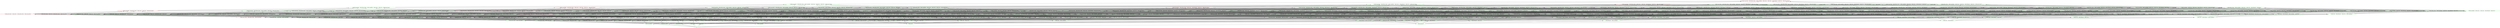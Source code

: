 digraph G {
splines="line"
rankdir=BT
"{'rtable_Song_Name', 'rtable_Album_Name', 'rtable_CopyRight', 'rtable_Genre', 'rtable_Time', 'rtable_Released', 'rtable_Price', 'rtable_Artist_Name'}" [shape=box];
"set()" [shape=box];
"set()" [color=green];
"set()" -> "{'rtable_Song_Name'}";
"set()" -> "{'rtable_Artist_Name'}";
"set()" -> "{'rtable_Album_Name'}";
"set()" -> "{'rtable_Genre'}";
"set()" -> "{'rtable_Price'}";
"set()" -> "{'rtable_CopyRight'}";
"set()" -> "{'rtable_Time'}";
"set()" -> "{'rtable_Released'}";
"{'rtable_Song_Name'}" [color=green];
"{'rtable_Song_Name'}" -> "{'rtable_Artist_Name', 'rtable_Song_Name'}";
"{'rtable_Song_Name'}" -> "{'rtable_Album_Name', 'rtable_Song_Name'}";
"{'rtable_Song_Name'}" -> "{'rtable_Genre', 'rtable_Song_Name'}";
"{'rtable_Song_Name'}" -> "{'rtable_Price', 'rtable_Song_Name'}";
"{'rtable_Song_Name'}" -> "{'rtable_CopyRight', 'rtable_Song_Name'}";
"{'rtable_Song_Name'}" -> "{'rtable_Time', 'rtable_Song_Name'}";
"{'rtable_Song_Name'}" -> "{'rtable_Released', 'rtable_Song_Name'}";
"{'rtable_Artist_Name'}" [color=green];
"{'rtable_Artist_Name'}" -> "{'rtable_Artist_Name', 'rtable_Song_Name'}";
"{'rtable_Artist_Name'}" -> "{'rtable_Artist_Name', 'rtable_Album_Name'}";
"{'rtable_Artist_Name'}" -> "{'rtable_Artist_Name', 'rtable_Genre'}";
"{'rtable_Artist_Name'}" -> "{'rtable_Artist_Name', 'rtable_Price'}";
"{'rtable_Artist_Name'}" -> "{'rtable_Artist_Name', 'rtable_CopyRight'}";
"{'rtable_Artist_Name'}" -> "{'rtable_Artist_Name', 'rtable_Time'}";
"{'rtable_Artist_Name'}" -> "{'rtable_Artist_Name', 'rtable_Released'}";
"{'rtable_Album_Name'}" [color=green];
"{'rtable_Album_Name'}" -> "{'rtable_Album_Name', 'rtable_Song_Name'}";
"{'rtable_Album_Name'}" -> "{'rtable_Artist_Name', 'rtable_Album_Name'}";
"{'rtable_Album_Name'}" -> "{'rtable_Genre', 'rtable_Album_Name'}";
"{'rtable_Album_Name'}" -> "{'rtable_Album_Name', 'rtable_Price'}";
"{'rtable_Album_Name'}" -> "{'rtable_Album_Name', 'rtable_CopyRight'}";
"{'rtable_Album_Name'}" -> "{'rtable_Time', 'rtable_Album_Name'}";
"{'rtable_Album_Name'}" -> "{'rtable_Released', 'rtable_Album_Name'}";
"{'rtable_Genre'}" [color=green];
"{'rtable_Genre'}" -> "{'rtable_Genre', 'rtable_Song_Name'}";
"{'rtable_Genre'}" -> "{'rtable_Artist_Name', 'rtable_Genre'}";
"{'rtable_Genre'}" -> "{'rtable_Genre', 'rtable_Album_Name'}";
"{'rtable_Genre'}" -> "{'rtable_Genre', 'rtable_Price'}";
"{'rtable_Genre'}" -> "{'rtable_Genre', 'rtable_CopyRight'}";
"{'rtable_Genre'}" -> "{'rtable_Genre', 'rtable_Time'}";
"{'rtable_Genre'}" -> "{'rtable_Genre', 'rtable_Released'}";
"{'rtable_Price'}" [color=green];
"{'rtable_Price'}" -> "{'rtable_Price', 'rtable_Song_Name'}";
"{'rtable_Price'}" -> "{'rtable_Artist_Name', 'rtable_Price'}";
"{'rtable_Price'}" -> "{'rtable_Album_Name', 'rtable_Price'}";
"{'rtable_Price'}" -> "{'rtable_Genre', 'rtable_Price'}";
"{'rtable_Price'}" -> "{'rtable_Price', 'rtable_CopyRight'}";
"{'rtable_Price'}" -> "{'rtable_Time', 'rtable_Price'}";
"{'rtable_Price'}" -> "{'rtable_Released', 'rtable_Price'}";
"{'rtable_CopyRight'}" [color=green];
"{'rtable_CopyRight'}" -> "{'rtable_CopyRight', 'rtable_Song_Name'}";
"{'rtable_CopyRight'}" -> "{'rtable_Artist_Name', 'rtable_CopyRight'}";
"{'rtable_CopyRight'}" -> "{'rtable_Album_Name', 'rtable_CopyRight'}";
"{'rtable_CopyRight'}" -> "{'rtable_Genre', 'rtable_CopyRight'}";
"{'rtable_CopyRight'}" -> "{'rtable_Price', 'rtable_CopyRight'}";
"{'rtable_CopyRight'}" -> "{'rtable_Time', 'rtable_CopyRight'}";
"{'rtable_CopyRight'}" -> "{'rtable_Released', 'rtable_CopyRight'}";
"{'rtable_Time'}" [color=green];
"{'rtable_Time'}" -> "{'rtable_Time', 'rtable_Song_Name'}";
"{'rtable_Time'}" -> "{'rtable_Artist_Name', 'rtable_Time'}";
"{'rtable_Time'}" -> "{'rtable_Time', 'rtable_Album_Name'}";
"{'rtable_Time'}" -> "{'rtable_Genre', 'rtable_Time'}";
"{'rtable_Time'}" -> "{'rtable_Time', 'rtable_Price'}";
"{'rtable_Time'}" -> "{'rtable_Time', 'rtable_CopyRight'}";
"{'rtable_Time'}" -> "{'rtable_Time', 'rtable_Released'}";
"{'rtable_Released'}" [color=green];
"{'rtable_Released'}" -> "{'rtable_Released', 'rtable_Song_Name'}";
"{'rtable_Released'}" -> "{'rtable_Artist_Name', 'rtable_Released'}";
"{'rtable_Released'}" -> "{'rtable_Released', 'rtable_Album_Name'}";
"{'rtable_Released'}" -> "{'rtable_Genre', 'rtable_Released'}";
"{'rtable_Released'}" -> "{'rtable_Released', 'rtable_Price'}";
"{'rtable_Released'}" -> "{'rtable_Released', 'rtable_CopyRight'}";
"{'rtable_Released'}" -> "{'rtable_Time', 'rtable_Released'}";
"{'rtable_Artist_Name', 'rtable_Song_Name'}" [color=green];
"{'rtable_Artist_Name', 'rtable_Song_Name'}" -> "{'rtable_Artist_Name', 'rtable_Album_Name', 'rtable_Song_Name'}";
"{'rtable_Artist_Name', 'rtable_Song_Name'}" -> "{'rtable_Artist_Name', 'rtable_Genre', 'rtable_Song_Name'}";
"{'rtable_Artist_Name', 'rtable_Song_Name'}" -> "{'rtable_Artist_Name', 'rtable_Price', 'rtable_Song_Name'}";
"{'rtable_Artist_Name', 'rtable_Song_Name'}" -> "{'rtable_Artist_Name', 'rtable_CopyRight', 'rtable_Song_Name'}";
"{'rtable_Artist_Name', 'rtable_Song_Name'}" -> "{'rtable_Artist_Name', 'rtable_Time', 'rtable_Song_Name'}";
"{'rtable_Artist_Name', 'rtable_Song_Name'}" -> "{'rtable_Artist_Name', 'rtable_Released', 'rtable_Song_Name'}";
"{'rtable_Album_Name', 'rtable_Song_Name'}" [color=green];
"{'rtable_Album_Name', 'rtable_Song_Name'}" -> "{'rtable_Artist_Name', 'rtable_Album_Name', 'rtable_Song_Name'}";
"{'rtable_Album_Name', 'rtable_Song_Name'}" -> "{'rtable_Genre', 'rtable_Album_Name', 'rtable_Song_Name'}";
"{'rtable_Album_Name', 'rtable_Song_Name'}" -> "{'rtable_Price', 'rtable_Album_Name', 'rtable_Song_Name'}";
"{'rtable_Album_Name', 'rtable_Song_Name'}" -> "{'rtable_Album_Name', 'rtable_CopyRight', 'rtable_Song_Name'}";
"{'rtable_Album_Name', 'rtable_Song_Name'}" -> "{'rtable_Time', 'rtable_Album_Name', 'rtable_Song_Name'}";
"{'rtable_Album_Name', 'rtable_Song_Name'}" -> "{'rtable_Released', 'rtable_Album_Name', 'rtable_Song_Name'}";
"{'rtable_Genre', 'rtable_Song_Name'}" [color=green];
"{'rtable_Genre', 'rtable_Song_Name'}" -> "{'rtable_Artist_Name', 'rtable_Genre', 'rtable_Song_Name'}";
"{'rtable_Genre', 'rtable_Song_Name'}" -> "{'rtable_Genre', 'rtable_Album_Name', 'rtable_Song_Name'}";
"{'rtable_Genre', 'rtable_Song_Name'}" -> "{'rtable_Genre', 'rtable_Price', 'rtable_Song_Name'}";
"{'rtable_Genre', 'rtable_Song_Name'}" -> "{'rtable_Genre', 'rtable_CopyRight', 'rtable_Song_Name'}";
"{'rtable_Genre', 'rtable_Song_Name'}" -> "{'rtable_Genre', 'rtable_Time', 'rtable_Song_Name'}";
"{'rtable_Genre', 'rtable_Song_Name'}" -> "{'rtable_Genre', 'rtable_Released', 'rtable_Song_Name'}";
"{'rtable_Price', 'rtable_Song_Name'}" [color=green];
"{'rtable_Price', 'rtable_Song_Name'}" -> "{'rtable_Artist_Name', 'rtable_Price', 'rtable_Song_Name'}";
"{'rtable_Price', 'rtable_Song_Name'}" -> "{'rtable_Price', 'rtable_Album_Name', 'rtable_Song_Name'}";
"{'rtable_Price', 'rtable_Song_Name'}" -> "{'rtable_Genre', 'rtable_Price', 'rtable_Song_Name'}";
"{'rtable_Price', 'rtable_Song_Name'}" -> "{'rtable_Price', 'rtable_CopyRight', 'rtable_Song_Name'}";
"{'rtable_Price', 'rtable_Song_Name'}" -> "{'rtable_Time', 'rtable_Price', 'rtable_Song_Name'}";
"{'rtable_Price', 'rtable_Song_Name'}" -> "{'rtable_Released', 'rtable_Price', 'rtable_Song_Name'}";
"{'rtable_CopyRight', 'rtable_Song_Name'}" [color=green];
"{'rtable_CopyRight', 'rtable_Song_Name'}" -> "{'rtable_Artist_Name', 'rtable_CopyRight', 'rtable_Song_Name'}";
"{'rtable_CopyRight', 'rtable_Song_Name'}" -> "{'rtable_Album_Name', 'rtable_CopyRight', 'rtable_Song_Name'}";
"{'rtable_CopyRight', 'rtable_Song_Name'}" -> "{'rtable_Genre', 'rtable_CopyRight', 'rtable_Song_Name'}";
"{'rtable_CopyRight', 'rtable_Song_Name'}" -> "{'rtable_Price', 'rtable_CopyRight', 'rtable_Song_Name'}";
"{'rtable_CopyRight', 'rtable_Song_Name'}" -> "{'rtable_Time', 'rtable_CopyRight', 'rtable_Song_Name'}";
"{'rtable_CopyRight', 'rtable_Song_Name'}" -> "{'rtable_Released', 'rtable_CopyRight', 'rtable_Song_Name'}";
"{'rtable_Time', 'rtable_Song_Name'}" [color=green];
"{'rtable_Time', 'rtable_Song_Name'}" -> "{'rtable_Artist_Name', 'rtable_Time', 'rtable_Song_Name'}";
"{'rtable_Time', 'rtable_Song_Name'}" -> "{'rtable_Time', 'rtable_Album_Name', 'rtable_Song_Name'}";
"{'rtable_Time', 'rtable_Song_Name'}" -> "{'rtable_Genre', 'rtable_Time', 'rtable_Song_Name'}";
"{'rtable_Time', 'rtable_Song_Name'}" -> "{'rtable_Time', 'rtable_Price', 'rtable_Song_Name'}";
"{'rtable_Time', 'rtable_Song_Name'}" -> "{'rtable_Time', 'rtable_CopyRight', 'rtable_Song_Name'}";
"{'rtable_Time', 'rtable_Song_Name'}" -> "{'rtable_Time', 'rtable_Released', 'rtable_Song_Name'}";
"{'rtable_Released', 'rtable_Song_Name'}" [color=green];
"{'rtable_Released', 'rtable_Song_Name'}" -> "{'rtable_Artist_Name', 'rtable_Released', 'rtable_Song_Name'}";
"{'rtable_Released', 'rtable_Song_Name'}" -> "{'rtable_Released', 'rtable_Album_Name', 'rtable_Song_Name'}";
"{'rtable_Released', 'rtable_Song_Name'}" -> "{'rtable_Genre', 'rtable_Released', 'rtable_Song_Name'}";
"{'rtable_Released', 'rtable_Song_Name'}" -> "{'rtable_Released', 'rtable_Price', 'rtable_Song_Name'}";
"{'rtable_Released', 'rtable_Song_Name'}" -> "{'rtable_Released', 'rtable_CopyRight', 'rtable_Song_Name'}";
"{'rtable_Released', 'rtable_Song_Name'}" -> "{'rtable_Time', 'rtable_Released', 'rtable_Song_Name'}";
"{'rtable_Artist_Name', 'rtable_Album_Name'}" [color=green];
"{'rtable_Artist_Name', 'rtable_Album_Name'}" -> "{'rtable_Artist_Name', 'rtable_Album_Name', 'rtable_Song_Name'}";
"{'rtable_Artist_Name', 'rtable_Album_Name'}" -> "{'rtable_Artist_Name', 'rtable_Album_Name', 'rtable_Genre'}";
"{'rtable_Artist_Name', 'rtable_Album_Name'}" -> "{'rtable_Artist_Name', 'rtable_Album_Name', 'rtable_Price'}";
"{'rtable_Artist_Name', 'rtable_Album_Name'}" -> "{'rtable_Artist_Name', 'rtable_Album_Name', 'rtable_CopyRight'}";
"{'rtable_Artist_Name', 'rtable_Album_Name'}" -> "{'rtable_Artist_Name', 'rtable_Album_Name', 'rtable_Time'}";
"{'rtable_Artist_Name', 'rtable_Album_Name'}" -> "{'rtable_Artist_Name', 'rtable_Released', 'rtable_Album_Name'}";
"{'rtable_Artist_Name', 'rtable_Genre'}" [color=green];
"{'rtable_Artist_Name', 'rtable_Genre'}" -> "{'rtable_Artist_Name', 'rtable_Genre', 'rtable_Song_Name'}";
"{'rtable_Artist_Name', 'rtable_Genre'}" -> "{'rtable_Artist_Name', 'rtable_Album_Name', 'rtable_Genre'}";
"{'rtable_Artist_Name', 'rtable_Genre'}" -> "{'rtable_Artist_Name', 'rtable_Price', 'rtable_Genre'}";
"{'rtable_Artist_Name', 'rtable_Genre'}" -> "{'rtable_Artist_Name', 'rtable_CopyRight', 'rtable_Genre'}";
"{'rtable_Artist_Name', 'rtable_Genre'}" -> "{'rtable_Artist_Name', 'rtable_Time', 'rtable_Genre'}";
"{'rtable_Artist_Name', 'rtable_Genre'}" -> "{'rtable_Artist_Name', 'rtable_Released', 'rtable_Genre'}";
"{'rtable_Artist_Name', 'rtable_Price'}" [color=green];
"{'rtable_Artist_Name', 'rtable_Price'}" -> "{'rtable_Artist_Name', 'rtable_Price', 'rtable_Song_Name'}";
"{'rtable_Artist_Name', 'rtable_Price'}" -> "{'rtable_Artist_Name', 'rtable_Album_Name', 'rtable_Price'}";
"{'rtable_Artist_Name', 'rtable_Price'}" -> "{'rtable_Artist_Name', 'rtable_Price', 'rtable_Genre'}";
"{'rtable_Artist_Name', 'rtable_Price'}" -> "{'rtable_Artist_Name', 'rtable_Price', 'rtable_CopyRight'}";
"{'rtable_Artist_Name', 'rtable_Price'}" -> "{'rtable_Artist_Name', 'rtable_Price', 'rtable_Time'}";
"{'rtable_Artist_Name', 'rtable_Price'}" -> "{'rtable_Artist_Name', 'rtable_Released', 'rtable_Price'}";
"{'rtable_Artist_Name', 'rtable_CopyRight'}" [color=green];
"{'rtable_Artist_Name', 'rtable_CopyRight'}" -> "{'rtable_Artist_Name', 'rtable_CopyRight', 'rtable_Song_Name'}";
"{'rtable_Artist_Name', 'rtable_CopyRight'}" -> "{'rtable_Artist_Name', 'rtable_Album_Name', 'rtable_CopyRight'}";
"{'rtable_Artist_Name', 'rtable_CopyRight'}" -> "{'rtable_Artist_Name', 'rtable_CopyRight', 'rtable_Genre'}";
"{'rtable_Artist_Name', 'rtable_CopyRight'}" -> "{'rtable_Artist_Name', 'rtable_Price', 'rtable_CopyRight'}";
"{'rtable_Artist_Name', 'rtable_CopyRight'}" -> "{'rtable_Artist_Name', 'rtable_CopyRight', 'rtable_Time'}";
"{'rtable_Artist_Name', 'rtable_CopyRight'}" -> "{'rtable_Artist_Name', 'rtable_Released', 'rtable_CopyRight'}";
"{'rtable_Artist_Name', 'rtable_Time'}" [color=green];
"{'rtable_Artist_Name', 'rtable_Time'}" -> "{'rtable_Artist_Name', 'rtable_Time', 'rtable_Song_Name'}";
"{'rtable_Artist_Name', 'rtable_Time'}" -> "{'rtable_Artist_Name', 'rtable_Album_Name', 'rtable_Time'}";
"{'rtable_Artist_Name', 'rtable_Time'}" -> "{'rtable_Artist_Name', 'rtable_Time', 'rtable_Genre'}";
"{'rtable_Artist_Name', 'rtable_Time'}" -> "{'rtable_Artist_Name', 'rtable_Price', 'rtable_Time'}";
"{'rtable_Artist_Name', 'rtable_Time'}" -> "{'rtable_Artist_Name', 'rtable_CopyRight', 'rtable_Time'}";
"{'rtable_Artist_Name', 'rtable_Time'}" -> "{'rtable_Artist_Name', 'rtable_Released', 'rtable_Time'}";
"{'rtable_Artist_Name', 'rtable_Released'}" [color=green];
"{'rtable_Artist_Name', 'rtable_Released'}" -> "{'rtable_Artist_Name', 'rtable_Released', 'rtable_Song_Name'}";
"{'rtable_Artist_Name', 'rtable_Released'}" -> "{'rtable_Artist_Name', 'rtable_Released', 'rtable_Album_Name'}";
"{'rtable_Artist_Name', 'rtable_Released'}" -> "{'rtable_Artist_Name', 'rtable_Released', 'rtable_Genre'}";
"{'rtable_Artist_Name', 'rtable_Released'}" -> "{'rtable_Artist_Name', 'rtable_Released', 'rtable_Price'}";
"{'rtable_Artist_Name', 'rtable_Released'}" -> "{'rtable_Artist_Name', 'rtable_Released', 'rtable_CopyRight'}";
"{'rtable_Artist_Name', 'rtable_Released'}" -> "{'rtable_Artist_Name', 'rtable_Released', 'rtable_Time'}";
"{'rtable_Genre', 'rtable_Album_Name'}" [color=green];
"{'rtable_Genre', 'rtable_Album_Name'}" -> "{'rtable_Genre', 'rtable_Album_Name', 'rtable_Song_Name'}";
"{'rtable_Genre', 'rtable_Album_Name'}" -> "{'rtable_Artist_Name', 'rtable_Album_Name', 'rtable_Genre'}";
"{'rtable_Genre', 'rtable_Album_Name'}" -> "{'rtable_Genre', 'rtable_Album_Name', 'rtable_Price'}";
"{'rtable_Genre', 'rtable_Album_Name'}" -> "{'rtable_Genre', 'rtable_Album_Name', 'rtable_CopyRight'}";
"{'rtable_Genre', 'rtable_Album_Name'}" -> "{'rtable_Genre', 'rtable_Album_Name', 'rtable_Time'}";
"{'rtable_Genre', 'rtable_Album_Name'}" -> "{'rtable_Genre', 'rtable_Released', 'rtable_Album_Name'}";
"{'rtable_Album_Name', 'rtable_Price'}" [color=green];
"{'rtable_Album_Name', 'rtable_Price'}" -> "{'rtable_Price', 'rtable_Album_Name', 'rtable_Song_Name'}";
"{'rtable_Album_Name', 'rtable_Price'}" -> "{'rtable_Artist_Name', 'rtable_Album_Name', 'rtable_Price'}";
"{'rtable_Album_Name', 'rtable_Price'}" -> "{'rtable_Genre', 'rtable_Album_Name', 'rtable_Price'}";
"{'rtable_Album_Name', 'rtable_Price'}" -> "{'rtable_Album_Name', 'rtable_CopyRight', 'rtable_Price'}";
"{'rtable_Album_Name', 'rtable_Price'}" -> "{'rtable_Time', 'rtable_Album_Name', 'rtable_Price'}";
"{'rtable_Album_Name', 'rtable_Price'}" -> "{'rtable_Released', 'rtable_Album_Name', 'rtable_Price'}";
"{'rtable_Album_Name', 'rtable_CopyRight'}" [color=green];
"{'rtable_Album_Name', 'rtable_CopyRight'}" -> "{'rtable_Album_Name', 'rtable_CopyRight', 'rtable_Song_Name'}";
"{'rtable_Album_Name', 'rtable_CopyRight'}" -> "{'rtable_Artist_Name', 'rtable_Album_Name', 'rtable_CopyRight'}";
"{'rtable_Album_Name', 'rtable_CopyRight'}" -> "{'rtable_Genre', 'rtable_Album_Name', 'rtable_CopyRight'}";
"{'rtable_Album_Name', 'rtable_CopyRight'}" -> "{'rtable_Album_Name', 'rtable_CopyRight', 'rtable_Price'}";
"{'rtable_Album_Name', 'rtable_CopyRight'}" -> "{'rtable_Time', 'rtable_Album_Name', 'rtable_CopyRight'}";
"{'rtable_Album_Name', 'rtable_CopyRight'}" -> "{'rtable_Released', 'rtable_Album_Name', 'rtable_CopyRight'}";
"{'rtable_Time', 'rtable_Album_Name'}" [color=green];
"{'rtable_Time', 'rtable_Album_Name'}" -> "{'rtable_Time', 'rtable_Album_Name', 'rtable_Song_Name'}";
"{'rtable_Time', 'rtable_Album_Name'}" -> "{'rtable_Artist_Name', 'rtable_Album_Name', 'rtable_Time'}";
"{'rtable_Time', 'rtable_Album_Name'}" -> "{'rtable_Genre', 'rtable_Album_Name', 'rtable_Time'}";
"{'rtable_Time', 'rtable_Album_Name'}" -> "{'rtable_Time', 'rtable_Album_Name', 'rtable_Price'}";
"{'rtable_Time', 'rtable_Album_Name'}" -> "{'rtable_Time', 'rtable_Album_Name', 'rtable_CopyRight'}";
"{'rtable_Time', 'rtable_Album_Name'}" -> "{'rtable_Time', 'rtable_Released', 'rtable_Album_Name'}";
"{'rtable_Released', 'rtable_Album_Name'}" [color=green];
"{'rtable_Released', 'rtable_Album_Name'}" -> "{'rtable_Released', 'rtable_Album_Name', 'rtable_Song_Name'}";
"{'rtable_Released', 'rtable_Album_Name'}" -> "{'rtable_Artist_Name', 'rtable_Released', 'rtable_Album_Name'}";
"{'rtable_Released', 'rtable_Album_Name'}" -> "{'rtable_Genre', 'rtable_Released', 'rtable_Album_Name'}";
"{'rtable_Released', 'rtable_Album_Name'}" -> "{'rtable_Released', 'rtable_Album_Name', 'rtable_Price'}";
"{'rtable_Released', 'rtable_Album_Name'}" -> "{'rtable_Released', 'rtable_Album_Name', 'rtable_CopyRight'}";
"{'rtable_Released', 'rtable_Album_Name'}" -> "{'rtable_Time', 'rtable_Released', 'rtable_Album_Name'}";
"{'rtable_Genre', 'rtable_Price'}" [color=green];
"{'rtable_Genre', 'rtable_Price'}" -> "{'rtable_Genre', 'rtable_Price', 'rtable_Song_Name'}";
"{'rtable_Genre', 'rtable_Price'}" -> "{'rtable_Artist_Name', 'rtable_Price', 'rtable_Genre'}";
"{'rtable_Genre', 'rtable_Price'}" -> "{'rtable_Genre', 'rtable_Album_Name', 'rtable_Price'}";
"{'rtable_Genre', 'rtable_Price'}" -> "{'rtable_Genre', 'rtable_Price', 'rtable_CopyRight'}";
"{'rtable_Genre', 'rtable_Price'}" -> "{'rtable_Genre', 'rtable_Price', 'rtable_Time'}";
"{'rtable_Genre', 'rtable_Price'}" -> "{'rtable_Genre', 'rtable_Released', 'rtable_Price'}";
"{'rtable_Genre', 'rtable_CopyRight'}" [color=green];
"{'rtable_Genre', 'rtable_CopyRight'}" -> "{'rtable_Genre', 'rtable_CopyRight', 'rtable_Song_Name'}";
"{'rtable_Genre', 'rtable_CopyRight'}" -> "{'rtable_Artist_Name', 'rtable_CopyRight', 'rtable_Genre'}";
"{'rtable_Genre', 'rtable_CopyRight'}" -> "{'rtable_Genre', 'rtable_Album_Name', 'rtable_CopyRight'}";
"{'rtable_Genre', 'rtable_CopyRight'}" -> "{'rtable_Genre', 'rtable_Price', 'rtable_CopyRight'}";
"{'rtable_Genre', 'rtable_CopyRight'}" -> "{'rtable_Genre', 'rtable_CopyRight', 'rtable_Time'}";
"{'rtable_Genre', 'rtable_CopyRight'}" -> "{'rtable_Genre', 'rtable_Released', 'rtable_CopyRight'}";
"{'rtable_Genre', 'rtable_Time'}" [color=green];
"{'rtable_Genre', 'rtable_Time'}" -> "{'rtable_Genre', 'rtable_Time', 'rtable_Song_Name'}";
"{'rtable_Genre', 'rtable_Time'}" -> "{'rtable_Artist_Name', 'rtable_Time', 'rtable_Genre'}";
"{'rtable_Genre', 'rtable_Time'}" -> "{'rtable_Genre', 'rtable_Album_Name', 'rtable_Time'}";
"{'rtable_Genre', 'rtable_Time'}" -> "{'rtable_Genre', 'rtable_Price', 'rtable_Time'}";
"{'rtable_Genre', 'rtable_Time'}" -> "{'rtable_Genre', 'rtable_CopyRight', 'rtable_Time'}";
"{'rtable_Genre', 'rtable_Time'}" -> "{'rtable_Genre', 'rtable_Released', 'rtable_Time'}";
"{'rtable_Genre', 'rtable_Released'}" [color=green];
"{'rtable_Genre', 'rtable_Released'}" -> "{'rtable_Genre', 'rtable_Released', 'rtable_Song_Name'}";
"{'rtable_Genre', 'rtable_Released'}" -> "{'rtable_Artist_Name', 'rtable_Released', 'rtable_Genre'}";
"{'rtable_Genre', 'rtable_Released'}" -> "{'rtable_Genre', 'rtable_Released', 'rtable_Album_Name'}";
"{'rtable_Genre', 'rtable_Released'}" -> "{'rtable_Genre', 'rtable_Released', 'rtable_Price'}";
"{'rtable_Genre', 'rtable_Released'}" -> "{'rtable_Genre', 'rtable_Released', 'rtable_CopyRight'}";
"{'rtable_Genre', 'rtable_Released'}" -> "{'rtable_Genre', 'rtable_Released', 'rtable_Time'}";
"{'rtable_Price', 'rtable_CopyRight'}" [color=green];
"{'rtable_Price', 'rtable_CopyRight'}" -> "{'rtable_Price', 'rtable_CopyRight', 'rtable_Song_Name'}";
"{'rtable_Price', 'rtable_CopyRight'}" -> "{'rtable_Artist_Name', 'rtable_Price', 'rtable_CopyRight'}";
"{'rtable_Price', 'rtable_CopyRight'}" -> "{'rtable_Album_Name', 'rtable_CopyRight', 'rtable_Price'}";
"{'rtable_Price', 'rtable_CopyRight'}" -> "{'rtable_Genre', 'rtable_Price', 'rtable_CopyRight'}";
"{'rtable_Price', 'rtable_CopyRight'}" -> "{'rtable_Time', 'rtable_Price', 'rtable_CopyRight'}";
"{'rtable_Price', 'rtable_CopyRight'}" -> "{'rtable_Released', 'rtable_Price', 'rtable_CopyRight'}";
"{'rtable_Time', 'rtable_Price'}" [color=green];
"{'rtable_Time', 'rtable_Price'}" -> "{'rtable_Time', 'rtable_Price', 'rtable_Song_Name'}";
"{'rtable_Time', 'rtable_Price'}" -> "{'rtable_Artist_Name', 'rtable_Price', 'rtable_Time'}";
"{'rtable_Time', 'rtable_Price'}" -> "{'rtable_Time', 'rtable_Album_Name', 'rtable_Price'}";
"{'rtable_Time', 'rtable_Price'}" -> "{'rtable_Genre', 'rtable_Price', 'rtable_Time'}";
"{'rtable_Time', 'rtable_Price'}" -> "{'rtable_Time', 'rtable_Price', 'rtable_CopyRight'}";
"{'rtable_Time', 'rtable_Price'}" -> "{'rtable_Time', 'rtable_Released', 'rtable_Price'}";
"{'rtable_Released', 'rtable_Price'}" [color=green];
"{'rtable_Released', 'rtable_Price'}" -> "{'rtable_Released', 'rtable_Price', 'rtable_Song_Name'}";
"{'rtable_Released', 'rtable_Price'}" -> "{'rtable_Artist_Name', 'rtable_Released', 'rtable_Price'}";
"{'rtable_Released', 'rtable_Price'}" -> "{'rtable_Released', 'rtable_Album_Name', 'rtable_Price'}";
"{'rtable_Released', 'rtable_Price'}" -> "{'rtable_Genre', 'rtable_Released', 'rtable_Price'}";
"{'rtable_Released', 'rtable_Price'}" -> "{'rtable_Released', 'rtable_Price', 'rtable_CopyRight'}";
"{'rtable_Released', 'rtable_Price'}" -> "{'rtable_Time', 'rtable_Released', 'rtable_Price'}";
"{'rtable_Time', 'rtable_CopyRight'}" [color=green];
"{'rtable_Time', 'rtable_CopyRight'}" -> "{'rtable_Time', 'rtable_CopyRight', 'rtable_Song_Name'}";
"{'rtable_Time', 'rtable_CopyRight'}" -> "{'rtable_Artist_Name', 'rtable_CopyRight', 'rtable_Time'}";
"{'rtable_Time', 'rtable_CopyRight'}" -> "{'rtable_Time', 'rtable_Album_Name', 'rtable_CopyRight'}";
"{'rtable_Time', 'rtable_CopyRight'}" -> "{'rtable_Genre', 'rtable_CopyRight', 'rtable_Time'}";
"{'rtable_Time', 'rtable_CopyRight'}" -> "{'rtable_Time', 'rtable_Price', 'rtable_CopyRight'}";
"{'rtable_Time', 'rtable_CopyRight'}" -> "{'rtable_Time', 'rtable_Released', 'rtable_CopyRight'}";
"{'rtable_Released', 'rtable_CopyRight'}" [color=green];
"{'rtable_Released', 'rtable_CopyRight'}" -> "{'rtable_Released', 'rtable_CopyRight', 'rtable_Song_Name'}";
"{'rtable_Released', 'rtable_CopyRight'}" -> "{'rtable_Artist_Name', 'rtable_Released', 'rtable_CopyRight'}";
"{'rtable_Released', 'rtable_CopyRight'}" -> "{'rtable_Released', 'rtable_Album_Name', 'rtable_CopyRight'}";
"{'rtable_Released', 'rtable_CopyRight'}" -> "{'rtable_Genre', 'rtable_Released', 'rtable_CopyRight'}";
"{'rtable_Released', 'rtable_CopyRight'}" -> "{'rtable_Released', 'rtable_Price', 'rtable_CopyRight'}";
"{'rtable_Released', 'rtable_CopyRight'}" -> "{'rtable_Time', 'rtable_Released', 'rtable_CopyRight'}";
"{'rtable_Time', 'rtable_Released'}" [color=green];
"{'rtable_Time', 'rtable_Released'}" -> "{'rtable_Time', 'rtable_Released', 'rtable_Song_Name'}";
"{'rtable_Time', 'rtable_Released'}" -> "{'rtable_Artist_Name', 'rtable_Released', 'rtable_Time'}";
"{'rtable_Time', 'rtable_Released'}" -> "{'rtable_Time', 'rtable_Released', 'rtable_Album_Name'}";
"{'rtable_Time', 'rtable_Released'}" -> "{'rtable_Genre', 'rtable_Released', 'rtable_Time'}";
"{'rtable_Time', 'rtable_Released'}" -> "{'rtable_Time', 'rtable_Released', 'rtable_Price'}";
"{'rtable_Time', 'rtable_Released'}" -> "{'rtable_Time', 'rtable_Released', 'rtable_CopyRight'}";
"{'rtable_Artist_Name', 'rtable_Album_Name', 'rtable_Song_Name'}" [color=red];
"{'rtable_Artist_Name', 'rtable_Album_Name', 'rtable_Song_Name'}" -> "{'rtable_Artist_Name', 'rtable_Genre', 'rtable_Album_Name', 'rtable_Song_Name'}";
"{'rtable_Artist_Name', 'rtable_Album_Name', 'rtable_Song_Name'}" -> "{'rtable_Artist_Name', 'rtable_Price', 'rtable_Album_Name', 'rtable_Song_Name'}";
"{'rtable_Artist_Name', 'rtable_Album_Name', 'rtable_Song_Name'}" -> "{'rtable_Artist_Name', 'rtable_Album_Name', 'rtable_CopyRight', 'rtable_Song_Name'}";
"{'rtable_Artist_Name', 'rtable_Album_Name', 'rtable_Song_Name'}" -> "{'rtable_Artist_Name', 'rtable_Time', 'rtable_Album_Name', 'rtable_Song_Name'}";
"{'rtable_Artist_Name', 'rtable_Album_Name', 'rtable_Song_Name'}" -> "{'rtable_Artist_Name', 'rtable_Released', 'rtable_Album_Name', 'rtable_Song_Name'}";
"{'rtable_Artist_Name', 'rtable_Genre', 'rtable_Song_Name'}" [color=green];
"{'rtable_Artist_Name', 'rtable_Genre', 'rtable_Song_Name'}" -> "{'rtable_Artist_Name', 'rtable_Genre', 'rtable_Album_Name', 'rtable_Song_Name'}";
"{'rtable_Artist_Name', 'rtable_Genre', 'rtable_Song_Name'}" -> "{'rtable_Artist_Name', 'rtable_Genre', 'rtable_Price', 'rtable_Song_Name'}";
"{'rtable_Artist_Name', 'rtable_Genre', 'rtable_Song_Name'}" -> "{'rtable_Artist_Name', 'rtable_Genre', 'rtable_CopyRight', 'rtable_Song_Name'}";
"{'rtable_Artist_Name', 'rtable_Genre', 'rtable_Song_Name'}" -> "{'rtable_Artist_Name', 'rtable_Time', 'rtable_Genre', 'rtable_Song_Name'}";
"{'rtable_Artist_Name', 'rtable_Genre', 'rtable_Song_Name'}" -> "{'rtable_Artist_Name', 'rtable_Released', 'rtable_Genre', 'rtable_Song_Name'}";
"{'rtable_Artist_Name', 'rtable_Price', 'rtable_Song_Name'}" [color=green];
"{'rtable_Artist_Name', 'rtable_Price', 'rtable_Song_Name'}" -> "{'rtable_Artist_Name', 'rtable_Price', 'rtable_Album_Name', 'rtable_Song_Name'}";
"{'rtable_Artist_Name', 'rtable_Price', 'rtable_Song_Name'}" -> "{'rtable_Artist_Name', 'rtable_Genre', 'rtable_Price', 'rtable_Song_Name'}";
"{'rtable_Artist_Name', 'rtable_Price', 'rtable_Song_Name'}" -> "{'rtable_Artist_Name', 'rtable_Price', 'rtable_CopyRight', 'rtable_Song_Name'}";
"{'rtable_Artist_Name', 'rtable_Price', 'rtable_Song_Name'}" -> "{'rtable_Artist_Name', 'rtable_Time', 'rtable_Price', 'rtable_Song_Name'}";
"{'rtable_Artist_Name', 'rtable_Price', 'rtable_Song_Name'}" -> "{'rtable_Artist_Name', 'rtable_Released', 'rtable_Price', 'rtable_Song_Name'}";
"{'rtable_Artist_Name', 'rtable_CopyRight', 'rtable_Song_Name'}" [color=green];
"{'rtable_Artist_Name', 'rtable_CopyRight', 'rtable_Song_Name'}" -> "{'rtable_Artist_Name', 'rtable_Album_Name', 'rtable_CopyRight', 'rtable_Song_Name'}";
"{'rtable_Artist_Name', 'rtable_CopyRight', 'rtable_Song_Name'}" -> "{'rtable_Artist_Name', 'rtable_Genre', 'rtable_CopyRight', 'rtable_Song_Name'}";
"{'rtable_Artist_Name', 'rtable_CopyRight', 'rtable_Song_Name'}" -> "{'rtable_Artist_Name', 'rtable_Price', 'rtable_CopyRight', 'rtable_Song_Name'}";
"{'rtable_Artist_Name', 'rtable_CopyRight', 'rtable_Song_Name'}" -> "{'rtable_Artist_Name', 'rtable_Time', 'rtable_CopyRight', 'rtable_Song_Name'}";
"{'rtable_Artist_Name', 'rtable_CopyRight', 'rtable_Song_Name'}" -> "{'rtable_Artist_Name', 'rtable_Released', 'rtable_CopyRight', 'rtable_Song_Name'}";
"{'rtable_Artist_Name', 'rtable_Time', 'rtable_Song_Name'}" [color=green];
"{'rtable_Artist_Name', 'rtable_Time', 'rtable_Song_Name'}" -> "{'rtable_Artist_Name', 'rtable_Time', 'rtable_Album_Name', 'rtable_Song_Name'}";
"{'rtable_Artist_Name', 'rtable_Time', 'rtable_Song_Name'}" -> "{'rtable_Artist_Name', 'rtable_Time', 'rtable_Genre', 'rtable_Song_Name'}";
"{'rtable_Artist_Name', 'rtable_Time', 'rtable_Song_Name'}" -> "{'rtable_Artist_Name', 'rtable_Time', 'rtable_Price', 'rtable_Song_Name'}";
"{'rtable_Artist_Name', 'rtable_Time', 'rtable_Song_Name'}" -> "{'rtable_Artist_Name', 'rtable_Time', 'rtable_CopyRight', 'rtable_Song_Name'}";
"{'rtable_Artist_Name', 'rtable_Time', 'rtable_Song_Name'}" -> "{'rtable_Artist_Name', 'rtable_Released', 'rtable_Time', 'rtable_Song_Name'}";
"{'rtable_Artist_Name', 'rtable_Released', 'rtable_Song_Name'}" [color=green];
"{'rtable_Artist_Name', 'rtable_Released', 'rtable_Song_Name'}" -> "{'rtable_Artist_Name', 'rtable_Released', 'rtable_Album_Name', 'rtable_Song_Name'}";
"{'rtable_Artist_Name', 'rtable_Released', 'rtable_Song_Name'}" -> "{'rtable_Artist_Name', 'rtable_Released', 'rtable_Genre', 'rtable_Song_Name'}";
"{'rtable_Artist_Name', 'rtable_Released', 'rtable_Song_Name'}" -> "{'rtable_Artist_Name', 'rtable_Released', 'rtable_Price', 'rtable_Song_Name'}";
"{'rtable_Artist_Name', 'rtable_Released', 'rtable_Song_Name'}" -> "{'rtable_Artist_Name', 'rtable_Released', 'rtable_CopyRight', 'rtable_Song_Name'}";
"{'rtable_Artist_Name', 'rtable_Released', 'rtable_Song_Name'}" -> "{'rtable_Artist_Name', 'rtable_Released', 'rtable_Time', 'rtable_Song_Name'}";
"{'rtable_Genre', 'rtable_Album_Name', 'rtable_Song_Name'}" [color=green];
"{'rtable_Genre', 'rtable_Album_Name', 'rtable_Song_Name'}" -> "{'rtable_Artist_Name', 'rtable_Genre', 'rtable_Album_Name', 'rtable_Song_Name'}";
"{'rtable_Genre', 'rtable_Album_Name', 'rtable_Song_Name'}" -> "{'rtable_Genre', 'rtable_Price', 'rtable_Album_Name', 'rtable_Song_Name'}";
"{'rtable_Genre', 'rtable_Album_Name', 'rtable_Song_Name'}" -> "{'rtable_Genre', 'rtable_Album_Name', 'rtable_CopyRight', 'rtable_Song_Name'}";
"{'rtable_Genre', 'rtable_Album_Name', 'rtable_Song_Name'}" -> "{'rtable_Genre', 'rtable_Time', 'rtable_Album_Name', 'rtable_Song_Name'}";
"{'rtable_Genre', 'rtable_Album_Name', 'rtable_Song_Name'}" -> "{'rtable_Genre', 'rtable_Released', 'rtable_Album_Name', 'rtable_Song_Name'}";
"{'rtable_Price', 'rtable_Album_Name', 'rtable_Song_Name'}" [color=green];
"{'rtable_Price', 'rtable_Album_Name', 'rtable_Song_Name'}" -> "{'rtable_Artist_Name', 'rtable_Price', 'rtable_Album_Name', 'rtable_Song_Name'}";
"{'rtable_Price', 'rtable_Album_Name', 'rtable_Song_Name'}" -> "{'rtable_Genre', 'rtable_Price', 'rtable_Album_Name', 'rtable_Song_Name'}";
"{'rtable_Price', 'rtable_Album_Name', 'rtable_Song_Name'}" -> "{'rtable_Price', 'rtable_Album_Name', 'rtable_CopyRight', 'rtable_Song_Name'}";
"{'rtable_Price', 'rtable_Album_Name', 'rtable_Song_Name'}" -> "{'rtable_Time', 'rtable_Price', 'rtable_Album_Name', 'rtable_Song_Name'}";
"{'rtable_Price', 'rtable_Album_Name', 'rtable_Song_Name'}" -> "{'rtable_Price', 'rtable_Released', 'rtable_Album_Name', 'rtable_Song_Name'}";
"{'rtable_Album_Name', 'rtable_CopyRight', 'rtable_Song_Name'}" [color=green];
"{'rtable_Album_Name', 'rtable_CopyRight', 'rtable_Song_Name'}" -> "{'rtable_Artist_Name', 'rtable_Album_Name', 'rtable_CopyRight', 'rtable_Song_Name'}";
"{'rtable_Album_Name', 'rtable_CopyRight', 'rtable_Song_Name'}" -> "{'rtable_Genre', 'rtable_Album_Name', 'rtable_CopyRight', 'rtable_Song_Name'}";
"{'rtable_Album_Name', 'rtable_CopyRight', 'rtable_Song_Name'}" -> "{'rtable_Price', 'rtable_Album_Name', 'rtable_CopyRight', 'rtable_Song_Name'}";
"{'rtable_Album_Name', 'rtable_CopyRight', 'rtable_Song_Name'}" -> "{'rtable_Time', 'rtable_Album_Name', 'rtable_CopyRight', 'rtable_Song_Name'}";
"{'rtable_Album_Name', 'rtable_CopyRight', 'rtable_Song_Name'}" -> "{'rtable_Released', 'rtable_Album_Name', 'rtable_CopyRight', 'rtable_Song_Name'}";
"{'rtable_Time', 'rtable_Album_Name', 'rtable_Song_Name'}" [color=green];
"{'rtable_Time', 'rtable_Album_Name', 'rtable_Song_Name'}" -> "{'rtable_Artist_Name', 'rtable_Time', 'rtable_Album_Name', 'rtable_Song_Name'}";
"{'rtable_Time', 'rtable_Album_Name', 'rtable_Song_Name'}" -> "{'rtable_Genre', 'rtable_Time', 'rtable_Album_Name', 'rtable_Song_Name'}";
"{'rtable_Time', 'rtable_Album_Name', 'rtable_Song_Name'}" -> "{'rtable_Time', 'rtable_Price', 'rtable_Album_Name', 'rtable_Song_Name'}";
"{'rtable_Time', 'rtable_Album_Name', 'rtable_Song_Name'}" -> "{'rtable_Time', 'rtable_Album_Name', 'rtable_CopyRight', 'rtable_Song_Name'}";
"{'rtable_Time', 'rtable_Album_Name', 'rtable_Song_Name'}" -> "{'rtable_Time', 'rtable_Released', 'rtable_Album_Name', 'rtable_Song_Name'}";
"{'rtable_Released', 'rtable_Album_Name', 'rtable_Song_Name'}" [color=green];
"{'rtable_Released', 'rtable_Album_Name', 'rtable_Song_Name'}" -> "{'rtable_Artist_Name', 'rtable_Released', 'rtable_Album_Name', 'rtable_Song_Name'}";
"{'rtable_Released', 'rtable_Album_Name', 'rtable_Song_Name'}" -> "{'rtable_Genre', 'rtable_Released', 'rtable_Album_Name', 'rtable_Song_Name'}";
"{'rtable_Released', 'rtable_Album_Name', 'rtable_Song_Name'}" -> "{'rtable_Price', 'rtable_Released', 'rtable_Album_Name', 'rtable_Song_Name'}";
"{'rtable_Released', 'rtable_Album_Name', 'rtable_Song_Name'}" -> "{'rtable_Released', 'rtable_Album_Name', 'rtable_CopyRight', 'rtable_Song_Name'}";
"{'rtable_Released', 'rtable_Album_Name', 'rtable_Song_Name'}" -> "{'rtable_Time', 'rtable_Released', 'rtable_Album_Name', 'rtable_Song_Name'}";
"{'rtable_Genre', 'rtable_Price', 'rtable_Song_Name'}" [color=green];
"{'rtable_Genre', 'rtable_Price', 'rtable_Song_Name'}" -> "{'rtable_Artist_Name', 'rtable_Genre', 'rtable_Price', 'rtable_Song_Name'}";
"{'rtable_Genre', 'rtable_Price', 'rtable_Song_Name'}" -> "{'rtable_Genre', 'rtable_Price', 'rtable_Album_Name', 'rtable_Song_Name'}";
"{'rtable_Genre', 'rtable_Price', 'rtable_Song_Name'}" -> "{'rtable_Genre', 'rtable_Price', 'rtable_CopyRight', 'rtable_Song_Name'}";
"{'rtable_Genre', 'rtable_Price', 'rtable_Song_Name'}" -> "{'rtable_Genre', 'rtable_Time', 'rtable_Price', 'rtable_Song_Name'}";
"{'rtable_Genre', 'rtable_Price', 'rtable_Song_Name'}" -> "{'rtable_Genre', 'rtable_Released', 'rtable_Price', 'rtable_Song_Name'}";
"{'rtable_Genre', 'rtable_CopyRight', 'rtable_Song_Name'}" [color=green];
"{'rtable_Genre', 'rtable_CopyRight', 'rtable_Song_Name'}" -> "{'rtable_Artist_Name', 'rtable_Genre', 'rtable_CopyRight', 'rtable_Song_Name'}";
"{'rtable_Genre', 'rtable_CopyRight', 'rtable_Song_Name'}" -> "{'rtable_Genre', 'rtable_Album_Name', 'rtable_CopyRight', 'rtable_Song_Name'}";
"{'rtable_Genre', 'rtable_CopyRight', 'rtable_Song_Name'}" -> "{'rtable_Genre', 'rtable_Price', 'rtable_CopyRight', 'rtable_Song_Name'}";
"{'rtable_Genre', 'rtable_CopyRight', 'rtable_Song_Name'}" -> "{'rtable_Genre', 'rtable_Time', 'rtable_CopyRight', 'rtable_Song_Name'}";
"{'rtable_Genre', 'rtable_CopyRight', 'rtable_Song_Name'}" -> "{'rtable_Genre', 'rtable_Released', 'rtable_CopyRight', 'rtable_Song_Name'}";
"{'rtable_Genre', 'rtable_Time', 'rtable_Song_Name'}" [color=green];
"{'rtable_Genre', 'rtable_Time', 'rtable_Song_Name'}" -> "{'rtable_Artist_Name', 'rtable_Time', 'rtable_Genre', 'rtable_Song_Name'}";
"{'rtable_Genre', 'rtable_Time', 'rtable_Song_Name'}" -> "{'rtable_Genre', 'rtable_Time', 'rtable_Album_Name', 'rtable_Song_Name'}";
"{'rtable_Genre', 'rtable_Time', 'rtable_Song_Name'}" -> "{'rtable_Genre', 'rtable_Time', 'rtable_Price', 'rtable_Song_Name'}";
"{'rtable_Genre', 'rtable_Time', 'rtable_Song_Name'}" -> "{'rtable_Genre', 'rtable_Time', 'rtable_CopyRight', 'rtable_Song_Name'}";
"{'rtable_Genre', 'rtable_Time', 'rtable_Song_Name'}" -> "{'rtable_Genre', 'rtable_Released', 'rtable_Time', 'rtable_Song_Name'}";
"{'rtable_Genre', 'rtable_Released', 'rtable_Song_Name'}" [color=green];
"{'rtable_Genre', 'rtable_Released', 'rtable_Song_Name'}" -> "{'rtable_Artist_Name', 'rtable_Released', 'rtable_Genre', 'rtable_Song_Name'}";
"{'rtable_Genre', 'rtable_Released', 'rtable_Song_Name'}" -> "{'rtable_Genre', 'rtable_Released', 'rtable_Album_Name', 'rtable_Song_Name'}";
"{'rtable_Genre', 'rtable_Released', 'rtable_Song_Name'}" -> "{'rtable_Genre', 'rtable_Released', 'rtable_Price', 'rtable_Song_Name'}";
"{'rtable_Genre', 'rtable_Released', 'rtable_Song_Name'}" -> "{'rtable_Genre', 'rtable_Released', 'rtable_CopyRight', 'rtable_Song_Name'}";
"{'rtable_Genre', 'rtable_Released', 'rtable_Song_Name'}" -> "{'rtable_Genre', 'rtable_Released', 'rtable_Time', 'rtable_Song_Name'}";
"{'rtable_Price', 'rtable_CopyRight', 'rtable_Song_Name'}" [color=green];
"{'rtable_Price', 'rtable_CopyRight', 'rtable_Song_Name'}" -> "{'rtable_Artist_Name', 'rtable_Price', 'rtable_CopyRight', 'rtable_Song_Name'}";
"{'rtable_Price', 'rtable_CopyRight', 'rtable_Song_Name'}" -> "{'rtable_Price', 'rtable_Album_Name', 'rtable_CopyRight', 'rtable_Song_Name'}";
"{'rtable_Price', 'rtable_CopyRight', 'rtable_Song_Name'}" -> "{'rtable_Genre', 'rtable_Price', 'rtable_CopyRight', 'rtable_Song_Name'}";
"{'rtable_Price', 'rtable_CopyRight', 'rtable_Song_Name'}" -> "{'rtable_Time', 'rtable_Price', 'rtable_CopyRight', 'rtable_Song_Name'}";
"{'rtable_Price', 'rtable_CopyRight', 'rtable_Song_Name'}" -> "{'rtable_Released', 'rtable_Price', 'rtable_CopyRight', 'rtable_Song_Name'}";
"{'rtable_Time', 'rtable_Price', 'rtable_Song_Name'}" [color=green];
"{'rtable_Time', 'rtable_Price', 'rtable_Song_Name'}" -> "{'rtable_Artist_Name', 'rtable_Time', 'rtable_Price', 'rtable_Song_Name'}";
"{'rtable_Time', 'rtable_Price', 'rtable_Song_Name'}" -> "{'rtable_Time', 'rtable_Price', 'rtable_Album_Name', 'rtable_Song_Name'}";
"{'rtable_Time', 'rtable_Price', 'rtable_Song_Name'}" -> "{'rtable_Genre', 'rtable_Time', 'rtable_Price', 'rtable_Song_Name'}";
"{'rtable_Time', 'rtable_Price', 'rtable_Song_Name'}" -> "{'rtable_Time', 'rtable_Price', 'rtable_CopyRight', 'rtable_Song_Name'}";
"{'rtable_Time', 'rtable_Price', 'rtable_Song_Name'}" -> "{'rtable_Time', 'rtable_Released', 'rtable_Price', 'rtable_Song_Name'}";
"{'rtable_Released', 'rtable_Price', 'rtable_Song_Name'}" [color=green];
"{'rtable_Released', 'rtable_Price', 'rtable_Song_Name'}" -> "{'rtable_Artist_Name', 'rtable_Released', 'rtable_Price', 'rtable_Song_Name'}";
"{'rtable_Released', 'rtable_Price', 'rtable_Song_Name'}" -> "{'rtable_Price', 'rtable_Released', 'rtable_Album_Name', 'rtable_Song_Name'}";
"{'rtable_Released', 'rtable_Price', 'rtable_Song_Name'}" -> "{'rtable_Genre', 'rtable_Released', 'rtable_Price', 'rtable_Song_Name'}";
"{'rtable_Released', 'rtable_Price', 'rtable_Song_Name'}" -> "{'rtable_Released', 'rtable_Price', 'rtable_CopyRight', 'rtable_Song_Name'}";
"{'rtable_Released', 'rtable_Price', 'rtable_Song_Name'}" -> "{'rtable_Time', 'rtable_Released', 'rtable_Price', 'rtable_Song_Name'}";
"{'rtable_Time', 'rtable_CopyRight', 'rtable_Song_Name'}" [color=green];
"{'rtable_Time', 'rtable_CopyRight', 'rtable_Song_Name'}" -> "{'rtable_Artist_Name', 'rtable_Time', 'rtable_CopyRight', 'rtable_Song_Name'}";
"{'rtable_Time', 'rtable_CopyRight', 'rtable_Song_Name'}" -> "{'rtable_Time', 'rtable_Album_Name', 'rtable_CopyRight', 'rtable_Song_Name'}";
"{'rtable_Time', 'rtable_CopyRight', 'rtable_Song_Name'}" -> "{'rtable_Genre', 'rtable_Time', 'rtable_CopyRight', 'rtable_Song_Name'}";
"{'rtable_Time', 'rtable_CopyRight', 'rtable_Song_Name'}" -> "{'rtable_Time', 'rtable_Price', 'rtable_CopyRight', 'rtable_Song_Name'}";
"{'rtable_Time', 'rtable_CopyRight', 'rtable_Song_Name'}" -> "{'rtable_Time', 'rtable_Released', 'rtable_CopyRight', 'rtable_Song_Name'}";
"{'rtable_Released', 'rtable_CopyRight', 'rtable_Song_Name'}" [color=green];
"{'rtable_Released', 'rtable_CopyRight', 'rtable_Song_Name'}" -> "{'rtable_Artist_Name', 'rtable_Released', 'rtable_CopyRight', 'rtable_Song_Name'}";
"{'rtable_Released', 'rtable_CopyRight', 'rtable_Song_Name'}" -> "{'rtable_Released', 'rtable_Album_Name', 'rtable_CopyRight', 'rtable_Song_Name'}";
"{'rtable_Released', 'rtable_CopyRight', 'rtable_Song_Name'}" -> "{'rtable_Genre', 'rtable_Released', 'rtable_CopyRight', 'rtable_Song_Name'}";
"{'rtable_Released', 'rtable_CopyRight', 'rtable_Song_Name'}" -> "{'rtable_Released', 'rtable_Price', 'rtable_CopyRight', 'rtable_Song_Name'}";
"{'rtable_Released', 'rtable_CopyRight', 'rtable_Song_Name'}" -> "{'rtable_Time', 'rtable_Released', 'rtable_CopyRight', 'rtable_Song_Name'}";
"{'rtable_Time', 'rtable_Released', 'rtable_Song_Name'}" [color=green];
"{'rtable_Time', 'rtable_Released', 'rtable_Song_Name'}" -> "{'rtable_Artist_Name', 'rtable_Released', 'rtable_Time', 'rtable_Song_Name'}";
"{'rtable_Time', 'rtable_Released', 'rtable_Song_Name'}" -> "{'rtable_Time', 'rtable_Released', 'rtable_Album_Name', 'rtable_Song_Name'}";
"{'rtable_Time', 'rtable_Released', 'rtable_Song_Name'}" -> "{'rtable_Genre', 'rtable_Released', 'rtable_Time', 'rtable_Song_Name'}";
"{'rtable_Time', 'rtable_Released', 'rtable_Song_Name'}" -> "{'rtable_Time', 'rtable_Released', 'rtable_Price', 'rtable_Song_Name'}";
"{'rtable_Time', 'rtable_Released', 'rtable_Song_Name'}" -> "{'rtable_Time', 'rtable_Released', 'rtable_CopyRight', 'rtable_Song_Name'}";
"{'rtable_Artist_Name', 'rtable_Album_Name', 'rtable_Genre'}" [color=green];
"{'rtable_Artist_Name', 'rtable_Album_Name', 'rtable_Genre'}" -> "{'rtable_Artist_Name', 'rtable_Genre', 'rtable_Album_Name', 'rtable_Song_Name'}";
"{'rtable_Artist_Name', 'rtable_Album_Name', 'rtable_Genre'}" -> "{'rtable_Artist_Name', 'rtable_Price', 'rtable_Album_Name', 'rtable_Genre'}";
"{'rtable_Artist_Name', 'rtable_Album_Name', 'rtable_Genre'}" -> "{'rtable_Artist_Name', 'rtable_Album_Name', 'rtable_CopyRight', 'rtable_Genre'}";
"{'rtable_Artist_Name', 'rtable_Album_Name', 'rtable_Genre'}" -> "{'rtable_Artist_Name', 'rtable_Time', 'rtable_Album_Name', 'rtable_Genre'}";
"{'rtable_Artist_Name', 'rtable_Album_Name', 'rtable_Genre'}" -> "{'rtable_Artist_Name', 'rtable_Released', 'rtable_Album_Name', 'rtable_Genre'}";
"{'rtable_Artist_Name', 'rtable_Album_Name', 'rtable_Price'}" [color=green];
"{'rtable_Artist_Name', 'rtable_Album_Name', 'rtable_Price'}" -> "{'rtable_Artist_Name', 'rtable_Price', 'rtable_Album_Name', 'rtable_Song_Name'}";
"{'rtable_Artist_Name', 'rtable_Album_Name', 'rtable_Price'}" -> "{'rtable_Artist_Name', 'rtable_Price', 'rtable_Album_Name', 'rtable_Genre'}";
"{'rtable_Artist_Name', 'rtable_Album_Name', 'rtable_Price'}" -> "{'rtable_Artist_Name', 'rtable_Album_Name', 'rtable_CopyRight', 'rtable_Price'}";
"{'rtable_Artist_Name', 'rtable_Album_Name', 'rtable_Price'}" -> "{'rtable_Artist_Name', 'rtable_Time', 'rtable_Album_Name', 'rtable_Price'}";
"{'rtable_Artist_Name', 'rtable_Album_Name', 'rtable_Price'}" -> "{'rtable_Artist_Name', 'rtable_Released', 'rtable_Album_Name', 'rtable_Price'}";
"{'rtable_Artist_Name', 'rtable_Album_Name', 'rtable_CopyRight'}" [color=green];
"{'rtable_Artist_Name', 'rtable_Album_Name', 'rtable_CopyRight'}" -> "{'rtable_Artist_Name', 'rtable_Album_Name', 'rtable_CopyRight', 'rtable_Song_Name'}";
"{'rtable_Artist_Name', 'rtable_Album_Name', 'rtable_CopyRight'}" -> "{'rtable_Artist_Name', 'rtable_Album_Name', 'rtable_CopyRight', 'rtable_Genre'}";
"{'rtable_Artist_Name', 'rtable_Album_Name', 'rtable_CopyRight'}" -> "{'rtable_Artist_Name', 'rtable_Album_Name', 'rtable_CopyRight', 'rtable_Price'}";
"{'rtable_Artist_Name', 'rtable_Album_Name', 'rtable_CopyRight'}" -> "{'rtable_Artist_Name', 'rtable_Album_Name', 'rtable_CopyRight', 'rtable_Time'}";
"{'rtable_Artist_Name', 'rtable_Album_Name', 'rtable_CopyRight'}" -> "{'rtable_Artist_Name', 'rtable_Released', 'rtable_Album_Name', 'rtable_CopyRight'}";
"{'rtable_Artist_Name', 'rtable_Album_Name', 'rtable_Time'}" [color=green];
"{'rtable_Artist_Name', 'rtable_Album_Name', 'rtable_Time'}" -> "{'rtable_Artist_Name', 'rtable_Time', 'rtable_Album_Name', 'rtable_Song_Name'}";
"{'rtable_Artist_Name', 'rtable_Album_Name', 'rtable_Time'}" -> "{'rtable_Artist_Name', 'rtable_Time', 'rtable_Album_Name', 'rtable_Genre'}";
"{'rtable_Artist_Name', 'rtable_Album_Name', 'rtable_Time'}" -> "{'rtable_Artist_Name', 'rtable_Time', 'rtable_Album_Name', 'rtable_Price'}";
"{'rtable_Artist_Name', 'rtable_Album_Name', 'rtable_Time'}" -> "{'rtable_Artist_Name', 'rtable_Album_Name', 'rtable_CopyRight', 'rtable_Time'}";
"{'rtable_Artist_Name', 'rtable_Album_Name', 'rtable_Time'}" -> "{'rtable_Artist_Name', 'rtable_Released', 'rtable_Album_Name', 'rtable_Time'}";
"{'rtable_Artist_Name', 'rtable_Released', 'rtable_Album_Name'}" [color=green];
"{'rtable_Artist_Name', 'rtable_Released', 'rtable_Album_Name'}" -> "{'rtable_Artist_Name', 'rtable_Released', 'rtable_Album_Name', 'rtable_Song_Name'}";
"{'rtable_Artist_Name', 'rtable_Released', 'rtable_Album_Name'}" -> "{'rtable_Artist_Name', 'rtable_Released', 'rtable_Album_Name', 'rtable_Genre'}";
"{'rtable_Artist_Name', 'rtable_Released', 'rtable_Album_Name'}" -> "{'rtable_Artist_Name', 'rtable_Released', 'rtable_Album_Name', 'rtable_Price'}";
"{'rtable_Artist_Name', 'rtable_Released', 'rtable_Album_Name'}" -> "{'rtable_Artist_Name', 'rtable_Released', 'rtable_Album_Name', 'rtable_CopyRight'}";
"{'rtable_Artist_Name', 'rtable_Released', 'rtable_Album_Name'}" -> "{'rtable_Artist_Name', 'rtable_Released', 'rtable_Album_Name', 'rtable_Time'}";
"{'rtable_Artist_Name', 'rtable_Price', 'rtable_Genre'}" [color=green];
"{'rtable_Artist_Name', 'rtable_Price', 'rtable_Genre'}" -> "{'rtable_Artist_Name', 'rtable_Genre', 'rtable_Price', 'rtable_Song_Name'}";
"{'rtable_Artist_Name', 'rtable_Price', 'rtable_Genre'}" -> "{'rtable_Artist_Name', 'rtable_Price', 'rtable_Album_Name', 'rtable_Genre'}";
"{'rtable_Artist_Name', 'rtable_Price', 'rtable_Genre'}" -> "{'rtable_Artist_Name', 'rtable_Price', 'rtable_CopyRight', 'rtable_Genre'}";
"{'rtable_Artist_Name', 'rtable_Price', 'rtable_Genre'}" -> "{'rtable_Artist_Name', 'rtable_Time', 'rtable_Price', 'rtable_Genre'}";
"{'rtable_Artist_Name', 'rtable_Price', 'rtable_Genre'}" -> "{'rtable_Artist_Name', 'rtable_Released', 'rtable_Price', 'rtable_Genre'}";
"{'rtable_Artist_Name', 'rtable_CopyRight', 'rtable_Genre'}" [color=green];
"{'rtable_Artist_Name', 'rtable_CopyRight', 'rtable_Genre'}" -> "{'rtable_Artist_Name', 'rtable_Genre', 'rtable_CopyRight', 'rtable_Song_Name'}";
"{'rtable_Artist_Name', 'rtable_CopyRight', 'rtable_Genre'}" -> "{'rtable_Artist_Name', 'rtable_Album_Name', 'rtable_CopyRight', 'rtable_Genre'}";
"{'rtable_Artist_Name', 'rtable_CopyRight', 'rtable_Genre'}" -> "{'rtable_Artist_Name', 'rtable_Price', 'rtable_CopyRight', 'rtable_Genre'}";
"{'rtable_Artist_Name', 'rtable_CopyRight', 'rtable_Genre'}" -> "{'rtable_Artist_Name', 'rtable_Time', 'rtable_CopyRight', 'rtable_Genre'}";
"{'rtable_Artist_Name', 'rtable_CopyRight', 'rtable_Genre'}" -> "{'rtable_Artist_Name', 'rtable_Released', 'rtable_CopyRight', 'rtable_Genre'}";
"{'rtable_Artist_Name', 'rtable_Time', 'rtable_Genre'}" [color=green];
"{'rtable_Artist_Name', 'rtable_Time', 'rtable_Genre'}" -> "{'rtable_Artist_Name', 'rtable_Time', 'rtable_Genre', 'rtable_Song_Name'}";
"{'rtable_Artist_Name', 'rtable_Time', 'rtable_Genre'}" -> "{'rtable_Artist_Name', 'rtable_Time', 'rtable_Album_Name', 'rtable_Genre'}";
"{'rtable_Artist_Name', 'rtable_Time', 'rtable_Genre'}" -> "{'rtable_Artist_Name', 'rtable_Time', 'rtable_Price', 'rtable_Genre'}";
"{'rtable_Artist_Name', 'rtable_Time', 'rtable_Genre'}" -> "{'rtable_Artist_Name', 'rtable_Time', 'rtable_CopyRight', 'rtable_Genre'}";
"{'rtable_Artist_Name', 'rtable_Time', 'rtable_Genre'}" -> "{'rtable_Artist_Name', 'rtable_Released', 'rtable_Time', 'rtable_Genre'}";
"{'rtable_Artist_Name', 'rtable_Released', 'rtable_Genre'}" [color=green];
"{'rtable_Artist_Name', 'rtable_Released', 'rtable_Genre'}" -> "{'rtable_Artist_Name', 'rtable_Released', 'rtable_Genre', 'rtable_Song_Name'}";
"{'rtable_Artist_Name', 'rtable_Released', 'rtable_Genre'}" -> "{'rtable_Artist_Name', 'rtable_Released', 'rtable_Album_Name', 'rtable_Genre'}";
"{'rtable_Artist_Name', 'rtable_Released', 'rtable_Genre'}" -> "{'rtable_Artist_Name', 'rtable_Released', 'rtable_Price', 'rtable_Genre'}";
"{'rtable_Artist_Name', 'rtable_Released', 'rtable_Genre'}" -> "{'rtable_Artist_Name', 'rtable_Released', 'rtable_CopyRight', 'rtable_Genre'}";
"{'rtable_Artist_Name', 'rtable_Released', 'rtable_Genre'}" -> "{'rtable_Artist_Name', 'rtable_Released', 'rtable_Time', 'rtable_Genre'}";
"{'rtable_Artist_Name', 'rtable_Price', 'rtable_CopyRight'}" [color=green];
"{'rtable_Artist_Name', 'rtable_Price', 'rtable_CopyRight'}" -> "{'rtable_Artist_Name', 'rtable_Price', 'rtable_CopyRight', 'rtable_Song_Name'}";
"{'rtable_Artist_Name', 'rtable_Price', 'rtable_CopyRight'}" -> "{'rtable_Artist_Name', 'rtable_Album_Name', 'rtable_CopyRight', 'rtable_Price'}";
"{'rtable_Artist_Name', 'rtable_Price', 'rtable_CopyRight'}" -> "{'rtable_Artist_Name', 'rtable_Price', 'rtable_CopyRight', 'rtable_Genre'}";
"{'rtable_Artist_Name', 'rtable_Price', 'rtable_CopyRight'}" -> "{'rtable_Artist_Name', 'rtable_Price', 'rtable_CopyRight', 'rtable_Time'}";
"{'rtable_Artist_Name', 'rtable_Price', 'rtable_CopyRight'}" -> "{'rtable_Artist_Name', 'rtable_Released', 'rtable_Price', 'rtable_CopyRight'}";
"{'rtable_Artist_Name', 'rtable_Price', 'rtable_Time'}" [color=green];
"{'rtable_Artist_Name', 'rtable_Price', 'rtable_Time'}" -> "{'rtable_Artist_Name', 'rtable_Time', 'rtable_Price', 'rtable_Song_Name'}";
"{'rtable_Artist_Name', 'rtable_Price', 'rtable_Time'}" -> "{'rtable_Artist_Name', 'rtable_Time', 'rtable_Album_Name', 'rtable_Price'}";
"{'rtable_Artist_Name', 'rtable_Price', 'rtable_Time'}" -> "{'rtable_Artist_Name', 'rtable_Time', 'rtable_Price', 'rtable_Genre'}";
"{'rtable_Artist_Name', 'rtable_Price', 'rtable_Time'}" -> "{'rtable_Artist_Name', 'rtable_Price', 'rtable_CopyRight', 'rtable_Time'}";
"{'rtable_Artist_Name', 'rtable_Price', 'rtable_Time'}" -> "{'rtable_Artist_Name', 'rtable_Released', 'rtable_Price', 'rtable_Time'}";
"{'rtable_Artist_Name', 'rtable_Released', 'rtable_Price'}" [color=green];
"{'rtable_Artist_Name', 'rtable_Released', 'rtable_Price'}" -> "{'rtable_Artist_Name', 'rtable_Released', 'rtable_Price', 'rtable_Song_Name'}";
"{'rtable_Artist_Name', 'rtable_Released', 'rtable_Price'}" -> "{'rtable_Artist_Name', 'rtable_Released', 'rtable_Album_Name', 'rtable_Price'}";
"{'rtable_Artist_Name', 'rtable_Released', 'rtable_Price'}" -> "{'rtable_Artist_Name', 'rtable_Released', 'rtable_Price', 'rtable_Genre'}";
"{'rtable_Artist_Name', 'rtable_Released', 'rtable_Price'}" -> "{'rtable_Artist_Name', 'rtable_Released', 'rtable_Price', 'rtable_CopyRight'}";
"{'rtable_Artist_Name', 'rtable_Released', 'rtable_Price'}" -> "{'rtable_Artist_Name', 'rtable_Released', 'rtable_Price', 'rtable_Time'}";
"{'rtable_Artist_Name', 'rtable_CopyRight', 'rtable_Time'}" [color=green];
"{'rtable_Artist_Name', 'rtable_CopyRight', 'rtable_Time'}" -> "{'rtable_Artist_Name', 'rtable_Time', 'rtable_CopyRight', 'rtable_Song_Name'}";
"{'rtable_Artist_Name', 'rtable_CopyRight', 'rtable_Time'}" -> "{'rtable_Artist_Name', 'rtable_Album_Name', 'rtable_CopyRight', 'rtable_Time'}";
"{'rtable_Artist_Name', 'rtable_CopyRight', 'rtable_Time'}" -> "{'rtable_Artist_Name', 'rtable_Time', 'rtable_CopyRight', 'rtable_Genre'}";
"{'rtable_Artist_Name', 'rtable_CopyRight', 'rtable_Time'}" -> "{'rtable_Artist_Name', 'rtable_Price', 'rtable_CopyRight', 'rtable_Time'}";
"{'rtable_Artist_Name', 'rtable_CopyRight', 'rtable_Time'}" -> "{'rtable_Artist_Name', 'rtable_Released', 'rtable_CopyRight', 'rtable_Time'}";
"{'rtable_Artist_Name', 'rtable_Released', 'rtable_CopyRight'}" [color=green];
"{'rtable_Artist_Name', 'rtable_Released', 'rtable_CopyRight'}" -> "{'rtable_Artist_Name', 'rtable_Released', 'rtable_CopyRight', 'rtable_Song_Name'}";
"{'rtable_Artist_Name', 'rtable_Released', 'rtable_CopyRight'}" -> "{'rtable_Artist_Name', 'rtable_Released', 'rtable_Album_Name', 'rtable_CopyRight'}";
"{'rtable_Artist_Name', 'rtable_Released', 'rtable_CopyRight'}" -> "{'rtable_Artist_Name', 'rtable_Released', 'rtable_CopyRight', 'rtable_Genre'}";
"{'rtable_Artist_Name', 'rtable_Released', 'rtable_CopyRight'}" -> "{'rtable_Artist_Name', 'rtable_Released', 'rtable_Price', 'rtable_CopyRight'}";
"{'rtable_Artist_Name', 'rtable_Released', 'rtable_CopyRight'}" -> "{'rtable_Artist_Name', 'rtable_Released', 'rtable_CopyRight', 'rtable_Time'}";
"{'rtable_Artist_Name', 'rtable_Released', 'rtable_Time'}" [color=green];
"{'rtable_Artist_Name', 'rtable_Released', 'rtable_Time'}" -> "{'rtable_Artist_Name', 'rtable_Released', 'rtable_Time', 'rtable_Song_Name'}";
"{'rtable_Artist_Name', 'rtable_Released', 'rtable_Time'}" -> "{'rtable_Artist_Name', 'rtable_Released', 'rtable_Album_Name', 'rtable_Time'}";
"{'rtable_Artist_Name', 'rtable_Released', 'rtable_Time'}" -> "{'rtable_Artist_Name', 'rtable_Released', 'rtable_Time', 'rtable_Genre'}";
"{'rtable_Artist_Name', 'rtable_Released', 'rtable_Time'}" -> "{'rtable_Artist_Name', 'rtable_Released', 'rtable_Price', 'rtable_Time'}";
"{'rtable_Artist_Name', 'rtable_Released', 'rtable_Time'}" -> "{'rtable_Artist_Name', 'rtable_Released', 'rtable_CopyRight', 'rtable_Time'}";
"{'rtable_Genre', 'rtable_Album_Name', 'rtable_Price'}" [color=green];
"{'rtable_Genre', 'rtable_Album_Name', 'rtable_Price'}" -> "{'rtable_Genre', 'rtable_Price', 'rtable_Album_Name', 'rtable_Song_Name'}";
"{'rtable_Genre', 'rtable_Album_Name', 'rtable_Price'}" -> "{'rtable_Artist_Name', 'rtable_Price', 'rtable_Album_Name', 'rtable_Genre'}";
"{'rtable_Genre', 'rtable_Album_Name', 'rtable_Price'}" -> "{'rtable_Genre', 'rtable_Album_Name', 'rtable_CopyRight', 'rtable_Price'}";
"{'rtable_Genre', 'rtable_Album_Name', 'rtable_Price'}" -> "{'rtable_Genre', 'rtable_Time', 'rtable_Album_Name', 'rtable_Price'}";
"{'rtable_Genre', 'rtable_Album_Name', 'rtable_Price'}" -> "{'rtable_Genre', 'rtable_Released', 'rtable_Album_Name', 'rtable_Price'}";
"{'rtable_Genre', 'rtable_Album_Name', 'rtable_CopyRight'}" [color=green];
"{'rtable_Genre', 'rtable_Album_Name', 'rtable_CopyRight'}" -> "{'rtable_Genre', 'rtable_Album_Name', 'rtable_CopyRight', 'rtable_Song_Name'}";
"{'rtable_Genre', 'rtable_Album_Name', 'rtable_CopyRight'}" -> "{'rtable_Artist_Name', 'rtable_Album_Name', 'rtable_CopyRight', 'rtable_Genre'}";
"{'rtable_Genre', 'rtable_Album_Name', 'rtable_CopyRight'}" -> "{'rtable_Genre', 'rtable_Album_Name', 'rtable_CopyRight', 'rtable_Price'}";
"{'rtable_Genre', 'rtable_Album_Name', 'rtable_CopyRight'}" -> "{'rtable_Genre', 'rtable_Album_Name', 'rtable_CopyRight', 'rtable_Time'}";
"{'rtable_Genre', 'rtable_Album_Name', 'rtable_CopyRight'}" -> "{'rtable_Genre', 'rtable_Released', 'rtable_Album_Name', 'rtable_CopyRight'}";
"{'rtable_Genre', 'rtable_Album_Name', 'rtable_Time'}" [color=green];
"{'rtable_Genre', 'rtable_Album_Name', 'rtable_Time'}" -> "{'rtable_Genre', 'rtable_Time', 'rtable_Album_Name', 'rtable_Song_Name'}";
"{'rtable_Genre', 'rtable_Album_Name', 'rtable_Time'}" -> "{'rtable_Artist_Name', 'rtable_Time', 'rtable_Album_Name', 'rtable_Genre'}";
"{'rtable_Genre', 'rtable_Album_Name', 'rtable_Time'}" -> "{'rtable_Genre', 'rtable_Time', 'rtable_Album_Name', 'rtable_Price'}";
"{'rtable_Genre', 'rtable_Album_Name', 'rtable_Time'}" -> "{'rtable_Genre', 'rtable_Album_Name', 'rtable_CopyRight', 'rtable_Time'}";
"{'rtable_Genre', 'rtable_Album_Name', 'rtable_Time'}" -> "{'rtable_Genre', 'rtable_Released', 'rtable_Album_Name', 'rtable_Time'}";
"{'rtable_Genre', 'rtable_Released', 'rtable_Album_Name'}" [color=green];
"{'rtable_Genre', 'rtable_Released', 'rtable_Album_Name'}" -> "{'rtable_Genre', 'rtable_Released', 'rtable_Album_Name', 'rtable_Song_Name'}";
"{'rtable_Genre', 'rtable_Released', 'rtable_Album_Name'}" -> "{'rtable_Artist_Name', 'rtable_Released', 'rtable_Album_Name', 'rtable_Genre'}";
"{'rtable_Genre', 'rtable_Released', 'rtable_Album_Name'}" -> "{'rtable_Genre', 'rtable_Released', 'rtable_Album_Name', 'rtable_Price'}";
"{'rtable_Genre', 'rtable_Released', 'rtable_Album_Name'}" -> "{'rtable_Genre', 'rtable_Released', 'rtable_Album_Name', 'rtable_CopyRight'}";
"{'rtable_Genre', 'rtable_Released', 'rtable_Album_Name'}" -> "{'rtable_Genre', 'rtable_Released', 'rtable_Album_Name', 'rtable_Time'}";
"{'rtable_Album_Name', 'rtable_CopyRight', 'rtable_Price'}" [color=green];
"{'rtable_Album_Name', 'rtable_CopyRight', 'rtable_Price'}" -> "{'rtable_Price', 'rtable_Album_Name', 'rtable_CopyRight', 'rtable_Song_Name'}";
"{'rtable_Album_Name', 'rtable_CopyRight', 'rtable_Price'}" -> "{'rtable_Artist_Name', 'rtable_Album_Name', 'rtable_CopyRight', 'rtable_Price'}";
"{'rtable_Album_Name', 'rtable_CopyRight', 'rtable_Price'}" -> "{'rtable_Genre', 'rtable_Album_Name', 'rtable_CopyRight', 'rtable_Price'}";
"{'rtable_Album_Name', 'rtable_CopyRight', 'rtable_Price'}" -> "{'rtable_Time', 'rtable_Album_Name', 'rtable_CopyRight', 'rtable_Price'}";
"{'rtable_Album_Name', 'rtable_CopyRight', 'rtable_Price'}" -> "{'rtable_Released', 'rtable_Album_Name', 'rtable_CopyRight', 'rtable_Price'}";
"{'rtable_Time', 'rtable_Album_Name', 'rtable_Price'}" [color=green];
"{'rtable_Time', 'rtable_Album_Name', 'rtable_Price'}" -> "{'rtable_Time', 'rtable_Price', 'rtable_Album_Name', 'rtable_Song_Name'}";
"{'rtable_Time', 'rtable_Album_Name', 'rtable_Price'}" -> "{'rtable_Artist_Name', 'rtable_Time', 'rtable_Album_Name', 'rtable_Price'}";
"{'rtable_Time', 'rtable_Album_Name', 'rtable_Price'}" -> "{'rtable_Genre', 'rtable_Time', 'rtable_Album_Name', 'rtable_Price'}";
"{'rtable_Time', 'rtable_Album_Name', 'rtable_Price'}" -> "{'rtable_Time', 'rtable_Album_Name', 'rtable_CopyRight', 'rtable_Price'}";
"{'rtable_Time', 'rtable_Album_Name', 'rtable_Price'}" -> "{'rtable_Time', 'rtable_Released', 'rtable_Album_Name', 'rtable_Price'}";
"{'rtable_Released', 'rtable_Album_Name', 'rtable_Price'}" [color=green];
"{'rtable_Released', 'rtable_Album_Name', 'rtable_Price'}" -> "{'rtable_Price', 'rtable_Released', 'rtable_Album_Name', 'rtable_Song_Name'}";
"{'rtable_Released', 'rtable_Album_Name', 'rtable_Price'}" -> "{'rtable_Artist_Name', 'rtable_Released', 'rtable_Album_Name', 'rtable_Price'}";
"{'rtable_Released', 'rtable_Album_Name', 'rtable_Price'}" -> "{'rtable_Genre', 'rtable_Released', 'rtable_Album_Name', 'rtable_Price'}";
"{'rtable_Released', 'rtable_Album_Name', 'rtable_Price'}" -> "{'rtable_Released', 'rtable_Album_Name', 'rtable_CopyRight', 'rtable_Price'}";
"{'rtable_Released', 'rtable_Album_Name', 'rtable_Price'}" -> "{'rtable_Time', 'rtable_Released', 'rtable_Album_Name', 'rtable_Price'}";
"{'rtable_Time', 'rtable_Album_Name', 'rtable_CopyRight'}" [color=green];
"{'rtable_Time', 'rtable_Album_Name', 'rtable_CopyRight'}" -> "{'rtable_Time', 'rtable_Album_Name', 'rtable_CopyRight', 'rtable_Song_Name'}";
"{'rtable_Time', 'rtable_Album_Name', 'rtable_CopyRight'}" -> "{'rtable_Artist_Name', 'rtable_Album_Name', 'rtable_CopyRight', 'rtable_Time'}";
"{'rtable_Time', 'rtable_Album_Name', 'rtable_CopyRight'}" -> "{'rtable_Genre', 'rtable_Album_Name', 'rtable_CopyRight', 'rtable_Time'}";
"{'rtable_Time', 'rtable_Album_Name', 'rtable_CopyRight'}" -> "{'rtable_Time', 'rtable_Album_Name', 'rtable_CopyRight', 'rtable_Price'}";
"{'rtable_Time', 'rtable_Album_Name', 'rtable_CopyRight'}" -> "{'rtable_Time', 'rtable_Released', 'rtable_Album_Name', 'rtable_CopyRight'}";
"{'rtable_Released', 'rtable_Album_Name', 'rtable_CopyRight'}" [color=green];
"{'rtable_Released', 'rtable_Album_Name', 'rtable_CopyRight'}" -> "{'rtable_Released', 'rtable_Album_Name', 'rtable_CopyRight', 'rtable_Song_Name'}";
"{'rtable_Released', 'rtable_Album_Name', 'rtable_CopyRight'}" -> "{'rtable_Artist_Name', 'rtable_Released', 'rtable_Album_Name', 'rtable_CopyRight'}";
"{'rtable_Released', 'rtable_Album_Name', 'rtable_CopyRight'}" -> "{'rtable_Genre', 'rtable_Released', 'rtable_Album_Name', 'rtable_CopyRight'}";
"{'rtable_Released', 'rtable_Album_Name', 'rtable_CopyRight'}" -> "{'rtable_Released', 'rtable_Album_Name', 'rtable_CopyRight', 'rtable_Price'}";
"{'rtable_Released', 'rtable_Album_Name', 'rtable_CopyRight'}" -> "{'rtable_Time', 'rtable_Released', 'rtable_Album_Name', 'rtable_CopyRight'}";
"{'rtable_Time', 'rtable_Released', 'rtable_Album_Name'}" [color=green];
"{'rtable_Time', 'rtable_Released', 'rtable_Album_Name'}" -> "{'rtable_Time', 'rtable_Released', 'rtable_Album_Name', 'rtable_Song_Name'}";
"{'rtable_Time', 'rtable_Released', 'rtable_Album_Name'}" -> "{'rtable_Artist_Name', 'rtable_Released', 'rtable_Album_Name', 'rtable_Time'}";
"{'rtable_Time', 'rtable_Released', 'rtable_Album_Name'}" -> "{'rtable_Genre', 'rtable_Released', 'rtable_Album_Name', 'rtable_Time'}";
"{'rtable_Time', 'rtable_Released', 'rtable_Album_Name'}" -> "{'rtable_Time', 'rtable_Released', 'rtable_Album_Name', 'rtable_Price'}";
"{'rtable_Time', 'rtable_Released', 'rtable_Album_Name'}" -> "{'rtable_Time', 'rtable_Released', 'rtable_Album_Name', 'rtable_CopyRight'}";
"{'rtable_Genre', 'rtable_Price', 'rtable_CopyRight'}" [color=green];
"{'rtable_Genre', 'rtable_Price', 'rtable_CopyRight'}" -> "{'rtable_Genre', 'rtable_Price', 'rtable_CopyRight', 'rtable_Song_Name'}";
"{'rtable_Genre', 'rtable_Price', 'rtable_CopyRight'}" -> "{'rtable_Artist_Name', 'rtable_Price', 'rtable_CopyRight', 'rtable_Genre'}";
"{'rtable_Genre', 'rtable_Price', 'rtable_CopyRight'}" -> "{'rtable_Genre', 'rtable_Album_Name', 'rtable_CopyRight', 'rtable_Price'}";
"{'rtable_Genre', 'rtable_Price', 'rtable_CopyRight'}" -> "{'rtable_Genre', 'rtable_Price', 'rtable_CopyRight', 'rtable_Time'}";
"{'rtable_Genre', 'rtable_Price', 'rtable_CopyRight'}" -> "{'rtable_Genre', 'rtable_Released', 'rtable_Price', 'rtable_CopyRight'}";
"{'rtable_Genre', 'rtable_Price', 'rtable_Time'}" [color=green];
"{'rtable_Genre', 'rtable_Price', 'rtable_Time'}" -> "{'rtable_Genre', 'rtable_Time', 'rtable_Price', 'rtable_Song_Name'}";
"{'rtable_Genre', 'rtable_Price', 'rtable_Time'}" -> "{'rtable_Artist_Name', 'rtable_Time', 'rtable_Price', 'rtable_Genre'}";
"{'rtable_Genre', 'rtable_Price', 'rtable_Time'}" -> "{'rtable_Genre', 'rtable_Time', 'rtable_Album_Name', 'rtable_Price'}";
"{'rtable_Genre', 'rtable_Price', 'rtable_Time'}" -> "{'rtable_Genre', 'rtable_Price', 'rtable_CopyRight', 'rtable_Time'}";
"{'rtable_Genre', 'rtable_Price', 'rtable_Time'}" -> "{'rtable_Genre', 'rtable_Released', 'rtable_Price', 'rtable_Time'}";
"{'rtable_Genre', 'rtable_Released', 'rtable_Price'}" [color=green];
"{'rtable_Genre', 'rtable_Released', 'rtable_Price'}" -> "{'rtable_Genre', 'rtable_Released', 'rtable_Price', 'rtable_Song_Name'}";
"{'rtable_Genre', 'rtable_Released', 'rtable_Price'}" -> "{'rtable_Artist_Name', 'rtable_Released', 'rtable_Price', 'rtable_Genre'}";
"{'rtable_Genre', 'rtable_Released', 'rtable_Price'}" -> "{'rtable_Genre', 'rtable_Released', 'rtable_Album_Name', 'rtable_Price'}";
"{'rtable_Genre', 'rtable_Released', 'rtable_Price'}" -> "{'rtable_Genre', 'rtable_Released', 'rtable_Price', 'rtable_CopyRight'}";
"{'rtable_Genre', 'rtable_Released', 'rtable_Price'}" -> "{'rtable_Genre', 'rtable_Released', 'rtable_Price', 'rtable_Time'}";
"{'rtable_Genre', 'rtable_CopyRight', 'rtable_Time'}" [color=green];
"{'rtable_Genre', 'rtable_CopyRight', 'rtable_Time'}" -> "{'rtable_Genre', 'rtable_Time', 'rtable_CopyRight', 'rtable_Song_Name'}";
"{'rtable_Genre', 'rtable_CopyRight', 'rtable_Time'}" -> "{'rtable_Artist_Name', 'rtable_Time', 'rtable_CopyRight', 'rtable_Genre'}";
"{'rtable_Genre', 'rtable_CopyRight', 'rtable_Time'}" -> "{'rtable_Genre', 'rtable_Album_Name', 'rtable_CopyRight', 'rtable_Time'}";
"{'rtable_Genre', 'rtable_CopyRight', 'rtable_Time'}" -> "{'rtable_Genre', 'rtable_Price', 'rtable_CopyRight', 'rtable_Time'}";
"{'rtable_Genre', 'rtable_CopyRight', 'rtable_Time'}" -> "{'rtable_Genre', 'rtable_Released', 'rtable_CopyRight', 'rtable_Time'}";
"{'rtable_Genre', 'rtable_Released', 'rtable_CopyRight'}" [color=green];
"{'rtable_Genre', 'rtable_Released', 'rtable_CopyRight'}" -> "{'rtable_Genre', 'rtable_Released', 'rtable_CopyRight', 'rtable_Song_Name'}";
"{'rtable_Genre', 'rtable_Released', 'rtable_CopyRight'}" -> "{'rtable_Artist_Name', 'rtable_Released', 'rtable_CopyRight', 'rtable_Genre'}";
"{'rtable_Genre', 'rtable_Released', 'rtable_CopyRight'}" -> "{'rtable_Genre', 'rtable_Released', 'rtable_Album_Name', 'rtable_CopyRight'}";
"{'rtable_Genre', 'rtable_Released', 'rtable_CopyRight'}" -> "{'rtable_Genre', 'rtable_Released', 'rtable_Price', 'rtable_CopyRight'}";
"{'rtable_Genre', 'rtable_Released', 'rtable_CopyRight'}" -> "{'rtable_Genre', 'rtable_Released', 'rtable_CopyRight', 'rtable_Time'}";
"{'rtable_Genre', 'rtable_Released', 'rtable_Time'}" [color=green];
"{'rtable_Genre', 'rtable_Released', 'rtable_Time'}" -> "{'rtable_Genre', 'rtable_Released', 'rtable_Time', 'rtable_Song_Name'}";
"{'rtable_Genre', 'rtable_Released', 'rtable_Time'}" -> "{'rtable_Artist_Name', 'rtable_Released', 'rtable_Time', 'rtable_Genre'}";
"{'rtable_Genre', 'rtable_Released', 'rtable_Time'}" -> "{'rtable_Genre', 'rtable_Released', 'rtable_Album_Name', 'rtable_Time'}";
"{'rtable_Genre', 'rtable_Released', 'rtable_Time'}" -> "{'rtable_Genre', 'rtable_Released', 'rtable_Price', 'rtable_Time'}";
"{'rtable_Genre', 'rtable_Released', 'rtable_Time'}" -> "{'rtable_Genre', 'rtable_Released', 'rtable_CopyRight', 'rtable_Time'}";
"{'rtable_Time', 'rtable_Price', 'rtable_CopyRight'}" [color=green];
"{'rtable_Time', 'rtable_Price', 'rtable_CopyRight'}" -> "{'rtable_Time', 'rtable_Price', 'rtable_CopyRight', 'rtable_Song_Name'}";
"{'rtable_Time', 'rtable_Price', 'rtable_CopyRight'}" -> "{'rtable_Artist_Name', 'rtable_Price', 'rtable_CopyRight', 'rtable_Time'}";
"{'rtable_Time', 'rtable_Price', 'rtable_CopyRight'}" -> "{'rtable_Time', 'rtable_Album_Name', 'rtable_CopyRight', 'rtable_Price'}";
"{'rtable_Time', 'rtable_Price', 'rtable_CopyRight'}" -> "{'rtable_Genre', 'rtable_Price', 'rtable_CopyRight', 'rtable_Time'}";
"{'rtable_Time', 'rtable_Price', 'rtable_CopyRight'}" -> "{'rtable_Time', 'rtable_Released', 'rtable_Price', 'rtable_CopyRight'}";
"{'rtable_Released', 'rtable_Price', 'rtable_CopyRight'}" [color=green];
"{'rtable_Released', 'rtable_Price', 'rtable_CopyRight'}" -> "{'rtable_Released', 'rtable_Price', 'rtable_CopyRight', 'rtable_Song_Name'}";
"{'rtable_Released', 'rtable_Price', 'rtable_CopyRight'}" -> "{'rtable_Artist_Name', 'rtable_Released', 'rtable_Price', 'rtable_CopyRight'}";
"{'rtable_Released', 'rtable_Price', 'rtable_CopyRight'}" -> "{'rtable_Released', 'rtable_Album_Name', 'rtable_CopyRight', 'rtable_Price'}";
"{'rtable_Released', 'rtable_Price', 'rtable_CopyRight'}" -> "{'rtable_Genre', 'rtable_Released', 'rtable_Price', 'rtable_CopyRight'}";
"{'rtable_Released', 'rtable_Price', 'rtable_CopyRight'}" -> "{'rtable_Time', 'rtable_Released', 'rtable_Price', 'rtable_CopyRight'}";
"{'rtable_Time', 'rtable_Released', 'rtable_Price'}" [color=green];
"{'rtable_Time', 'rtable_Released', 'rtable_Price'}" -> "{'rtable_Time', 'rtable_Released', 'rtable_Price', 'rtable_Song_Name'}";
"{'rtable_Time', 'rtable_Released', 'rtable_Price'}" -> "{'rtable_Artist_Name', 'rtable_Released', 'rtable_Price', 'rtable_Time'}";
"{'rtable_Time', 'rtable_Released', 'rtable_Price'}" -> "{'rtable_Time', 'rtable_Released', 'rtable_Album_Name', 'rtable_Price'}";
"{'rtable_Time', 'rtable_Released', 'rtable_Price'}" -> "{'rtable_Genre', 'rtable_Released', 'rtable_Price', 'rtable_Time'}";
"{'rtable_Time', 'rtable_Released', 'rtable_Price'}" -> "{'rtable_Time', 'rtable_Released', 'rtable_Price', 'rtable_CopyRight'}";
"{'rtable_Time', 'rtable_Released', 'rtable_CopyRight'}" [color=green];
"{'rtable_Time', 'rtable_Released', 'rtable_CopyRight'}" -> "{'rtable_Time', 'rtable_Released', 'rtable_CopyRight', 'rtable_Song_Name'}";
"{'rtable_Time', 'rtable_Released', 'rtable_CopyRight'}" -> "{'rtable_Artist_Name', 'rtable_Released', 'rtable_CopyRight', 'rtable_Time'}";
"{'rtable_Time', 'rtable_Released', 'rtable_CopyRight'}" -> "{'rtable_Time', 'rtable_Released', 'rtable_Album_Name', 'rtable_CopyRight'}";
"{'rtable_Time', 'rtable_Released', 'rtable_CopyRight'}" -> "{'rtable_Genre', 'rtable_Released', 'rtable_CopyRight', 'rtable_Time'}";
"{'rtable_Time', 'rtable_Released', 'rtable_CopyRight'}" -> "{'rtable_Time', 'rtable_Released', 'rtable_Price', 'rtable_CopyRight'}";
"{'rtable_Artist_Name', 'rtable_Genre', 'rtable_Album_Name', 'rtable_Song_Name'}" [color=red];
"{'rtable_Artist_Name', 'rtable_Genre', 'rtable_Album_Name', 'rtable_Song_Name'}" -> "{'rtable_Song_Name', 'rtable_Album_Name', 'rtable_Genre', 'rtable_Price', 'rtable_Artist_Name'}";
"{'rtable_Artist_Name', 'rtable_Genre', 'rtable_Album_Name', 'rtable_Song_Name'}" -> "{'rtable_Song_Name', 'rtable_Album_Name', 'rtable_CopyRight', 'rtable_Genre', 'rtable_Artist_Name'}";
"{'rtable_Artist_Name', 'rtable_Genre', 'rtable_Album_Name', 'rtable_Song_Name'}" -> "{'rtable_Song_Name', 'rtable_Album_Name', 'rtable_Time', 'rtable_Genre', 'rtable_Artist_Name'}";
"{'rtable_Artist_Name', 'rtable_Genre', 'rtable_Album_Name', 'rtable_Song_Name'}" -> "{'rtable_Song_Name', 'rtable_Album_Name', 'rtable_Genre', 'rtable_Released', 'rtable_Artist_Name'}";
"{'rtable_Artist_Name', 'rtable_Price', 'rtable_Album_Name', 'rtable_Song_Name'}" [color=red];
"{'rtable_Artist_Name', 'rtable_Price', 'rtable_Album_Name', 'rtable_Song_Name'}" -> "{'rtable_Song_Name', 'rtable_Album_Name', 'rtable_Genre', 'rtable_Price', 'rtable_Artist_Name'}";
"{'rtable_Artist_Name', 'rtable_Price', 'rtable_Album_Name', 'rtable_Song_Name'}" -> "{'rtable_Song_Name', 'rtable_Album_Name', 'rtable_CopyRight', 'rtable_Price', 'rtable_Artist_Name'}";
"{'rtable_Artist_Name', 'rtable_Price', 'rtable_Album_Name', 'rtable_Song_Name'}" -> "{'rtable_Song_Name', 'rtable_Album_Name', 'rtable_Time', 'rtable_Price', 'rtable_Artist_Name'}";
"{'rtable_Artist_Name', 'rtable_Price', 'rtable_Album_Name', 'rtable_Song_Name'}" -> "{'rtable_Song_Name', 'rtable_Album_Name', 'rtable_Released', 'rtable_Price', 'rtable_Artist_Name'}";
"{'rtable_Artist_Name', 'rtable_Album_Name', 'rtable_CopyRight', 'rtable_Song_Name'}" [color=green];
"{'rtable_Artist_Name', 'rtable_Album_Name', 'rtable_CopyRight', 'rtable_Song_Name'}" -> "{'rtable_Song_Name', 'rtable_Album_Name', 'rtable_CopyRight', 'rtable_Genre', 'rtable_Artist_Name'}";
"{'rtable_Artist_Name', 'rtable_Album_Name', 'rtable_CopyRight', 'rtable_Song_Name'}" -> "{'rtable_Song_Name', 'rtable_Album_Name', 'rtable_CopyRight', 'rtable_Price', 'rtable_Artist_Name'}";
"{'rtable_Artist_Name', 'rtable_Album_Name', 'rtable_CopyRight', 'rtable_Song_Name'}" -> "{'rtable_Song_Name', 'rtable_Album_Name', 'rtable_CopyRight', 'rtable_Time', 'rtable_Artist_Name'}";
"{'rtable_Artist_Name', 'rtable_Album_Name', 'rtable_CopyRight', 'rtable_Song_Name'}" -> "{'rtable_Song_Name', 'rtable_Album_Name', 'rtable_CopyRight', 'rtable_Released', 'rtable_Artist_Name'}";
"{'rtable_Artist_Name', 'rtable_Time', 'rtable_Album_Name', 'rtable_Song_Name'}" [color=red];
"{'rtable_Artist_Name', 'rtable_Time', 'rtable_Album_Name', 'rtable_Song_Name'}" -> "{'rtable_Song_Name', 'rtable_Album_Name', 'rtable_Time', 'rtable_Genre', 'rtable_Artist_Name'}";
"{'rtable_Artist_Name', 'rtable_Time', 'rtable_Album_Name', 'rtable_Song_Name'}" -> "{'rtable_Song_Name', 'rtable_Album_Name', 'rtable_Time', 'rtable_Price', 'rtable_Artist_Name'}";
"{'rtable_Artist_Name', 'rtable_Time', 'rtable_Album_Name', 'rtable_Song_Name'}" -> "{'rtable_Song_Name', 'rtable_Album_Name', 'rtable_CopyRight', 'rtable_Time', 'rtable_Artist_Name'}";
"{'rtable_Artist_Name', 'rtable_Time', 'rtable_Album_Name', 'rtable_Song_Name'}" -> "{'rtable_Song_Name', 'rtable_Album_Name', 'rtable_Time', 'rtable_Released', 'rtable_Artist_Name'}";
"{'rtable_Artist_Name', 'rtable_Released', 'rtable_Album_Name', 'rtable_Song_Name'}" [color=green];
"{'rtable_Artist_Name', 'rtable_Released', 'rtable_Album_Name', 'rtable_Song_Name'}" -> "{'rtable_Song_Name', 'rtable_Album_Name', 'rtable_Genre', 'rtable_Released', 'rtable_Artist_Name'}";
"{'rtable_Artist_Name', 'rtable_Released', 'rtable_Album_Name', 'rtable_Song_Name'}" -> "{'rtable_Song_Name', 'rtable_Album_Name', 'rtable_Released', 'rtable_Price', 'rtable_Artist_Name'}";
"{'rtable_Artist_Name', 'rtable_Released', 'rtable_Album_Name', 'rtable_Song_Name'}" -> "{'rtable_Song_Name', 'rtable_Album_Name', 'rtable_CopyRight', 'rtable_Released', 'rtable_Artist_Name'}";
"{'rtable_Artist_Name', 'rtable_Released', 'rtable_Album_Name', 'rtable_Song_Name'}" -> "{'rtable_Song_Name', 'rtable_Album_Name', 'rtable_Time', 'rtable_Released', 'rtable_Artist_Name'}";
"{'rtable_Artist_Name', 'rtable_Genre', 'rtable_Price', 'rtable_Song_Name'}" [color=green];
"{'rtable_Artist_Name', 'rtable_Genre', 'rtable_Price', 'rtable_Song_Name'}" -> "{'rtable_Song_Name', 'rtable_Album_Name', 'rtable_Genre', 'rtable_Price', 'rtable_Artist_Name'}";
"{'rtable_Artist_Name', 'rtable_Genre', 'rtable_Price', 'rtable_Song_Name'}" -> "{'rtable_Song_Name', 'rtable_CopyRight', 'rtable_Genre', 'rtable_Price', 'rtable_Artist_Name'}";
"{'rtable_Artist_Name', 'rtable_Genre', 'rtable_Price', 'rtable_Song_Name'}" -> "{'rtable_Song_Name', 'rtable_Time', 'rtable_Genre', 'rtable_Price', 'rtable_Artist_Name'}";
"{'rtable_Artist_Name', 'rtable_Genre', 'rtable_Price', 'rtable_Song_Name'}" -> "{'rtable_Song_Name', 'rtable_Genre', 'rtable_Released', 'rtable_Price', 'rtable_Artist_Name'}";
"{'rtable_Artist_Name', 'rtable_Genre', 'rtable_CopyRight', 'rtable_Song_Name'}" [color=green];
"{'rtable_Artist_Name', 'rtable_Genre', 'rtable_CopyRight', 'rtable_Song_Name'}" -> "{'rtable_Song_Name', 'rtable_Album_Name', 'rtable_CopyRight', 'rtable_Genre', 'rtable_Artist_Name'}";
"{'rtable_Artist_Name', 'rtable_Genre', 'rtable_CopyRight', 'rtable_Song_Name'}" -> "{'rtable_Song_Name', 'rtable_CopyRight', 'rtable_Genre', 'rtable_Price', 'rtable_Artist_Name'}";
"{'rtable_Artist_Name', 'rtable_Genre', 'rtable_CopyRight', 'rtable_Song_Name'}" -> "{'rtable_Song_Name', 'rtable_CopyRight', 'rtable_Time', 'rtable_Genre', 'rtable_Artist_Name'}";
"{'rtable_Artist_Name', 'rtable_Genre', 'rtable_CopyRight', 'rtable_Song_Name'}" -> "{'rtable_Song_Name', 'rtable_CopyRight', 'rtable_Genre', 'rtable_Released', 'rtable_Artist_Name'}";
"{'rtable_Artist_Name', 'rtable_Time', 'rtable_Genre', 'rtable_Song_Name'}" [color=green];
"{'rtable_Artist_Name', 'rtable_Time', 'rtable_Genre', 'rtable_Song_Name'}" -> "{'rtable_Song_Name', 'rtable_Album_Name', 'rtable_Time', 'rtable_Genre', 'rtable_Artist_Name'}";
"{'rtable_Artist_Name', 'rtable_Time', 'rtable_Genre', 'rtable_Song_Name'}" -> "{'rtable_Song_Name', 'rtable_Time', 'rtable_Genre', 'rtable_Price', 'rtable_Artist_Name'}";
"{'rtable_Artist_Name', 'rtable_Time', 'rtable_Genre', 'rtable_Song_Name'}" -> "{'rtable_Song_Name', 'rtable_CopyRight', 'rtable_Time', 'rtable_Genre', 'rtable_Artist_Name'}";
"{'rtable_Artist_Name', 'rtable_Time', 'rtable_Genre', 'rtable_Song_Name'}" -> "{'rtable_Song_Name', 'rtable_Time', 'rtable_Genre', 'rtable_Released', 'rtable_Artist_Name'}";
"{'rtable_Artist_Name', 'rtable_Released', 'rtable_Genre', 'rtable_Song_Name'}" [color=green];
"{'rtable_Artist_Name', 'rtable_Released', 'rtable_Genre', 'rtable_Song_Name'}" -> "{'rtable_Song_Name', 'rtable_Album_Name', 'rtable_Genre', 'rtable_Released', 'rtable_Artist_Name'}";
"{'rtable_Artist_Name', 'rtable_Released', 'rtable_Genre', 'rtable_Song_Name'}" -> "{'rtable_Song_Name', 'rtable_Genre', 'rtable_Released', 'rtable_Price', 'rtable_Artist_Name'}";
"{'rtable_Artist_Name', 'rtable_Released', 'rtable_Genre', 'rtable_Song_Name'}" -> "{'rtable_Song_Name', 'rtable_CopyRight', 'rtable_Genre', 'rtable_Released', 'rtable_Artist_Name'}";
"{'rtable_Artist_Name', 'rtable_Released', 'rtable_Genre', 'rtable_Song_Name'}" -> "{'rtable_Song_Name', 'rtable_Time', 'rtable_Genre', 'rtable_Released', 'rtable_Artist_Name'}";
"{'rtable_Artist_Name', 'rtable_Price', 'rtable_CopyRight', 'rtable_Song_Name'}" [color=green];
"{'rtable_Artist_Name', 'rtable_Price', 'rtable_CopyRight', 'rtable_Song_Name'}" -> "{'rtable_Song_Name', 'rtable_Album_Name', 'rtable_CopyRight', 'rtable_Price', 'rtable_Artist_Name'}";
"{'rtable_Artist_Name', 'rtable_Price', 'rtable_CopyRight', 'rtable_Song_Name'}" -> "{'rtable_Song_Name', 'rtable_CopyRight', 'rtable_Genre', 'rtable_Price', 'rtable_Artist_Name'}";
"{'rtable_Artist_Name', 'rtable_Price', 'rtable_CopyRight', 'rtable_Song_Name'}" -> "{'rtable_Song_Name', 'rtable_CopyRight', 'rtable_Time', 'rtable_Price', 'rtable_Artist_Name'}";
"{'rtable_Artist_Name', 'rtable_Price', 'rtable_CopyRight', 'rtable_Song_Name'}" -> "{'rtable_Song_Name', 'rtable_CopyRight', 'rtable_Released', 'rtable_Price', 'rtable_Artist_Name'}";
"{'rtable_Artist_Name', 'rtable_Time', 'rtable_Price', 'rtable_Song_Name'}" [color=green];
"{'rtable_Artist_Name', 'rtable_Time', 'rtable_Price', 'rtable_Song_Name'}" -> "{'rtable_Song_Name', 'rtable_Album_Name', 'rtable_Time', 'rtable_Price', 'rtable_Artist_Name'}";
"{'rtable_Artist_Name', 'rtable_Time', 'rtable_Price', 'rtable_Song_Name'}" -> "{'rtable_Song_Name', 'rtable_Time', 'rtable_Genre', 'rtable_Price', 'rtable_Artist_Name'}";
"{'rtable_Artist_Name', 'rtable_Time', 'rtable_Price', 'rtable_Song_Name'}" -> "{'rtable_Song_Name', 'rtable_CopyRight', 'rtable_Time', 'rtable_Price', 'rtable_Artist_Name'}";
"{'rtable_Artist_Name', 'rtable_Time', 'rtable_Price', 'rtable_Song_Name'}" -> "{'rtable_Song_Name', 'rtable_Time', 'rtable_Released', 'rtable_Price', 'rtable_Artist_Name'}";
"{'rtable_Artist_Name', 'rtable_Released', 'rtable_Price', 'rtable_Song_Name'}" [color=green];
"{'rtable_Artist_Name', 'rtable_Released', 'rtable_Price', 'rtable_Song_Name'}" -> "{'rtable_Song_Name', 'rtable_Album_Name', 'rtable_Released', 'rtable_Price', 'rtable_Artist_Name'}";
"{'rtable_Artist_Name', 'rtable_Released', 'rtable_Price', 'rtable_Song_Name'}" -> "{'rtable_Song_Name', 'rtable_Genre', 'rtable_Released', 'rtable_Price', 'rtable_Artist_Name'}";
"{'rtable_Artist_Name', 'rtable_Released', 'rtable_Price', 'rtable_Song_Name'}" -> "{'rtable_Song_Name', 'rtable_CopyRight', 'rtable_Released', 'rtable_Price', 'rtable_Artist_Name'}";
"{'rtable_Artist_Name', 'rtable_Released', 'rtable_Price', 'rtable_Song_Name'}" -> "{'rtable_Song_Name', 'rtable_Time', 'rtable_Released', 'rtable_Price', 'rtable_Artist_Name'}";
"{'rtable_Artist_Name', 'rtable_Time', 'rtable_CopyRight', 'rtable_Song_Name'}" [color=green];
"{'rtable_Artist_Name', 'rtable_Time', 'rtable_CopyRight', 'rtable_Song_Name'}" -> "{'rtable_Song_Name', 'rtable_Album_Name', 'rtable_CopyRight', 'rtable_Time', 'rtable_Artist_Name'}";
"{'rtable_Artist_Name', 'rtable_Time', 'rtable_CopyRight', 'rtable_Song_Name'}" -> "{'rtable_Song_Name', 'rtable_CopyRight', 'rtable_Time', 'rtable_Genre', 'rtable_Artist_Name'}";
"{'rtable_Artist_Name', 'rtable_Time', 'rtable_CopyRight', 'rtable_Song_Name'}" -> "{'rtable_Song_Name', 'rtable_CopyRight', 'rtable_Time', 'rtable_Price', 'rtable_Artist_Name'}";
"{'rtable_Artist_Name', 'rtable_Time', 'rtable_CopyRight', 'rtable_Song_Name'}" -> "{'rtable_Song_Name', 'rtable_CopyRight', 'rtable_Time', 'rtable_Released', 'rtable_Artist_Name'}";
"{'rtable_Artist_Name', 'rtable_Released', 'rtable_CopyRight', 'rtable_Song_Name'}" [color=green];
"{'rtable_Artist_Name', 'rtable_Released', 'rtable_CopyRight', 'rtable_Song_Name'}" -> "{'rtable_Song_Name', 'rtable_Album_Name', 'rtable_CopyRight', 'rtable_Released', 'rtable_Artist_Name'}";
"{'rtable_Artist_Name', 'rtable_Released', 'rtable_CopyRight', 'rtable_Song_Name'}" -> "{'rtable_Song_Name', 'rtable_CopyRight', 'rtable_Genre', 'rtable_Released', 'rtable_Artist_Name'}";
"{'rtable_Artist_Name', 'rtable_Released', 'rtable_CopyRight', 'rtable_Song_Name'}" -> "{'rtable_Song_Name', 'rtable_CopyRight', 'rtable_Released', 'rtable_Price', 'rtable_Artist_Name'}";
"{'rtable_Artist_Name', 'rtable_Released', 'rtable_CopyRight', 'rtable_Song_Name'}" -> "{'rtable_Song_Name', 'rtable_CopyRight', 'rtable_Time', 'rtable_Released', 'rtable_Artist_Name'}";
"{'rtable_Artist_Name', 'rtable_Released', 'rtable_Time', 'rtable_Song_Name'}" [color=green];
"{'rtable_Artist_Name', 'rtable_Released', 'rtable_Time', 'rtable_Song_Name'}" -> "{'rtable_Song_Name', 'rtable_Album_Name', 'rtable_Time', 'rtable_Released', 'rtable_Artist_Name'}";
"{'rtable_Artist_Name', 'rtable_Released', 'rtable_Time', 'rtable_Song_Name'}" -> "{'rtable_Song_Name', 'rtable_Time', 'rtable_Genre', 'rtable_Released', 'rtable_Artist_Name'}";
"{'rtable_Artist_Name', 'rtable_Released', 'rtable_Time', 'rtable_Song_Name'}" -> "{'rtable_Song_Name', 'rtable_Time', 'rtable_Released', 'rtable_Price', 'rtable_Artist_Name'}";
"{'rtable_Artist_Name', 'rtable_Released', 'rtable_Time', 'rtable_Song_Name'}" -> "{'rtable_Song_Name', 'rtable_CopyRight', 'rtable_Time', 'rtable_Released', 'rtable_Artist_Name'}";
"{'rtable_Genre', 'rtable_Price', 'rtable_Album_Name', 'rtable_Song_Name'}" [color=green];
"{'rtable_Genre', 'rtable_Price', 'rtable_Album_Name', 'rtable_Song_Name'}" -> "{'rtable_Song_Name', 'rtable_Album_Name', 'rtable_Genre', 'rtable_Price', 'rtable_Artist_Name'}";
"{'rtable_Genre', 'rtable_Price', 'rtable_Album_Name', 'rtable_Song_Name'}" -> "{'rtable_Song_Name', 'rtable_Album_Name', 'rtable_CopyRight', 'rtable_Genre', 'rtable_Price'}";
"{'rtable_Genre', 'rtable_Price', 'rtable_Album_Name', 'rtable_Song_Name'}" -> "{'rtable_Song_Name', 'rtable_Album_Name', 'rtable_Genre', 'rtable_Time', 'rtable_Price'}";
"{'rtable_Genre', 'rtable_Price', 'rtable_Album_Name', 'rtable_Song_Name'}" -> "{'rtable_Song_Name', 'rtable_Album_Name', 'rtable_Genre', 'rtable_Released', 'rtable_Price'}";
"{'rtable_Genre', 'rtable_Album_Name', 'rtable_CopyRight', 'rtable_Song_Name'}" [color=green];
"{'rtable_Genre', 'rtable_Album_Name', 'rtable_CopyRight', 'rtable_Song_Name'}" -> "{'rtable_Song_Name', 'rtable_Album_Name', 'rtable_CopyRight', 'rtable_Genre', 'rtable_Artist_Name'}";
"{'rtable_Genre', 'rtable_Album_Name', 'rtable_CopyRight', 'rtable_Song_Name'}" -> "{'rtable_Song_Name', 'rtable_Album_Name', 'rtable_CopyRight', 'rtable_Genre', 'rtable_Price'}";
"{'rtable_Genre', 'rtable_Album_Name', 'rtable_CopyRight', 'rtable_Song_Name'}" -> "{'rtable_Song_Name', 'rtable_Album_Name', 'rtable_CopyRight', 'rtable_Genre', 'rtable_Time'}";
"{'rtable_Genre', 'rtable_Album_Name', 'rtable_CopyRight', 'rtable_Song_Name'}" -> "{'rtable_Song_Name', 'rtable_Album_Name', 'rtable_CopyRight', 'rtable_Genre', 'rtable_Released'}";
"{'rtable_Genre', 'rtable_Time', 'rtable_Album_Name', 'rtable_Song_Name'}" [color=green];
"{'rtable_Genre', 'rtable_Time', 'rtable_Album_Name', 'rtable_Song_Name'}" -> "{'rtable_Song_Name', 'rtable_Album_Name', 'rtable_Time', 'rtable_Genre', 'rtable_Artist_Name'}";
"{'rtable_Genre', 'rtable_Time', 'rtable_Album_Name', 'rtable_Song_Name'}" -> "{'rtable_Song_Name', 'rtable_Album_Name', 'rtable_Genre', 'rtable_Time', 'rtable_Price'}";
"{'rtable_Genre', 'rtable_Time', 'rtable_Album_Name', 'rtable_Song_Name'}" -> "{'rtable_Song_Name', 'rtable_Album_Name', 'rtable_CopyRight', 'rtable_Genre', 'rtable_Time'}";
"{'rtable_Genre', 'rtable_Time', 'rtable_Album_Name', 'rtable_Song_Name'}" -> "{'rtable_Song_Name', 'rtable_Album_Name', 'rtable_Genre', 'rtable_Time', 'rtable_Released'}";
"{'rtable_Genre', 'rtable_Released', 'rtable_Album_Name', 'rtable_Song_Name'}" [color=green];
"{'rtable_Genre', 'rtable_Released', 'rtable_Album_Name', 'rtable_Song_Name'}" -> "{'rtable_Song_Name', 'rtable_Album_Name', 'rtable_Genre', 'rtable_Released', 'rtable_Artist_Name'}";
"{'rtable_Genre', 'rtable_Released', 'rtable_Album_Name', 'rtable_Song_Name'}" -> "{'rtable_Song_Name', 'rtable_Album_Name', 'rtable_Genre', 'rtable_Released', 'rtable_Price'}";
"{'rtable_Genre', 'rtable_Released', 'rtable_Album_Name', 'rtable_Song_Name'}" -> "{'rtable_Song_Name', 'rtable_Album_Name', 'rtable_CopyRight', 'rtable_Genre', 'rtable_Released'}";
"{'rtable_Genre', 'rtable_Released', 'rtable_Album_Name', 'rtable_Song_Name'}" -> "{'rtable_Song_Name', 'rtable_Album_Name', 'rtable_Genre', 'rtable_Time', 'rtable_Released'}";
"{'rtable_Price', 'rtable_Album_Name', 'rtable_CopyRight', 'rtable_Song_Name'}" [color=green];
"{'rtable_Price', 'rtable_Album_Name', 'rtable_CopyRight', 'rtable_Song_Name'}" -> "{'rtable_Song_Name', 'rtable_Album_Name', 'rtable_CopyRight', 'rtable_Price', 'rtable_Artist_Name'}";
"{'rtable_Price', 'rtable_Album_Name', 'rtable_CopyRight', 'rtable_Song_Name'}" -> "{'rtable_Song_Name', 'rtable_Album_Name', 'rtable_CopyRight', 'rtable_Genre', 'rtable_Price'}";
"{'rtable_Price', 'rtable_Album_Name', 'rtable_CopyRight', 'rtable_Song_Name'}" -> "{'rtable_Song_Name', 'rtable_Album_Name', 'rtable_CopyRight', 'rtable_Time', 'rtable_Price'}";
"{'rtable_Price', 'rtable_Album_Name', 'rtable_CopyRight', 'rtable_Song_Name'}" -> "{'rtable_Song_Name', 'rtable_Album_Name', 'rtable_CopyRight', 'rtable_Released', 'rtable_Price'}";
"{'rtable_Time', 'rtable_Price', 'rtable_Album_Name', 'rtable_Song_Name'}" [color=green];
"{'rtable_Time', 'rtable_Price', 'rtable_Album_Name', 'rtable_Song_Name'}" -> "{'rtable_Song_Name', 'rtable_Album_Name', 'rtable_Time', 'rtable_Price', 'rtable_Artist_Name'}";
"{'rtable_Time', 'rtable_Price', 'rtable_Album_Name', 'rtable_Song_Name'}" -> "{'rtable_Song_Name', 'rtable_Album_Name', 'rtable_Genre', 'rtable_Time', 'rtable_Price'}";
"{'rtable_Time', 'rtable_Price', 'rtable_Album_Name', 'rtable_Song_Name'}" -> "{'rtable_Song_Name', 'rtable_Album_Name', 'rtable_CopyRight', 'rtable_Time', 'rtable_Price'}";
"{'rtable_Time', 'rtable_Price', 'rtable_Album_Name', 'rtable_Song_Name'}" -> "{'rtable_Song_Name', 'rtable_Album_Name', 'rtable_Time', 'rtable_Released', 'rtable_Price'}";
"{'rtable_Price', 'rtable_Released', 'rtable_Album_Name', 'rtable_Song_Name'}" [color=green];
"{'rtable_Price', 'rtable_Released', 'rtable_Album_Name', 'rtable_Song_Name'}" -> "{'rtable_Song_Name', 'rtable_Album_Name', 'rtable_Released', 'rtable_Price', 'rtable_Artist_Name'}";
"{'rtable_Price', 'rtable_Released', 'rtable_Album_Name', 'rtable_Song_Name'}" -> "{'rtable_Song_Name', 'rtable_Album_Name', 'rtable_Genre', 'rtable_Released', 'rtable_Price'}";
"{'rtable_Price', 'rtable_Released', 'rtable_Album_Name', 'rtable_Song_Name'}" -> "{'rtable_Song_Name', 'rtable_Album_Name', 'rtable_CopyRight', 'rtable_Released', 'rtable_Price'}";
"{'rtable_Price', 'rtable_Released', 'rtable_Album_Name', 'rtable_Song_Name'}" -> "{'rtable_Song_Name', 'rtable_Album_Name', 'rtable_Time', 'rtable_Released', 'rtable_Price'}";
"{'rtable_Time', 'rtable_Album_Name', 'rtable_CopyRight', 'rtable_Song_Name'}" [color=green];
"{'rtable_Time', 'rtable_Album_Name', 'rtable_CopyRight', 'rtable_Song_Name'}" -> "{'rtable_Song_Name', 'rtable_Album_Name', 'rtable_CopyRight', 'rtable_Time', 'rtable_Artist_Name'}";
"{'rtable_Time', 'rtable_Album_Name', 'rtable_CopyRight', 'rtable_Song_Name'}" -> "{'rtable_Song_Name', 'rtable_Album_Name', 'rtable_CopyRight', 'rtable_Genre', 'rtable_Time'}";
"{'rtable_Time', 'rtable_Album_Name', 'rtable_CopyRight', 'rtable_Song_Name'}" -> "{'rtable_Song_Name', 'rtable_Album_Name', 'rtable_CopyRight', 'rtable_Time', 'rtable_Price'}";
"{'rtable_Time', 'rtable_Album_Name', 'rtable_CopyRight', 'rtable_Song_Name'}" -> "{'rtable_Song_Name', 'rtable_Album_Name', 'rtable_CopyRight', 'rtable_Time', 'rtable_Released'}";
"{'rtable_Released', 'rtable_Album_Name', 'rtable_CopyRight', 'rtable_Song_Name'}" [color=green];
"{'rtable_Released', 'rtable_Album_Name', 'rtable_CopyRight', 'rtable_Song_Name'}" -> "{'rtable_Song_Name', 'rtable_Album_Name', 'rtable_CopyRight', 'rtable_Released', 'rtable_Artist_Name'}";
"{'rtable_Released', 'rtable_Album_Name', 'rtable_CopyRight', 'rtable_Song_Name'}" -> "{'rtable_Song_Name', 'rtable_Album_Name', 'rtable_CopyRight', 'rtable_Genre', 'rtable_Released'}";
"{'rtable_Released', 'rtable_Album_Name', 'rtable_CopyRight', 'rtable_Song_Name'}" -> "{'rtable_Song_Name', 'rtable_Album_Name', 'rtable_CopyRight', 'rtable_Released', 'rtable_Price'}";
"{'rtable_Released', 'rtable_Album_Name', 'rtable_CopyRight', 'rtable_Song_Name'}" -> "{'rtable_Song_Name', 'rtable_Album_Name', 'rtable_CopyRight', 'rtable_Time', 'rtable_Released'}";
"{'rtable_Time', 'rtable_Released', 'rtable_Album_Name', 'rtable_Song_Name'}" [color=green];
"{'rtable_Time', 'rtable_Released', 'rtable_Album_Name', 'rtable_Song_Name'}" -> "{'rtable_Song_Name', 'rtable_Album_Name', 'rtable_Time', 'rtable_Released', 'rtable_Artist_Name'}";
"{'rtable_Time', 'rtable_Released', 'rtable_Album_Name', 'rtable_Song_Name'}" -> "{'rtable_Song_Name', 'rtable_Album_Name', 'rtable_Genre', 'rtable_Time', 'rtable_Released'}";
"{'rtable_Time', 'rtable_Released', 'rtable_Album_Name', 'rtable_Song_Name'}" -> "{'rtable_Song_Name', 'rtable_Album_Name', 'rtable_Time', 'rtable_Released', 'rtable_Price'}";
"{'rtable_Time', 'rtable_Released', 'rtable_Album_Name', 'rtable_Song_Name'}" -> "{'rtable_Song_Name', 'rtable_Album_Name', 'rtable_CopyRight', 'rtable_Time', 'rtable_Released'}";
"{'rtable_Genre', 'rtable_Price', 'rtable_CopyRight', 'rtable_Song_Name'}" [color=green];
"{'rtable_Genre', 'rtable_Price', 'rtable_CopyRight', 'rtable_Song_Name'}" -> "{'rtable_Song_Name', 'rtable_CopyRight', 'rtable_Genre', 'rtable_Price', 'rtable_Artist_Name'}";
"{'rtable_Genre', 'rtable_Price', 'rtable_CopyRight', 'rtable_Song_Name'}" -> "{'rtable_Song_Name', 'rtable_Album_Name', 'rtable_CopyRight', 'rtable_Genre', 'rtable_Price'}";
"{'rtable_Genre', 'rtable_Price', 'rtable_CopyRight', 'rtable_Song_Name'}" -> "{'rtable_Song_Name', 'rtable_CopyRight', 'rtable_Genre', 'rtable_Time', 'rtable_Price'}";
"{'rtable_Genre', 'rtable_Price', 'rtable_CopyRight', 'rtable_Song_Name'}" -> "{'rtable_Song_Name', 'rtable_CopyRight', 'rtable_Genre', 'rtable_Released', 'rtable_Price'}";
"{'rtable_Genre', 'rtable_Time', 'rtable_Price', 'rtable_Song_Name'}" [color=green];
"{'rtable_Genre', 'rtable_Time', 'rtable_Price', 'rtable_Song_Name'}" -> "{'rtable_Song_Name', 'rtable_Time', 'rtable_Genre', 'rtable_Price', 'rtable_Artist_Name'}";
"{'rtable_Genre', 'rtable_Time', 'rtable_Price', 'rtable_Song_Name'}" -> "{'rtable_Song_Name', 'rtable_Album_Name', 'rtable_Genre', 'rtable_Time', 'rtable_Price'}";
"{'rtable_Genre', 'rtable_Time', 'rtable_Price', 'rtable_Song_Name'}" -> "{'rtable_Song_Name', 'rtable_CopyRight', 'rtable_Genre', 'rtable_Time', 'rtable_Price'}";
"{'rtable_Genre', 'rtable_Time', 'rtable_Price', 'rtable_Song_Name'}" -> "{'rtable_Song_Name', 'rtable_Genre', 'rtable_Time', 'rtable_Released', 'rtable_Price'}";
"{'rtable_Genre', 'rtable_Released', 'rtable_Price', 'rtable_Song_Name'}" [color=green];
"{'rtable_Genre', 'rtable_Released', 'rtable_Price', 'rtable_Song_Name'}" -> "{'rtable_Song_Name', 'rtable_Genre', 'rtable_Released', 'rtable_Price', 'rtable_Artist_Name'}";
"{'rtable_Genre', 'rtable_Released', 'rtable_Price', 'rtable_Song_Name'}" -> "{'rtable_Song_Name', 'rtable_Album_Name', 'rtable_Genre', 'rtable_Released', 'rtable_Price'}";
"{'rtable_Genre', 'rtable_Released', 'rtable_Price', 'rtable_Song_Name'}" -> "{'rtable_Song_Name', 'rtable_CopyRight', 'rtable_Genre', 'rtable_Released', 'rtable_Price'}";
"{'rtable_Genre', 'rtable_Released', 'rtable_Price', 'rtable_Song_Name'}" -> "{'rtable_Song_Name', 'rtable_Genre', 'rtable_Time', 'rtable_Released', 'rtable_Price'}";
"{'rtable_Genre', 'rtable_Time', 'rtable_CopyRight', 'rtable_Song_Name'}" [color=green];
"{'rtable_Genre', 'rtable_Time', 'rtable_CopyRight', 'rtable_Song_Name'}" -> "{'rtable_Song_Name', 'rtable_CopyRight', 'rtable_Time', 'rtable_Genre', 'rtable_Artist_Name'}";
"{'rtable_Genre', 'rtable_Time', 'rtable_CopyRight', 'rtable_Song_Name'}" -> "{'rtable_Song_Name', 'rtable_Album_Name', 'rtable_CopyRight', 'rtable_Genre', 'rtable_Time'}";
"{'rtable_Genre', 'rtable_Time', 'rtable_CopyRight', 'rtable_Song_Name'}" -> "{'rtable_Song_Name', 'rtable_CopyRight', 'rtable_Genre', 'rtable_Time', 'rtable_Price'}";
"{'rtable_Genre', 'rtable_Time', 'rtable_CopyRight', 'rtable_Song_Name'}" -> "{'rtable_Song_Name', 'rtable_CopyRight', 'rtable_Genre', 'rtable_Time', 'rtable_Released'}";
"{'rtable_Genre', 'rtable_Released', 'rtable_CopyRight', 'rtable_Song_Name'}" [color=green];
"{'rtable_Genre', 'rtable_Released', 'rtable_CopyRight', 'rtable_Song_Name'}" -> "{'rtable_Song_Name', 'rtable_CopyRight', 'rtable_Genre', 'rtable_Released', 'rtable_Artist_Name'}";
"{'rtable_Genre', 'rtable_Released', 'rtable_CopyRight', 'rtable_Song_Name'}" -> "{'rtable_Song_Name', 'rtable_Album_Name', 'rtable_CopyRight', 'rtable_Genre', 'rtable_Released'}";
"{'rtable_Genre', 'rtable_Released', 'rtable_CopyRight', 'rtable_Song_Name'}" -> "{'rtable_Song_Name', 'rtable_CopyRight', 'rtable_Genre', 'rtable_Released', 'rtable_Price'}";
"{'rtable_Genre', 'rtable_Released', 'rtable_CopyRight', 'rtable_Song_Name'}" -> "{'rtable_Song_Name', 'rtable_CopyRight', 'rtable_Genre', 'rtable_Time', 'rtable_Released'}";
"{'rtable_Genre', 'rtable_Released', 'rtable_Time', 'rtable_Song_Name'}" [color=green];
"{'rtable_Genre', 'rtable_Released', 'rtable_Time', 'rtable_Song_Name'}" -> "{'rtable_Song_Name', 'rtable_Time', 'rtable_Genre', 'rtable_Released', 'rtable_Artist_Name'}";
"{'rtable_Genre', 'rtable_Released', 'rtable_Time', 'rtable_Song_Name'}" -> "{'rtable_Song_Name', 'rtable_Album_Name', 'rtable_Genre', 'rtable_Time', 'rtable_Released'}";
"{'rtable_Genre', 'rtable_Released', 'rtable_Time', 'rtable_Song_Name'}" -> "{'rtable_Song_Name', 'rtable_Genre', 'rtable_Time', 'rtable_Released', 'rtable_Price'}";
"{'rtable_Genre', 'rtable_Released', 'rtable_Time', 'rtable_Song_Name'}" -> "{'rtable_Song_Name', 'rtable_CopyRight', 'rtable_Genre', 'rtable_Time', 'rtable_Released'}";
"{'rtable_Time', 'rtable_Price', 'rtable_CopyRight', 'rtable_Song_Name'}" [color=green];
"{'rtable_Time', 'rtable_Price', 'rtable_CopyRight', 'rtable_Song_Name'}" -> "{'rtable_Song_Name', 'rtable_CopyRight', 'rtable_Time', 'rtable_Price', 'rtable_Artist_Name'}";
"{'rtable_Time', 'rtable_Price', 'rtable_CopyRight', 'rtable_Song_Name'}" -> "{'rtable_Song_Name', 'rtable_Album_Name', 'rtable_CopyRight', 'rtable_Time', 'rtable_Price'}";
"{'rtable_Time', 'rtable_Price', 'rtable_CopyRight', 'rtable_Song_Name'}" -> "{'rtable_Song_Name', 'rtable_CopyRight', 'rtable_Genre', 'rtable_Time', 'rtable_Price'}";
"{'rtable_Time', 'rtable_Price', 'rtable_CopyRight', 'rtable_Song_Name'}" -> "{'rtable_Song_Name', 'rtable_CopyRight', 'rtable_Time', 'rtable_Released', 'rtable_Price'}";
"{'rtable_Released', 'rtable_Price', 'rtable_CopyRight', 'rtable_Song_Name'}" [color=green];
"{'rtable_Released', 'rtable_Price', 'rtable_CopyRight', 'rtable_Song_Name'}" -> "{'rtable_Song_Name', 'rtable_CopyRight', 'rtable_Released', 'rtable_Price', 'rtable_Artist_Name'}";
"{'rtable_Released', 'rtable_Price', 'rtable_CopyRight', 'rtable_Song_Name'}" -> "{'rtable_Song_Name', 'rtable_Album_Name', 'rtable_CopyRight', 'rtable_Released', 'rtable_Price'}";
"{'rtable_Released', 'rtable_Price', 'rtable_CopyRight', 'rtable_Song_Name'}" -> "{'rtable_Song_Name', 'rtable_CopyRight', 'rtable_Genre', 'rtable_Released', 'rtable_Price'}";
"{'rtable_Released', 'rtable_Price', 'rtable_CopyRight', 'rtable_Song_Name'}" -> "{'rtable_Song_Name', 'rtable_CopyRight', 'rtable_Time', 'rtable_Released', 'rtable_Price'}";
"{'rtable_Time', 'rtable_Released', 'rtable_Price', 'rtable_Song_Name'}" [color=green];
"{'rtable_Time', 'rtable_Released', 'rtable_Price', 'rtable_Song_Name'}" -> "{'rtable_Song_Name', 'rtable_Time', 'rtable_Released', 'rtable_Price', 'rtable_Artist_Name'}";
"{'rtable_Time', 'rtable_Released', 'rtable_Price', 'rtable_Song_Name'}" -> "{'rtable_Song_Name', 'rtable_Album_Name', 'rtable_Time', 'rtable_Released', 'rtable_Price'}";
"{'rtable_Time', 'rtable_Released', 'rtable_Price', 'rtable_Song_Name'}" -> "{'rtable_Song_Name', 'rtable_Genre', 'rtable_Time', 'rtable_Released', 'rtable_Price'}";
"{'rtable_Time', 'rtable_Released', 'rtable_Price', 'rtable_Song_Name'}" -> "{'rtable_Song_Name', 'rtable_CopyRight', 'rtable_Time', 'rtable_Released', 'rtable_Price'}";
"{'rtable_Time', 'rtable_Released', 'rtable_CopyRight', 'rtable_Song_Name'}" [color=green];
"{'rtable_Time', 'rtable_Released', 'rtable_CopyRight', 'rtable_Song_Name'}" -> "{'rtable_Song_Name', 'rtable_CopyRight', 'rtable_Time', 'rtable_Released', 'rtable_Artist_Name'}";
"{'rtable_Time', 'rtable_Released', 'rtable_CopyRight', 'rtable_Song_Name'}" -> "{'rtable_Song_Name', 'rtable_Album_Name', 'rtable_CopyRight', 'rtable_Time', 'rtable_Released'}";
"{'rtable_Time', 'rtable_Released', 'rtable_CopyRight', 'rtable_Song_Name'}" -> "{'rtable_Song_Name', 'rtable_CopyRight', 'rtable_Genre', 'rtable_Time', 'rtable_Released'}";
"{'rtable_Time', 'rtable_Released', 'rtable_CopyRight', 'rtable_Song_Name'}" -> "{'rtable_Song_Name', 'rtable_CopyRight', 'rtable_Time', 'rtable_Released', 'rtable_Price'}";
"{'rtable_Artist_Name', 'rtable_Price', 'rtable_Album_Name', 'rtable_Genre'}" [color=green];
"{'rtable_Artist_Name', 'rtable_Price', 'rtable_Album_Name', 'rtable_Genre'}" -> "{'rtable_Song_Name', 'rtable_Album_Name', 'rtable_Genre', 'rtable_Price', 'rtable_Artist_Name'}";
"{'rtable_Artist_Name', 'rtable_Price', 'rtable_Album_Name', 'rtable_Genre'}" -> "{'rtable_Album_Name', 'rtable_CopyRight', 'rtable_Genre', 'rtable_Price', 'rtable_Artist_Name'}";
"{'rtable_Artist_Name', 'rtable_Price', 'rtable_Album_Name', 'rtable_Genre'}" -> "{'rtable_Album_Name', 'rtable_Time', 'rtable_Genre', 'rtable_Price', 'rtable_Artist_Name'}";
"{'rtable_Artist_Name', 'rtable_Price', 'rtable_Album_Name', 'rtable_Genre'}" -> "{'rtable_Album_Name', 'rtable_Genre', 'rtable_Released', 'rtable_Price', 'rtable_Artist_Name'}";
"{'rtable_Artist_Name', 'rtable_Album_Name', 'rtable_CopyRight', 'rtable_Genre'}" [color=green];
"{'rtable_Artist_Name', 'rtable_Album_Name', 'rtable_CopyRight', 'rtable_Genre'}" -> "{'rtable_Song_Name', 'rtable_Album_Name', 'rtable_CopyRight', 'rtable_Genre', 'rtable_Artist_Name'}";
"{'rtable_Artist_Name', 'rtable_Album_Name', 'rtable_CopyRight', 'rtable_Genre'}" -> "{'rtable_Album_Name', 'rtable_CopyRight', 'rtable_Genre', 'rtable_Price', 'rtable_Artist_Name'}";
"{'rtable_Artist_Name', 'rtable_Album_Name', 'rtable_CopyRight', 'rtable_Genre'}" -> "{'rtable_Album_Name', 'rtable_CopyRight', 'rtable_Time', 'rtable_Genre', 'rtable_Artist_Name'}";
"{'rtable_Artist_Name', 'rtable_Album_Name', 'rtable_CopyRight', 'rtable_Genre'}" -> "{'rtable_Album_Name', 'rtable_CopyRight', 'rtable_Genre', 'rtable_Released', 'rtable_Artist_Name'}";
"{'rtable_Artist_Name', 'rtable_Time', 'rtable_Album_Name', 'rtable_Genre'}" [color=green];
"{'rtable_Artist_Name', 'rtable_Time', 'rtable_Album_Name', 'rtable_Genre'}" -> "{'rtable_Song_Name', 'rtable_Album_Name', 'rtable_Time', 'rtable_Genre', 'rtable_Artist_Name'}";
"{'rtable_Artist_Name', 'rtable_Time', 'rtable_Album_Name', 'rtable_Genre'}" -> "{'rtable_Album_Name', 'rtable_Time', 'rtable_Genre', 'rtable_Price', 'rtable_Artist_Name'}";
"{'rtable_Artist_Name', 'rtable_Time', 'rtable_Album_Name', 'rtable_Genre'}" -> "{'rtable_Album_Name', 'rtable_CopyRight', 'rtable_Time', 'rtable_Genre', 'rtable_Artist_Name'}";
"{'rtable_Artist_Name', 'rtable_Time', 'rtable_Album_Name', 'rtable_Genre'}" -> "{'rtable_Album_Name', 'rtable_Time', 'rtable_Genre', 'rtable_Released', 'rtable_Artist_Name'}";
"{'rtable_Artist_Name', 'rtable_Released', 'rtable_Album_Name', 'rtable_Genre'}" [color=green];
"{'rtable_Artist_Name', 'rtable_Released', 'rtable_Album_Name', 'rtable_Genre'}" -> "{'rtable_Song_Name', 'rtable_Album_Name', 'rtable_Genre', 'rtable_Released', 'rtable_Artist_Name'}";
"{'rtable_Artist_Name', 'rtable_Released', 'rtable_Album_Name', 'rtable_Genre'}" -> "{'rtable_Album_Name', 'rtable_Genre', 'rtable_Released', 'rtable_Price', 'rtable_Artist_Name'}";
"{'rtable_Artist_Name', 'rtable_Released', 'rtable_Album_Name', 'rtable_Genre'}" -> "{'rtable_Album_Name', 'rtable_CopyRight', 'rtable_Genre', 'rtable_Released', 'rtable_Artist_Name'}";
"{'rtable_Artist_Name', 'rtable_Released', 'rtable_Album_Name', 'rtable_Genre'}" -> "{'rtable_Album_Name', 'rtable_Time', 'rtable_Genre', 'rtable_Released', 'rtable_Artist_Name'}";
"{'rtable_Artist_Name', 'rtable_Album_Name', 'rtable_CopyRight', 'rtable_Price'}" [color=green];
"{'rtable_Artist_Name', 'rtable_Album_Name', 'rtable_CopyRight', 'rtable_Price'}" -> "{'rtable_Song_Name', 'rtable_Album_Name', 'rtable_CopyRight', 'rtable_Price', 'rtable_Artist_Name'}";
"{'rtable_Artist_Name', 'rtable_Album_Name', 'rtable_CopyRight', 'rtable_Price'}" -> "{'rtable_Album_Name', 'rtable_CopyRight', 'rtable_Genre', 'rtable_Price', 'rtable_Artist_Name'}";
"{'rtable_Artist_Name', 'rtable_Album_Name', 'rtable_CopyRight', 'rtable_Price'}" -> "{'rtable_Album_Name', 'rtable_CopyRight', 'rtable_Time', 'rtable_Price', 'rtable_Artist_Name'}";
"{'rtable_Artist_Name', 'rtable_Album_Name', 'rtable_CopyRight', 'rtable_Price'}" -> "{'rtable_Album_Name', 'rtable_CopyRight', 'rtable_Released', 'rtable_Price', 'rtable_Artist_Name'}";
"{'rtable_Artist_Name', 'rtable_Time', 'rtable_Album_Name', 'rtable_Price'}" [color=green];
"{'rtable_Artist_Name', 'rtable_Time', 'rtable_Album_Name', 'rtable_Price'}" -> "{'rtable_Song_Name', 'rtable_Album_Name', 'rtable_Time', 'rtable_Price', 'rtable_Artist_Name'}";
"{'rtable_Artist_Name', 'rtable_Time', 'rtable_Album_Name', 'rtable_Price'}" -> "{'rtable_Album_Name', 'rtable_Time', 'rtable_Genre', 'rtable_Price', 'rtable_Artist_Name'}";
"{'rtable_Artist_Name', 'rtable_Time', 'rtable_Album_Name', 'rtable_Price'}" -> "{'rtable_Album_Name', 'rtable_CopyRight', 'rtable_Time', 'rtable_Price', 'rtable_Artist_Name'}";
"{'rtable_Artist_Name', 'rtable_Time', 'rtable_Album_Name', 'rtable_Price'}" -> "{'rtable_Album_Name', 'rtable_Time', 'rtable_Released', 'rtable_Price', 'rtable_Artist_Name'}";
"{'rtable_Artist_Name', 'rtable_Released', 'rtable_Album_Name', 'rtable_Price'}" [color=green];
"{'rtable_Artist_Name', 'rtable_Released', 'rtable_Album_Name', 'rtable_Price'}" -> "{'rtable_Song_Name', 'rtable_Album_Name', 'rtable_Released', 'rtable_Price', 'rtable_Artist_Name'}";
"{'rtable_Artist_Name', 'rtable_Released', 'rtable_Album_Name', 'rtable_Price'}" -> "{'rtable_Album_Name', 'rtable_Genre', 'rtable_Released', 'rtable_Price', 'rtable_Artist_Name'}";
"{'rtable_Artist_Name', 'rtable_Released', 'rtable_Album_Name', 'rtable_Price'}" -> "{'rtable_Album_Name', 'rtable_CopyRight', 'rtable_Released', 'rtable_Price', 'rtable_Artist_Name'}";
"{'rtable_Artist_Name', 'rtable_Released', 'rtable_Album_Name', 'rtable_Price'}" -> "{'rtable_Album_Name', 'rtable_Time', 'rtable_Released', 'rtable_Price', 'rtable_Artist_Name'}";
"{'rtable_Artist_Name', 'rtable_Album_Name', 'rtable_CopyRight', 'rtable_Time'}" [color=green];
"{'rtable_Artist_Name', 'rtable_Album_Name', 'rtable_CopyRight', 'rtable_Time'}" -> "{'rtable_Song_Name', 'rtable_Album_Name', 'rtable_CopyRight', 'rtable_Time', 'rtable_Artist_Name'}";
"{'rtable_Artist_Name', 'rtable_Album_Name', 'rtable_CopyRight', 'rtable_Time'}" -> "{'rtable_Album_Name', 'rtable_CopyRight', 'rtable_Time', 'rtable_Genre', 'rtable_Artist_Name'}";
"{'rtable_Artist_Name', 'rtable_Album_Name', 'rtable_CopyRight', 'rtable_Time'}" -> "{'rtable_Album_Name', 'rtable_CopyRight', 'rtable_Time', 'rtable_Price', 'rtable_Artist_Name'}";
"{'rtable_Artist_Name', 'rtable_Album_Name', 'rtable_CopyRight', 'rtable_Time'}" -> "{'rtable_Album_Name', 'rtable_CopyRight', 'rtable_Time', 'rtable_Released', 'rtable_Artist_Name'}";
"{'rtable_Artist_Name', 'rtable_Released', 'rtable_Album_Name', 'rtable_CopyRight'}" [color=green];
"{'rtable_Artist_Name', 'rtable_Released', 'rtable_Album_Name', 'rtable_CopyRight'}" -> "{'rtable_Song_Name', 'rtable_Album_Name', 'rtable_CopyRight', 'rtable_Released', 'rtable_Artist_Name'}";
"{'rtable_Artist_Name', 'rtable_Released', 'rtable_Album_Name', 'rtable_CopyRight'}" -> "{'rtable_Album_Name', 'rtable_CopyRight', 'rtable_Genre', 'rtable_Released', 'rtable_Artist_Name'}";
"{'rtable_Artist_Name', 'rtable_Released', 'rtable_Album_Name', 'rtable_CopyRight'}" -> "{'rtable_Album_Name', 'rtable_CopyRight', 'rtable_Released', 'rtable_Price', 'rtable_Artist_Name'}";
"{'rtable_Artist_Name', 'rtable_Released', 'rtable_Album_Name', 'rtable_CopyRight'}" -> "{'rtable_Album_Name', 'rtable_CopyRight', 'rtable_Time', 'rtable_Released', 'rtable_Artist_Name'}";
"{'rtable_Artist_Name', 'rtable_Released', 'rtable_Album_Name', 'rtable_Time'}" [color=green];
"{'rtable_Artist_Name', 'rtable_Released', 'rtable_Album_Name', 'rtable_Time'}" -> "{'rtable_Song_Name', 'rtable_Album_Name', 'rtable_Time', 'rtable_Released', 'rtable_Artist_Name'}";
"{'rtable_Artist_Name', 'rtable_Released', 'rtable_Album_Name', 'rtable_Time'}" -> "{'rtable_Album_Name', 'rtable_Time', 'rtable_Genre', 'rtable_Released', 'rtable_Artist_Name'}";
"{'rtable_Artist_Name', 'rtable_Released', 'rtable_Album_Name', 'rtable_Time'}" -> "{'rtable_Album_Name', 'rtable_Time', 'rtable_Released', 'rtable_Price', 'rtable_Artist_Name'}";
"{'rtable_Artist_Name', 'rtable_Released', 'rtable_Album_Name', 'rtable_Time'}" -> "{'rtable_Album_Name', 'rtable_CopyRight', 'rtable_Time', 'rtable_Released', 'rtable_Artist_Name'}";
"{'rtable_Artist_Name', 'rtable_Price', 'rtable_CopyRight', 'rtable_Genre'}" [color=green];
"{'rtable_Artist_Name', 'rtable_Price', 'rtable_CopyRight', 'rtable_Genre'}" -> "{'rtable_Song_Name', 'rtable_CopyRight', 'rtable_Genre', 'rtable_Price', 'rtable_Artist_Name'}";
"{'rtable_Artist_Name', 'rtable_Price', 'rtable_CopyRight', 'rtable_Genre'}" -> "{'rtable_Album_Name', 'rtable_CopyRight', 'rtable_Genre', 'rtable_Price', 'rtable_Artist_Name'}";
"{'rtable_Artist_Name', 'rtable_Price', 'rtable_CopyRight', 'rtable_Genre'}" -> "{'rtable_CopyRight', 'rtable_Time', 'rtable_Genre', 'rtable_Price', 'rtable_Artist_Name'}";
"{'rtable_Artist_Name', 'rtable_Price', 'rtable_CopyRight', 'rtable_Genre'}" -> "{'rtable_CopyRight', 'rtable_Genre', 'rtable_Released', 'rtable_Price', 'rtable_Artist_Name'}";
"{'rtable_Artist_Name', 'rtable_Time', 'rtable_Price', 'rtable_Genre'}" [color=green];
"{'rtable_Artist_Name', 'rtable_Time', 'rtable_Price', 'rtable_Genre'}" -> "{'rtable_Song_Name', 'rtable_Time', 'rtable_Genre', 'rtable_Price', 'rtable_Artist_Name'}";
"{'rtable_Artist_Name', 'rtable_Time', 'rtable_Price', 'rtable_Genre'}" -> "{'rtable_Album_Name', 'rtable_Time', 'rtable_Genre', 'rtable_Price', 'rtable_Artist_Name'}";
"{'rtable_Artist_Name', 'rtable_Time', 'rtable_Price', 'rtable_Genre'}" -> "{'rtable_CopyRight', 'rtable_Time', 'rtable_Genre', 'rtable_Price', 'rtable_Artist_Name'}";
"{'rtable_Artist_Name', 'rtable_Time', 'rtable_Price', 'rtable_Genre'}" -> "{'rtable_Time', 'rtable_Genre', 'rtable_Released', 'rtable_Price', 'rtable_Artist_Name'}";
"{'rtable_Artist_Name', 'rtable_Released', 'rtable_Price', 'rtable_Genre'}" [color=green];
"{'rtable_Artist_Name', 'rtable_Released', 'rtable_Price', 'rtable_Genre'}" -> "{'rtable_Song_Name', 'rtable_Genre', 'rtable_Released', 'rtable_Price', 'rtable_Artist_Name'}";
"{'rtable_Artist_Name', 'rtable_Released', 'rtable_Price', 'rtable_Genre'}" -> "{'rtable_Album_Name', 'rtable_Genre', 'rtable_Released', 'rtable_Price', 'rtable_Artist_Name'}";
"{'rtable_Artist_Name', 'rtable_Released', 'rtable_Price', 'rtable_Genre'}" -> "{'rtable_CopyRight', 'rtable_Genre', 'rtable_Released', 'rtable_Price', 'rtable_Artist_Name'}";
"{'rtable_Artist_Name', 'rtable_Released', 'rtable_Price', 'rtable_Genre'}" -> "{'rtable_Time', 'rtable_Genre', 'rtable_Released', 'rtable_Price', 'rtable_Artist_Name'}";
"{'rtable_Artist_Name', 'rtable_Time', 'rtable_CopyRight', 'rtable_Genre'}" [color=green];
"{'rtable_Artist_Name', 'rtable_Time', 'rtable_CopyRight', 'rtable_Genre'}" -> "{'rtable_Song_Name', 'rtable_CopyRight', 'rtable_Time', 'rtable_Genre', 'rtable_Artist_Name'}";
"{'rtable_Artist_Name', 'rtable_Time', 'rtable_CopyRight', 'rtable_Genre'}" -> "{'rtable_Album_Name', 'rtable_CopyRight', 'rtable_Time', 'rtable_Genre', 'rtable_Artist_Name'}";
"{'rtable_Artist_Name', 'rtable_Time', 'rtable_CopyRight', 'rtable_Genre'}" -> "{'rtable_CopyRight', 'rtable_Time', 'rtable_Genre', 'rtable_Price', 'rtable_Artist_Name'}";
"{'rtable_Artist_Name', 'rtable_Time', 'rtable_CopyRight', 'rtable_Genre'}" -> "{'rtable_CopyRight', 'rtable_Time', 'rtable_Genre', 'rtable_Released', 'rtable_Artist_Name'}";
"{'rtable_Artist_Name', 'rtable_Released', 'rtable_CopyRight', 'rtable_Genre'}" [color=green];
"{'rtable_Artist_Name', 'rtable_Released', 'rtable_CopyRight', 'rtable_Genre'}" -> "{'rtable_Song_Name', 'rtable_CopyRight', 'rtable_Genre', 'rtable_Released', 'rtable_Artist_Name'}";
"{'rtable_Artist_Name', 'rtable_Released', 'rtable_CopyRight', 'rtable_Genre'}" -> "{'rtable_Album_Name', 'rtable_CopyRight', 'rtable_Genre', 'rtable_Released', 'rtable_Artist_Name'}";
"{'rtable_Artist_Name', 'rtable_Released', 'rtable_CopyRight', 'rtable_Genre'}" -> "{'rtable_CopyRight', 'rtable_Genre', 'rtable_Released', 'rtable_Price', 'rtable_Artist_Name'}";
"{'rtable_Artist_Name', 'rtable_Released', 'rtable_CopyRight', 'rtable_Genre'}" -> "{'rtable_CopyRight', 'rtable_Time', 'rtable_Genre', 'rtable_Released', 'rtable_Artist_Name'}";
"{'rtable_Artist_Name', 'rtable_Released', 'rtable_Time', 'rtable_Genre'}" [color=green];
"{'rtable_Artist_Name', 'rtable_Released', 'rtable_Time', 'rtable_Genre'}" -> "{'rtable_Song_Name', 'rtable_Time', 'rtable_Genre', 'rtable_Released', 'rtable_Artist_Name'}";
"{'rtable_Artist_Name', 'rtable_Released', 'rtable_Time', 'rtable_Genre'}" -> "{'rtable_Album_Name', 'rtable_Time', 'rtable_Genre', 'rtable_Released', 'rtable_Artist_Name'}";
"{'rtable_Artist_Name', 'rtable_Released', 'rtable_Time', 'rtable_Genre'}" -> "{'rtable_Time', 'rtable_Genre', 'rtable_Released', 'rtable_Price', 'rtable_Artist_Name'}";
"{'rtable_Artist_Name', 'rtable_Released', 'rtable_Time', 'rtable_Genre'}" -> "{'rtable_CopyRight', 'rtable_Time', 'rtable_Genre', 'rtable_Released', 'rtable_Artist_Name'}";
"{'rtable_Artist_Name', 'rtable_Price', 'rtable_CopyRight', 'rtable_Time'}" [color=green];
"{'rtable_Artist_Name', 'rtable_Price', 'rtable_CopyRight', 'rtable_Time'}" -> "{'rtable_Song_Name', 'rtable_CopyRight', 'rtable_Time', 'rtable_Price', 'rtable_Artist_Name'}";
"{'rtable_Artist_Name', 'rtable_Price', 'rtable_CopyRight', 'rtable_Time'}" -> "{'rtable_Album_Name', 'rtable_CopyRight', 'rtable_Time', 'rtable_Price', 'rtable_Artist_Name'}";
"{'rtable_Artist_Name', 'rtable_Price', 'rtable_CopyRight', 'rtable_Time'}" -> "{'rtable_CopyRight', 'rtable_Time', 'rtable_Genre', 'rtable_Price', 'rtable_Artist_Name'}";
"{'rtable_Artist_Name', 'rtable_Price', 'rtable_CopyRight', 'rtable_Time'}" -> "{'rtable_CopyRight', 'rtable_Time', 'rtable_Released', 'rtable_Price', 'rtable_Artist_Name'}";
"{'rtable_Artist_Name', 'rtable_Released', 'rtable_Price', 'rtable_CopyRight'}" [color=green];
"{'rtable_Artist_Name', 'rtable_Released', 'rtable_Price', 'rtable_CopyRight'}" -> "{'rtable_Song_Name', 'rtable_CopyRight', 'rtable_Released', 'rtable_Price', 'rtable_Artist_Name'}";
"{'rtable_Artist_Name', 'rtable_Released', 'rtable_Price', 'rtable_CopyRight'}" -> "{'rtable_Album_Name', 'rtable_CopyRight', 'rtable_Released', 'rtable_Price', 'rtable_Artist_Name'}";
"{'rtable_Artist_Name', 'rtable_Released', 'rtable_Price', 'rtable_CopyRight'}" -> "{'rtable_CopyRight', 'rtable_Genre', 'rtable_Released', 'rtable_Price', 'rtable_Artist_Name'}";
"{'rtable_Artist_Name', 'rtable_Released', 'rtable_Price', 'rtable_CopyRight'}" -> "{'rtable_CopyRight', 'rtable_Time', 'rtable_Released', 'rtable_Price', 'rtable_Artist_Name'}";
"{'rtable_Artist_Name', 'rtable_Released', 'rtable_Price', 'rtable_Time'}" [color=green];
"{'rtable_Artist_Name', 'rtable_Released', 'rtable_Price', 'rtable_Time'}" -> "{'rtable_Song_Name', 'rtable_Time', 'rtable_Released', 'rtable_Price', 'rtable_Artist_Name'}";
"{'rtable_Artist_Name', 'rtable_Released', 'rtable_Price', 'rtable_Time'}" -> "{'rtable_Album_Name', 'rtable_Time', 'rtable_Released', 'rtable_Price', 'rtable_Artist_Name'}";
"{'rtable_Artist_Name', 'rtable_Released', 'rtable_Price', 'rtable_Time'}" -> "{'rtable_Time', 'rtable_Genre', 'rtable_Released', 'rtable_Price', 'rtable_Artist_Name'}";
"{'rtable_Artist_Name', 'rtable_Released', 'rtable_Price', 'rtable_Time'}" -> "{'rtable_CopyRight', 'rtable_Time', 'rtable_Released', 'rtable_Price', 'rtable_Artist_Name'}";
"{'rtable_Artist_Name', 'rtable_Released', 'rtable_CopyRight', 'rtable_Time'}" [color=green];
"{'rtable_Artist_Name', 'rtable_Released', 'rtable_CopyRight', 'rtable_Time'}" -> "{'rtable_Song_Name', 'rtable_CopyRight', 'rtable_Time', 'rtable_Released', 'rtable_Artist_Name'}";
"{'rtable_Artist_Name', 'rtable_Released', 'rtable_CopyRight', 'rtable_Time'}" -> "{'rtable_Album_Name', 'rtable_CopyRight', 'rtable_Time', 'rtable_Released', 'rtable_Artist_Name'}";
"{'rtable_Artist_Name', 'rtable_Released', 'rtable_CopyRight', 'rtable_Time'}" -> "{'rtable_CopyRight', 'rtable_Time', 'rtable_Genre', 'rtable_Released', 'rtable_Artist_Name'}";
"{'rtable_Artist_Name', 'rtable_Released', 'rtable_CopyRight', 'rtable_Time'}" -> "{'rtable_CopyRight', 'rtable_Time', 'rtable_Released', 'rtable_Price', 'rtable_Artist_Name'}";
"{'rtable_Genre', 'rtable_Album_Name', 'rtable_CopyRight', 'rtable_Price'}" [color=green];
"{'rtable_Genre', 'rtable_Album_Name', 'rtable_CopyRight', 'rtable_Price'}" -> "{'rtable_Song_Name', 'rtable_Album_Name', 'rtable_CopyRight', 'rtable_Genre', 'rtable_Price'}";
"{'rtable_Genre', 'rtable_Album_Name', 'rtable_CopyRight', 'rtable_Price'}" -> "{'rtable_Album_Name', 'rtable_CopyRight', 'rtable_Genre', 'rtable_Price', 'rtable_Artist_Name'}";
"{'rtable_Genre', 'rtable_Album_Name', 'rtable_CopyRight', 'rtable_Price'}" -> "{'rtable_Album_Name', 'rtable_CopyRight', 'rtable_Genre', 'rtable_Time', 'rtable_Price'}";
"{'rtable_Genre', 'rtable_Album_Name', 'rtable_CopyRight', 'rtable_Price'}" -> "{'rtable_Album_Name', 'rtable_CopyRight', 'rtable_Genre', 'rtable_Released', 'rtable_Price'}";
"{'rtable_Genre', 'rtable_Time', 'rtable_Album_Name', 'rtable_Price'}" [color=green];
"{'rtable_Genre', 'rtable_Time', 'rtable_Album_Name', 'rtable_Price'}" -> "{'rtable_Song_Name', 'rtable_Album_Name', 'rtable_Genre', 'rtable_Time', 'rtable_Price'}";
"{'rtable_Genre', 'rtable_Time', 'rtable_Album_Name', 'rtable_Price'}" -> "{'rtable_Album_Name', 'rtable_Time', 'rtable_Genre', 'rtable_Price', 'rtable_Artist_Name'}";
"{'rtable_Genre', 'rtable_Time', 'rtable_Album_Name', 'rtable_Price'}" -> "{'rtable_Album_Name', 'rtable_CopyRight', 'rtable_Genre', 'rtable_Time', 'rtable_Price'}";
"{'rtable_Genre', 'rtable_Time', 'rtable_Album_Name', 'rtable_Price'}" -> "{'rtable_Album_Name', 'rtable_Genre', 'rtable_Time', 'rtable_Released', 'rtable_Price'}";
"{'rtable_Genre', 'rtable_Released', 'rtable_Album_Name', 'rtable_Price'}" [color=green];
"{'rtable_Genre', 'rtable_Released', 'rtable_Album_Name', 'rtable_Price'}" -> "{'rtable_Song_Name', 'rtable_Album_Name', 'rtable_Genre', 'rtable_Released', 'rtable_Price'}";
"{'rtable_Genre', 'rtable_Released', 'rtable_Album_Name', 'rtable_Price'}" -> "{'rtable_Album_Name', 'rtable_Genre', 'rtable_Released', 'rtable_Price', 'rtable_Artist_Name'}";
"{'rtable_Genre', 'rtable_Released', 'rtable_Album_Name', 'rtable_Price'}" -> "{'rtable_Album_Name', 'rtable_CopyRight', 'rtable_Genre', 'rtable_Released', 'rtable_Price'}";
"{'rtable_Genre', 'rtable_Released', 'rtable_Album_Name', 'rtable_Price'}" -> "{'rtable_Album_Name', 'rtable_Genre', 'rtable_Time', 'rtable_Released', 'rtable_Price'}";
"{'rtable_Genre', 'rtable_Album_Name', 'rtable_CopyRight', 'rtable_Time'}" [color=green];
"{'rtable_Genre', 'rtable_Album_Name', 'rtable_CopyRight', 'rtable_Time'}" -> "{'rtable_Song_Name', 'rtable_Album_Name', 'rtable_CopyRight', 'rtable_Genre', 'rtable_Time'}";
"{'rtable_Genre', 'rtable_Album_Name', 'rtable_CopyRight', 'rtable_Time'}" -> "{'rtable_Album_Name', 'rtable_CopyRight', 'rtable_Time', 'rtable_Genre', 'rtable_Artist_Name'}";
"{'rtable_Genre', 'rtable_Album_Name', 'rtable_CopyRight', 'rtable_Time'}" -> "{'rtable_Album_Name', 'rtable_CopyRight', 'rtable_Genre', 'rtable_Time', 'rtable_Price'}";
"{'rtable_Genre', 'rtable_Album_Name', 'rtable_CopyRight', 'rtable_Time'}" -> "{'rtable_Album_Name', 'rtable_CopyRight', 'rtable_Genre', 'rtable_Time', 'rtable_Released'}";
"{'rtable_Genre', 'rtable_Released', 'rtable_Album_Name', 'rtable_CopyRight'}" [color=green];
"{'rtable_Genre', 'rtable_Released', 'rtable_Album_Name', 'rtable_CopyRight'}" -> "{'rtable_Song_Name', 'rtable_Album_Name', 'rtable_CopyRight', 'rtable_Genre', 'rtable_Released'}";
"{'rtable_Genre', 'rtable_Released', 'rtable_Album_Name', 'rtable_CopyRight'}" -> "{'rtable_Album_Name', 'rtable_CopyRight', 'rtable_Genre', 'rtable_Released', 'rtable_Artist_Name'}";
"{'rtable_Genre', 'rtable_Released', 'rtable_Album_Name', 'rtable_CopyRight'}" -> "{'rtable_Album_Name', 'rtable_CopyRight', 'rtable_Genre', 'rtable_Released', 'rtable_Price'}";
"{'rtable_Genre', 'rtable_Released', 'rtable_Album_Name', 'rtable_CopyRight'}" -> "{'rtable_Album_Name', 'rtable_CopyRight', 'rtable_Genre', 'rtable_Time', 'rtable_Released'}";
"{'rtable_Genre', 'rtable_Released', 'rtable_Album_Name', 'rtable_Time'}" [color=green];
"{'rtable_Genre', 'rtable_Released', 'rtable_Album_Name', 'rtable_Time'}" -> "{'rtable_Song_Name', 'rtable_Album_Name', 'rtable_Genre', 'rtable_Time', 'rtable_Released'}";
"{'rtable_Genre', 'rtable_Released', 'rtable_Album_Name', 'rtable_Time'}" -> "{'rtable_Album_Name', 'rtable_Time', 'rtable_Genre', 'rtable_Released', 'rtable_Artist_Name'}";
"{'rtable_Genre', 'rtable_Released', 'rtable_Album_Name', 'rtable_Time'}" -> "{'rtable_Album_Name', 'rtable_Genre', 'rtable_Time', 'rtable_Released', 'rtable_Price'}";
"{'rtable_Genre', 'rtable_Released', 'rtable_Album_Name', 'rtable_Time'}" -> "{'rtable_Album_Name', 'rtable_CopyRight', 'rtable_Genre', 'rtable_Time', 'rtable_Released'}";
"{'rtable_Time', 'rtable_Album_Name', 'rtable_CopyRight', 'rtable_Price'}" [color=green];
"{'rtable_Time', 'rtable_Album_Name', 'rtable_CopyRight', 'rtable_Price'}" -> "{'rtable_Song_Name', 'rtable_Album_Name', 'rtable_CopyRight', 'rtable_Time', 'rtable_Price'}";
"{'rtable_Time', 'rtable_Album_Name', 'rtable_CopyRight', 'rtable_Price'}" -> "{'rtable_Album_Name', 'rtable_CopyRight', 'rtable_Time', 'rtable_Price', 'rtable_Artist_Name'}";
"{'rtable_Time', 'rtable_Album_Name', 'rtable_CopyRight', 'rtable_Price'}" -> "{'rtable_Album_Name', 'rtable_CopyRight', 'rtable_Genre', 'rtable_Time', 'rtable_Price'}";
"{'rtable_Time', 'rtable_Album_Name', 'rtable_CopyRight', 'rtable_Price'}" -> "{'rtable_Album_Name', 'rtable_CopyRight', 'rtable_Time', 'rtable_Released', 'rtable_Price'}";
"{'rtable_Released', 'rtable_Album_Name', 'rtable_CopyRight', 'rtable_Price'}" [color=green];
"{'rtable_Released', 'rtable_Album_Name', 'rtable_CopyRight', 'rtable_Price'}" -> "{'rtable_Song_Name', 'rtable_Album_Name', 'rtable_CopyRight', 'rtable_Released', 'rtable_Price'}";
"{'rtable_Released', 'rtable_Album_Name', 'rtable_CopyRight', 'rtable_Price'}" -> "{'rtable_Album_Name', 'rtable_CopyRight', 'rtable_Released', 'rtable_Price', 'rtable_Artist_Name'}";
"{'rtable_Released', 'rtable_Album_Name', 'rtable_CopyRight', 'rtable_Price'}" -> "{'rtable_Album_Name', 'rtable_CopyRight', 'rtable_Genre', 'rtable_Released', 'rtable_Price'}";
"{'rtable_Released', 'rtable_Album_Name', 'rtable_CopyRight', 'rtable_Price'}" -> "{'rtable_Album_Name', 'rtable_CopyRight', 'rtable_Time', 'rtable_Released', 'rtable_Price'}";
"{'rtable_Time', 'rtable_Released', 'rtable_Album_Name', 'rtable_Price'}" [color=green];
"{'rtable_Time', 'rtable_Released', 'rtable_Album_Name', 'rtable_Price'}" -> "{'rtable_Song_Name', 'rtable_Album_Name', 'rtable_Time', 'rtable_Released', 'rtable_Price'}";
"{'rtable_Time', 'rtable_Released', 'rtable_Album_Name', 'rtable_Price'}" -> "{'rtable_Album_Name', 'rtable_Time', 'rtable_Released', 'rtable_Price', 'rtable_Artist_Name'}";
"{'rtable_Time', 'rtable_Released', 'rtable_Album_Name', 'rtable_Price'}" -> "{'rtable_Album_Name', 'rtable_Genre', 'rtable_Time', 'rtable_Released', 'rtable_Price'}";
"{'rtable_Time', 'rtable_Released', 'rtable_Album_Name', 'rtable_Price'}" -> "{'rtable_Album_Name', 'rtable_CopyRight', 'rtable_Time', 'rtable_Released', 'rtable_Price'}";
"{'rtable_Time', 'rtable_Released', 'rtable_Album_Name', 'rtable_CopyRight'}" [color=green];
"{'rtable_Time', 'rtable_Released', 'rtable_Album_Name', 'rtable_CopyRight'}" -> "{'rtable_Song_Name', 'rtable_Album_Name', 'rtable_CopyRight', 'rtable_Time', 'rtable_Released'}";
"{'rtable_Time', 'rtable_Released', 'rtable_Album_Name', 'rtable_CopyRight'}" -> "{'rtable_Album_Name', 'rtable_CopyRight', 'rtable_Time', 'rtable_Released', 'rtable_Artist_Name'}";
"{'rtable_Time', 'rtable_Released', 'rtable_Album_Name', 'rtable_CopyRight'}" -> "{'rtable_Album_Name', 'rtable_CopyRight', 'rtable_Genre', 'rtable_Time', 'rtable_Released'}";
"{'rtable_Time', 'rtable_Released', 'rtable_Album_Name', 'rtable_CopyRight'}" -> "{'rtable_Album_Name', 'rtable_CopyRight', 'rtable_Time', 'rtable_Released', 'rtable_Price'}";
"{'rtable_Genre', 'rtable_Price', 'rtable_CopyRight', 'rtable_Time'}" [color=green];
"{'rtable_Genre', 'rtable_Price', 'rtable_CopyRight', 'rtable_Time'}" -> "{'rtable_Song_Name', 'rtable_CopyRight', 'rtable_Genre', 'rtable_Time', 'rtable_Price'}";
"{'rtable_Genre', 'rtable_Price', 'rtable_CopyRight', 'rtable_Time'}" -> "{'rtable_CopyRight', 'rtable_Time', 'rtable_Genre', 'rtable_Price', 'rtable_Artist_Name'}";
"{'rtable_Genre', 'rtable_Price', 'rtable_CopyRight', 'rtable_Time'}" -> "{'rtable_Album_Name', 'rtable_CopyRight', 'rtable_Genre', 'rtable_Time', 'rtable_Price'}";
"{'rtable_Genre', 'rtable_Price', 'rtable_CopyRight', 'rtable_Time'}" -> "{'rtable_CopyRight', 'rtable_Genre', 'rtable_Time', 'rtable_Released', 'rtable_Price'}";
"{'rtable_Genre', 'rtable_Released', 'rtable_Price', 'rtable_CopyRight'}" [color=green];
"{'rtable_Genre', 'rtable_Released', 'rtable_Price', 'rtable_CopyRight'}" -> "{'rtable_Song_Name', 'rtable_CopyRight', 'rtable_Genre', 'rtable_Released', 'rtable_Price'}";
"{'rtable_Genre', 'rtable_Released', 'rtable_Price', 'rtable_CopyRight'}" -> "{'rtable_CopyRight', 'rtable_Genre', 'rtable_Released', 'rtable_Price', 'rtable_Artist_Name'}";
"{'rtable_Genre', 'rtable_Released', 'rtable_Price', 'rtable_CopyRight'}" -> "{'rtable_Album_Name', 'rtable_CopyRight', 'rtable_Genre', 'rtable_Released', 'rtable_Price'}";
"{'rtable_Genre', 'rtable_Released', 'rtable_Price', 'rtable_CopyRight'}" -> "{'rtable_CopyRight', 'rtable_Genre', 'rtable_Time', 'rtable_Released', 'rtable_Price'}";
"{'rtable_Genre', 'rtable_Released', 'rtable_Price', 'rtable_Time'}" [color=green];
"{'rtable_Genre', 'rtable_Released', 'rtable_Price', 'rtable_Time'}" -> "{'rtable_Song_Name', 'rtable_Genre', 'rtable_Time', 'rtable_Released', 'rtable_Price'}";
"{'rtable_Genre', 'rtable_Released', 'rtable_Price', 'rtable_Time'}" -> "{'rtable_Time', 'rtable_Genre', 'rtable_Released', 'rtable_Price', 'rtable_Artist_Name'}";
"{'rtable_Genre', 'rtable_Released', 'rtable_Price', 'rtable_Time'}" -> "{'rtable_Album_Name', 'rtable_Genre', 'rtable_Time', 'rtable_Released', 'rtable_Price'}";
"{'rtable_Genre', 'rtable_Released', 'rtable_Price', 'rtable_Time'}" -> "{'rtable_CopyRight', 'rtable_Genre', 'rtable_Time', 'rtable_Released', 'rtable_Price'}";
"{'rtable_Genre', 'rtable_Released', 'rtable_CopyRight', 'rtable_Time'}" [color=green];
"{'rtable_Genre', 'rtable_Released', 'rtable_CopyRight', 'rtable_Time'}" -> "{'rtable_Song_Name', 'rtable_CopyRight', 'rtable_Genre', 'rtable_Time', 'rtable_Released'}";
"{'rtable_Genre', 'rtable_Released', 'rtable_CopyRight', 'rtable_Time'}" -> "{'rtable_CopyRight', 'rtable_Time', 'rtable_Genre', 'rtable_Released', 'rtable_Artist_Name'}";
"{'rtable_Genre', 'rtable_Released', 'rtable_CopyRight', 'rtable_Time'}" -> "{'rtable_Album_Name', 'rtable_CopyRight', 'rtable_Genre', 'rtable_Time', 'rtable_Released'}";
"{'rtable_Genre', 'rtable_Released', 'rtable_CopyRight', 'rtable_Time'}" -> "{'rtable_CopyRight', 'rtable_Genre', 'rtable_Time', 'rtable_Released', 'rtable_Price'}";
"{'rtable_Time', 'rtable_Released', 'rtable_Price', 'rtable_CopyRight'}" [color=green];
"{'rtable_Time', 'rtable_Released', 'rtable_Price', 'rtable_CopyRight'}" -> "{'rtable_Song_Name', 'rtable_CopyRight', 'rtable_Time', 'rtable_Released', 'rtable_Price'}";
"{'rtable_Time', 'rtable_Released', 'rtable_Price', 'rtable_CopyRight'}" -> "{'rtable_CopyRight', 'rtable_Time', 'rtable_Released', 'rtable_Price', 'rtable_Artist_Name'}";
"{'rtable_Time', 'rtable_Released', 'rtable_Price', 'rtable_CopyRight'}" -> "{'rtable_Album_Name', 'rtable_CopyRight', 'rtable_Time', 'rtable_Released', 'rtable_Price'}";
"{'rtable_Time', 'rtable_Released', 'rtable_Price', 'rtable_CopyRight'}" -> "{'rtable_CopyRight', 'rtable_Genre', 'rtable_Time', 'rtable_Released', 'rtable_Price'}";
"{'rtable_Song_Name', 'rtable_Album_Name', 'rtable_Genre', 'rtable_Price', 'rtable_Artist_Name'}" [color=red];
"{'rtable_Song_Name', 'rtable_Album_Name', 'rtable_Genre', 'rtable_Price', 'rtable_Artist_Name'}" -> "{'rtable_Song_Name', 'rtable_Album_Name', 'rtable_CopyRight', 'rtable_Genre', 'rtable_Price', 'rtable_Artist_Name'}";
"{'rtable_Song_Name', 'rtable_Album_Name', 'rtable_Genre', 'rtable_Price', 'rtable_Artist_Name'}" -> "{'rtable_Song_Name', 'rtable_Album_Name', 'rtable_Genre', 'rtable_Time', 'rtable_Price', 'rtable_Artist_Name'}";
"{'rtable_Song_Name', 'rtable_Album_Name', 'rtable_Genre', 'rtable_Price', 'rtable_Artist_Name'}" -> "{'rtable_Song_Name', 'rtable_Album_Name', 'rtable_Genre', 'rtable_Released', 'rtable_Price', 'rtable_Artist_Name'}";
"{'rtable_Song_Name', 'rtable_Album_Name', 'rtable_CopyRight', 'rtable_Genre', 'rtable_Artist_Name'}" [color=green];
"{'rtable_Song_Name', 'rtable_Album_Name', 'rtable_CopyRight', 'rtable_Genre', 'rtable_Artist_Name'}" -> "{'rtable_Song_Name', 'rtable_Album_Name', 'rtable_CopyRight', 'rtable_Genre', 'rtable_Price', 'rtable_Artist_Name'}";
"{'rtable_Song_Name', 'rtable_Album_Name', 'rtable_CopyRight', 'rtable_Genre', 'rtable_Artist_Name'}" -> "{'rtable_Song_Name', 'rtable_Album_Name', 'rtable_CopyRight', 'rtable_Genre', 'rtable_Time', 'rtable_Artist_Name'}";
"{'rtable_Song_Name', 'rtable_Album_Name', 'rtable_CopyRight', 'rtable_Genre', 'rtable_Artist_Name'}" -> "{'rtable_Song_Name', 'rtable_Album_Name', 'rtable_CopyRight', 'rtable_Genre', 'rtable_Released', 'rtable_Artist_Name'}";
"{'rtable_Song_Name', 'rtable_Album_Name', 'rtable_Time', 'rtable_Genre', 'rtable_Artist_Name'}" [color=red];
"{'rtable_Song_Name', 'rtable_Album_Name', 'rtable_Time', 'rtable_Genre', 'rtable_Artist_Name'}" -> "{'rtable_Song_Name', 'rtable_Album_Name', 'rtable_Genre', 'rtable_Time', 'rtable_Price', 'rtable_Artist_Name'}";
"{'rtable_Song_Name', 'rtable_Album_Name', 'rtable_Time', 'rtable_Genre', 'rtable_Artist_Name'}" -> "{'rtable_Song_Name', 'rtable_Album_Name', 'rtable_CopyRight', 'rtable_Genre', 'rtable_Time', 'rtable_Artist_Name'}";
"{'rtable_Song_Name', 'rtable_Album_Name', 'rtable_Time', 'rtable_Genre', 'rtable_Artist_Name'}" -> "{'rtable_Song_Name', 'rtable_Album_Name', 'rtable_Time', 'rtable_Genre', 'rtable_Released', 'rtable_Artist_Name'}";
"{'rtable_Song_Name', 'rtable_Album_Name', 'rtable_Genre', 'rtable_Released', 'rtable_Artist_Name'}" [color=green];
"{'rtable_Song_Name', 'rtable_Album_Name', 'rtable_Genre', 'rtable_Released', 'rtable_Artist_Name'}" -> "{'rtable_Song_Name', 'rtable_Album_Name', 'rtable_Genre', 'rtable_Released', 'rtable_Price', 'rtable_Artist_Name'}";
"{'rtable_Song_Name', 'rtable_Album_Name', 'rtable_Genre', 'rtable_Released', 'rtable_Artist_Name'}" -> "{'rtable_Song_Name', 'rtable_Album_Name', 'rtable_CopyRight', 'rtable_Genre', 'rtable_Released', 'rtable_Artist_Name'}";
"{'rtable_Song_Name', 'rtable_Album_Name', 'rtable_Genre', 'rtable_Released', 'rtable_Artist_Name'}" -> "{'rtable_Song_Name', 'rtable_Album_Name', 'rtable_Time', 'rtable_Genre', 'rtable_Released', 'rtable_Artist_Name'}";
"{'rtable_Song_Name', 'rtable_Album_Name', 'rtable_CopyRight', 'rtable_Price', 'rtable_Artist_Name'}" [color=green];
"{'rtable_Song_Name', 'rtable_Album_Name', 'rtable_CopyRight', 'rtable_Price', 'rtable_Artist_Name'}" -> "{'rtable_Song_Name', 'rtable_Album_Name', 'rtable_CopyRight', 'rtable_Genre', 'rtable_Price', 'rtable_Artist_Name'}";
"{'rtable_Song_Name', 'rtable_Album_Name', 'rtable_CopyRight', 'rtable_Price', 'rtable_Artist_Name'}" -> "{'rtable_Song_Name', 'rtable_Album_Name', 'rtable_CopyRight', 'rtable_Time', 'rtable_Price', 'rtable_Artist_Name'}";
"{'rtable_Song_Name', 'rtable_Album_Name', 'rtable_CopyRight', 'rtable_Price', 'rtable_Artist_Name'}" -> "{'rtable_Song_Name', 'rtable_Album_Name', 'rtable_CopyRight', 'rtable_Released', 'rtable_Price', 'rtable_Artist_Name'}";
"{'rtable_Song_Name', 'rtable_Album_Name', 'rtable_Time', 'rtable_Price', 'rtable_Artist_Name'}" [color=red];
"{'rtable_Song_Name', 'rtable_Album_Name', 'rtable_Time', 'rtable_Price', 'rtable_Artist_Name'}" -> "{'rtable_Song_Name', 'rtable_Album_Name', 'rtable_Genre', 'rtable_Time', 'rtable_Price', 'rtable_Artist_Name'}";
"{'rtable_Song_Name', 'rtable_Album_Name', 'rtable_Time', 'rtable_Price', 'rtable_Artist_Name'}" -> "{'rtable_Song_Name', 'rtable_Album_Name', 'rtable_CopyRight', 'rtable_Time', 'rtable_Price', 'rtable_Artist_Name'}";
"{'rtable_Song_Name', 'rtable_Album_Name', 'rtable_Time', 'rtable_Price', 'rtable_Artist_Name'}" -> "{'rtable_Song_Name', 'rtable_Album_Name', 'rtable_Time', 'rtable_Released', 'rtable_Price', 'rtable_Artist_Name'}";
"{'rtable_Song_Name', 'rtable_Album_Name', 'rtable_Released', 'rtable_Price', 'rtable_Artist_Name'}" [color=green];
"{'rtable_Song_Name', 'rtable_Album_Name', 'rtable_Released', 'rtable_Price', 'rtable_Artist_Name'}" -> "{'rtable_Song_Name', 'rtable_Album_Name', 'rtable_Genre', 'rtable_Released', 'rtable_Price', 'rtable_Artist_Name'}";
"{'rtable_Song_Name', 'rtable_Album_Name', 'rtable_Released', 'rtable_Price', 'rtable_Artist_Name'}" -> "{'rtable_Song_Name', 'rtable_Album_Name', 'rtable_CopyRight', 'rtable_Released', 'rtable_Price', 'rtable_Artist_Name'}";
"{'rtable_Song_Name', 'rtable_Album_Name', 'rtable_Released', 'rtable_Price', 'rtable_Artist_Name'}" -> "{'rtable_Song_Name', 'rtable_Album_Name', 'rtable_Time', 'rtable_Released', 'rtable_Price', 'rtable_Artist_Name'}";
"{'rtable_Song_Name', 'rtable_Album_Name', 'rtable_CopyRight', 'rtable_Time', 'rtable_Artist_Name'}" [color=green];
"{'rtable_Song_Name', 'rtable_Album_Name', 'rtable_CopyRight', 'rtable_Time', 'rtable_Artist_Name'}" -> "{'rtable_Song_Name', 'rtable_Album_Name', 'rtable_CopyRight', 'rtable_Genre', 'rtable_Time', 'rtable_Artist_Name'}";
"{'rtable_Song_Name', 'rtable_Album_Name', 'rtable_CopyRight', 'rtable_Time', 'rtable_Artist_Name'}" -> "{'rtable_Song_Name', 'rtable_Album_Name', 'rtable_CopyRight', 'rtable_Time', 'rtable_Price', 'rtable_Artist_Name'}";
"{'rtable_Song_Name', 'rtable_Album_Name', 'rtable_CopyRight', 'rtable_Time', 'rtable_Artist_Name'}" -> "{'rtable_Song_Name', 'rtable_Album_Name', 'rtable_CopyRight', 'rtable_Time', 'rtable_Released', 'rtable_Artist_Name'}";
"{'rtable_Song_Name', 'rtable_Album_Name', 'rtable_CopyRight', 'rtable_Released', 'rtable_Artist_Name'}" [color=green];
"{'rtable_Song_Name', 'rtable_Album_Name', 'rtable_CopyRight', 'rtable_Released', 'rtable_Artist_Name'}" -> "{'rtable_Song_Name', 'rtable_Album_Name', 'rtable_CopyRight', 'rtable_Genre', 'rtable_Released', 'rtable_Artist_Name'}";
"{'rtable_Song_Name', 'rtable_Album_Name', 'rtable_CopyRight', 'rtable_Released', 'rtable_Artist_Name'}" -> "{'rtable_Song_Name', 'rtable_Album_Name', 'rtable_CopyRight', 'rtable_Released', 'rtable_Price', 'rtable_Artist_Name'}";
"{'rtable_Song_Name', 'rtable_Album_Name', 'rtable_CopyRight', 'rtable_Released', 'rtable_Artist_Name'}" -> "{'rtable_Song_Name', 'rtable_Album_Name', 'rtable_CopyRight', 'rtable_Time', 'rtable_Released', 'rtable_Artist_Name'}";
"{'rtable_Song_Name', 'rtable_Album_Name', 'rtable_Time', 'rtable_Released', 'rtable_Artist_Name'}" [color=green];
"{'rtable_Song_Name', 'rtable_Album_Name', 'rtable_Time', 'rtable_Released', 'rtable_Artist_Name'}" -> "{'rtable_Song_Name', 'rtable_Album_Name', 'rtable_Time', 'rtable_Genre', 'rtable_Released', 'rtable_Artist_Name'}";
"{'rtable_Song_Name', 'rtable_Album_Name', 'rtable_Time', 'rtable_Released', 'rtable_Artist_Name'}" -> "{'rtable_Song_Name', 'rtable_Album_Name', 'rtable_Time', 'rtable_Released', 'rtable_Price', 'rtable_Artist_Name'}";
"{'rtable_Song_Name', 'rtable_Album_Name', 'rtable_Time', 'rtable_Released', 'rtable_Artist_Name'}" -> "{'rtable_Song_Name', 'rtable_Album_Name', 'rtable_CopyRight', 'rtable_Time', 'rtable_Released', 'rtable_Artist_Name'}";
"{'rtable_Song_Name', 'rtable_CopyRight', 'rtable_Genre', 'rtable_Price', 'rtable_Artist_Name'}" [color=green];
"{'rtable_Song_Name', 'rtable_CopyRight', 'rtable_Genre', 'rtable_Price', 'rtable_Artist_Name'}" -> "{'rtable_Song_Name', 'rtable_Album_Name', 'rtable_CopyRight', 'rtable_Genre', 'rtable_Price', 'rtable_Artist_Name'}";
"{'rtable_Song_Name', 'rtable_CopyRight', 'rtable_Genre', 'rtable_Price', 'rtable_Artist_Name'}" -> "{'rtable_Song_Name', 'rtable_CopyRight', 'rtable_Genre', 'rtable_Time', 'rtable_Price', 'rtable_Artist_Name'}";
"{'rtable_Song_Name', 'rtable_CopyRight', 'rtable_Genre', 'rtable_Price', 'rtable_Artist_Name'}" -> "{'rtable_Song_Name', 'rtable_CopyRight', 'rtable_Genre', 'rtable_Released', 'rtable_Price', 'rtable_Artist_Name'}";
"{'rtable_Song_Name', 'rtable_Time', 'rtable_Genre', 'rtable_Price', 'rtable_Artist_Name'}" [color=green];
"{'rtable_Song_Name', 'rtable_Time', 'rtable_Genre', 'rtable_Price', 'rtable_Artist_Name'}" -> "{'rtable_Song_Name', 'rtable_Album_Name', 'rtable_Genre', 'rtable_Time', 'rtable_Price', 'rtable_Artist_Name'}";
"{'rtable_Song_Name', 'rtable_Time', 'rtable_Genre', 'rtable_Price', 'rtable_Artist_Name'}" -> "{'rtable_Song_Name', 'rtable_CopyRight', 'rtable_Genre', 'rtable_Time', 'rtable_Price', 'rtable_Artist_Name'}";
"{'rtable_Song_Name', 'rtable_Time', 'rtable_Genre', 'rtable_Price', 'rtable_Artist_Name'}" -> "{'rtable_Song_Name', 'rtable_Time', 'rtable_Genre', 'rtable_Released', 'rtable_Price', 'rtable_Artist_Name'}";
"{'rtable_Song_Name', 'rtable_Genre', 'rtable_Released', 'rtable_Price', 'rtable_Artist_Name'}" [color=green];
"{'rtable_Song_Name', 'rtable_Genre', 'rtable_Released', 'rtable_Price', 'rtable_Artist_Name'}" -> "{'rtable_Song_Name', 'rtable_Album_Name', 'rtable_Genre', 'rtable_Released', 'rtable_Price', 'rtable_Artist_Name'}";
"{'rtable_Song_Name', 'rtable_Genre', 'rtable_Released', 'rtable_Price', 'rtable_Artist_Name'}" -> "{'rtable_Song_Name', 'rtable_CopyRight', 'rtable_Genre', 'rtable_Released', 'rtable_Price', 'rtable_Artist_Name'}";
"{'rtable_Song_Name', 'rtable_Genre', 'rtable_Released', 'rtable_Price', 'rtable_Artist_Name'}" -> "{'rtable_Song_Name', 'rtable_Time', 'rtable_Genre', 'rtable_Released', 'rtable_Price', 'rtable_Artist_Name'}";
"{'rtable_Song_Name', 'rtable_CopyRight', 'rtable_Time', 'rtable_Genre', 'rtable_Artist_Name'}" [color=green];
"{'rtable_Song_Name', 'rtable_CopyRight', 'rtable_Time', 'rtable_Genre', 'rtable_Artist_Name'}" -> "{'rtable_Song_Name', 'rtable_Album_Name', 'rtable_CopyRight', 'rtable_Genre', 'rtable_Time', 'rtable_Artist_Name'}";
"{'rtable_Song_Name', 'rtable_CopyRight', 'rtable_Time', 'rtable_Genre', 'rtable_Artist_Name'}" -> "{'rtable_Song_Name', 'rtable_CopyRight', 'rtable_Genre', 'rtable_Time', 'rtable_Price', 'rtable_Artist_Name'}";
"{'rtable_Song_Name', 'rtable_CopyRight', 'rtable_Time', 'rtable_Genre', 'rtable_Artist_Name'}" -> "{'rtable_Song_Name', 'rtable_CopyRight', 'rtable_Time', 'rtable_Genre', 'rtable_Released', 'rtable_Artist_Name'}";
"{'rtable_Song_Name', 'rtable_CopyRight', 'rtable_Genre', 'rtable_Released', 'rtable_Artist_Name'}" [color=green];
"{'rtable_Song_Name', 'rtable_CopyRight', 'rtable_Genre', 'rtable_Released', 'rtable_Artist_Name'}" -> "{'rtable_Song_Name', 'rtable_Album_Name', 'rtable_CopyRight', 'rtable_Genre', 'rtable_Released', 'rtable_Artist_Name'}";
"{'rtable_Song_Name', 'rtable_CopyRight', 'rtable_Genre', 'rtable_Released', 'rtable_Artist_Name'}" -> "{'rtable_Song_Name', 'rtable_CopyRight', 'rtable_Genre', 'rtable_Released', 'rtable_Price', 'rtable_Artist_Name'}";
"{'rtable_Song_Name', 'rtable_CopyRight', 'rtable_Genre', 'rtable_Released', 'rtable_Artist_Name'}" -> "{'rtable_Song_Name', 'rtable_CopyRight', 'rtable_Time', 'rtable_Genre', 'rtable_Released', 'rtable_Artist_Name'}";
"{'rtable_Song_Name', 'rtable_Time', 'rtable_Genre', 'rtable_Released', 'rtable_Artist_Name'}" [color=green];
"{'rtable_Song_Name', 'rtable_Time', 'rtable_Genre', 'rtable_Released', 'rtable_Artist_Name'}" -> "{'rtable_Song_Name', 'rtable_Album_Name', 'rtable_Time', 'rtable_Genre', 'rtable_Released', 'rtable_Artist_Name'}";
"{'rtable_Song_Name', 'rtable_Time', 'rtable_Genre', 'rtable_Released', 'rtable_Artist_Name'}" -> "{'rtable_Song_Name', 'rtable_Time', 'rtable_Genre', 'rtable_Released', 'rtable_Price', 'rtable_Artist_Name'}";
"{'rtable_Song_Name', 'rtable_Time', 'rtable_Genre', 'rtable_Released', 'rtable_Artist_Name'}" -> "{'rtable_Song_Name', 'rtable_CopyRight', 'rtable_Time', 'rtable_Genre', 'rtable_Released', 'rtable_Artist_Name'}";
"{'rtable_Song_Name', 'rtable_CopyRight', 'rtable_Time', 'rtable_Price', 'rtable_Artist_Name'}" [color=green];
"{'rtable_Song_Name', 'rtable_CopyRight', 'rtable_Time', 'rtable_Price', 'rtable_Artist_Name'}" -> "{'rtable_Song_Name', 'rtable_Album_Name', 'rtable_CopyRight', 'rtable_Time', 'rtable_Price', 'rtable_Artist_Name'}";
"{'rtable_Song_Name', 'rtable_CopyRight', 'rtable_Time', 'rtable_Price', 'rtable_Artist_Name'}" -> "{'rtable_Song_Name', 'rtable_CopyRight', 'rtable_Genre', 'rtable_Time', 'rtable_Price', 'rtable_Artist_Name'}";
"{'rtable_Song_Name', 'rtable_CopyRight', 'rtable_Time', 'rtable_Price', 'rtable_Artist_Name'}" -> "{'rtable_Song_Name', 'rtable_CopyRight', 'rtable_Time', 'rtable_Released', 'rtable_Price', 'rtable_Artist_Name'}";
"{'rtable_Song_Name', 'rtable_CopyRight', 'rtable_Released', 'rtable_Price', 'rtable_Artist_Name'}" [color=green];
"{'rtable_Song_Name', 'rtable_CopyRight', 'rtable_Released', 'rtable_Price', 'rtable_Artist_Name'}" -> "{'rtable_Song_Name', 'rtable_Album_Name', 'rtable_CopyRight', 'rtable_Released', 'rtable_Price', 'rtable_Artist_Name'}";
"{'rtable_Song_Name', 'rtable_CopyRight', 'rtable_Released', 'rtable_Price', 'rtable_Artist_Name'}" -> "{'rtable_Song_Name', 'rtable_CopyRight', 'rtable_Genre', 'rtable_Released', 'rtable_Price', 'rtable_Artist_Name'}";
"{'rtable_Song_Name', 'rtable_CopyRight', 'rtable_Released', 'rtable_Price', 'rtable_Artist_Name'}" -> "{'rtable_Song_Name', 'rtable_CopyRight', 'rtable_Time', 'rtable_Released', 'rtable_Price', 'rtable_Artist_Name'}";
"{'rtable_Song_Name', 'rtable_Time', 'rtable_Released', 'rtable_Price', 'rtable_Artist_Name'}" [color=green];
"{'rtable_Song_Name', 'rtable_Time', 'rtable_Released', 'rtable_Price', 'rtable_Artist_Name'}" -> "{'rtable_Song_Name', 'rtable_Album_Name', 'rtable_Time', 'rtable_Released', 'rtable_Price', 'rtable_Artist_Name'}";
"{'rtable_Song_Name', 'rtable_Time', 'rtable_Released', 'rtable_Price', 'rtable_Artist_Name'}" -> "{'rtable_Song_Name', 'rtable_Time', 'rtable_Genre', 'rtable_Released', 'rtable_Price', 'rtable_Artist_Name'}";
"{'rtable_Song_Name', 'rtable_Time', 'rtable_Released', 'rtable_Price', 'rtable_Artist_Name'}" -> "{'rtable_Song_Name', 'rtable_CopyRight', 'rtable_Time', 'rtable_Released', 'rtable_Price', 'rtable_Artist_Name'}";
"{'rtable_Song_Name', 'rtable_CopyRight', 'rtable_Time', 'rtable_Released', 'rtable_Artist_Name'}" [color=green];
"{'rtable_Song_Name', 'rtable_CopyRight', 'rtable_Time', 'rtable_Released', 'rtable_Artist_Name'}" -> "{'rtable_Song_Name', 'rtable_Album_Name', 'rtable_CopyRight', 'rtable_Time', 'rtable_Released', 'rtable_Artist_Name'}";
"{'rtable_Song_Name', 'rtable_CopyRight', 'rtable_Time', 'rtable_Released', 'rtable_Artist_Name'}" -> "{'rtable_Song_Name', 'rtable_CopyRight', 'rtable_Time', 'rtable_Genre', 'rtable_Released', 'rtable_Artist_Name'}";
"{'rtable_Song_Name', 'rtable_CopyRight', 'rtable_Time', 'rtable_Released', 'rtable_Artist_Name'}" -> "{'rtable_Song_Name', 'rtable_CopyRight', 'rtable_Time', 'rtable_Released', 'rtable_Price', 'rtable_Artist_Name'}";
"{'rtable_Song_Name', 'rtable_Album_Name', 'rtable_CopyRight', 'rtable_Genre', 'rtable_Price'}" [color=green];
"{'rtable_Song_Name', 'rtable_Album_Name', 'rtable_CopyRight', 'rtable_Genre', 'rtable_Price'}" -> "{'rtable_Song_Name', 'rtable_Album_Name', 'rtable_CopyRight', 'rtable_Genre', 'rtable_Price', 'rtable_Artist_Name'}";
"{'rtable_Song_Name', 'rtable_Album_Name', 'rtable_CopyRight', 'rtable_Genre', 'rtable_Price'}" -> "{'rtable_Song_Name', 'rtable_Album_Name', 'rtable_CopyRight', 'rtable_Genre', 'rtable_Time', 'rtable_Price'}";
"{'rtable_Song_Name', 'rtable_Album_Name', 'rtable_CopyRight', 'rtable_Genre', 'rtable_Price'}" -> "{'rtable_Song_Name', 'rtable_Album_Name', 'rtable_CopyRight', 'rtable_Genre', 'rtable_Released', 'rtable_Price'}";
"{'rtable_Song_Name', 'rtable_Album_Name', 'rtable_Genre', 'rtable_Time', 'rtable_Price'}" [color=green];
"{'rtable_Song_Name', 'rtable_Album_Name', 'rtable_Genre', 'rtable_Time', 'rtable_Price'}" -> "{'rtable_Song_Name', 'rtable_Album_Name', 'rtable_Genre', 'rtable_Time', 'rtable_Price', 'rtable_Artist_Name'}";
"{'rtable_Song_Name', 'rtable_Album_Name', 'rtable_Genre', 'rtable_Time', 'rtable_Price'}" -> "{'rtable_Song_Name', 'rtable_Album_Name', 'rtable_CopyRight', 'rtable_Genre', 'rtable_Time', 'rtable_Price'}";
"{'rtable_Song_Name', 'rtable_Album_Name', 'rtable_Genre', 'rtable_Time', 'rtable_Price'}" -> "{'rtable_Song_Name', 'rtable_Album_Name', 'rtable_Genre', 'rtable_Time', 'rtable_Released', 'rtable_Price'}";
"{'rtable_Song_Name', 'rtable_Album_Name', 'rtable_Genre', 'rtable_Released', 'rtable_Price'}" [color=green];
"{'rtable_Song_Name', 'rtable_Album_Name', 'rtable_Genre', 'rtable_Released', 'rtable_Price'}" -> "{'rtable_Song_Name', 'rtable_Album_Name', 'rtable_Genre', 'rtable_Released', 'rtable_Price', 'rtable_Artist_Name'}";
"{'rtable_Song_Name', 'rtable_Album_Name', 'rtable_Genre', 'rtable_Released', 'rtable_Price'}" -> "{'rtable_Song_Name', 'rtable_Album_Name', 'rtable_CopyRight', 'rtable_Genre', 'rtable_Released', 'rtable_Price'}";
"{'rtable_Song_Name', 'rtable_Album_Name', 'rtable_Genre', 'rtable_Released', 'rtable_Price'}" -> "{'rtable_Song_Name', 'rtable_Album_Name', 'rtable_Genre', 'rtable_Time', 'rtable_Released', 'rtable_Price'}";
"{'rtable_Song_Name', 'rtable_Album_Name', 'rtable_CopyRight', 'rtable_Genre', 'rtable_Time'}" [color=green];
"{'rtable_Song_Name', 'rtable_Album_Name', 'rtable_CopyRight', 'rtable_Genre', 'rtable_Time'}" -> "{'rtable_Song_Name', 'rtable_Album_Name', 'rtable_CopyRight', 'rtable_Genre', 'rtable_Time', 'rtable_Artist_Name'}";
"{'rtable_Song_Name', 'rtable_Album_Name', 'rtable_CopyRight', 'rtable_Genre', 'rtable_Time'}" -> "{'rtable_Song_Name', 'rtable_Album_Name', 'rtable_CopyRight', 'rtable_Genre', 'rtable_Time', 'rtable_Price'}";
"{'rtable_Song_Name', 'rtable_Album_Name', 'rtable_CopyRight', 'rtable_Genre', 'rtable_Time'}" -> "{'rtable_Song_Name', 'rtable_Album_Name', 'rtable_CopyRight', 'rtable_Genre', 'rtable_Time', 'rtable_Released'}";
"{'rtable_Song_Name', 'rtable_Album_Name', 'rtable_CopyRight', 'rtable_Genre', 'rtable_Released'}" [color=green];
"{'rtable_Song_Name', 'rtable_Album_Name', 'rtable_CopyRight', 'rtable_Genre', 'rtable_Released'}" -> "{'rtable_Song_Name', 'rtable_Album_Name', 'rtable_CopyRight', 'rtable_Genre', 'rtable_Released', 'rtable_Artist_Name'}";
"{'rtable_Song_Name', 'rtable_Album_Name', 'rtable_CopyRight', 'rtable_Genre', 'rtable_Released'}" -> "{'rtable_Song_Name', 'rtable_Album_Name', 'rtable_CopyRight', 'rtable_Genre', 'rtable_Released', 'rtable_Price'}";
"{'rtable_Song_Name', 'rtable_Album_Name', 'rtable_CopyRight', 'rtable_Genre', 'rtable_Released'}" -> "{'rtable_Song_Name', 'rtable_Album_Name', 'rtable_CopyRight', 'rtable_Genre', 'rtable_Time', 'rtable_Released'}";
"{'rtable_Song_Name', 'rtable_Album_Name', 'rtable_Genre', 'rtable_Time', 'rtable_Released'}" [color=green];
"{'rtable_Song_Name', 'rtable_Album_Name', 'rtable_Genre', 'rtable_Time', 'rtable_Released'}" -> "{'rtable_Song_Name', 'rtable_Album_Name', 'rtable_Time', 'rtable_Genre', 'rtable_Released', 'rtable_Artist_Name'}";
"{'rtable_Song_Name', 'rtable_Album_Name', 'rtable_Genre', 'rtable_Time', 'rtable_Released'}" -> "{'rtable_Song_Name', 'rtable_Album_Name', 'rtable_Genre', 'rtable_Time', 'rtable_Released', 'rtable_Price'}";
"{'rtable_Song_Name', 'rtable_Album_Name', 'rtable_Genre', 'rtable_Time', 'rtable_Released'}" -> "{'rtable_Song_Name', 'rtable_Album_Name', 'rtable_CopyRight', 'rtable_Genre', 'rtable_Time', 'rtable_Released'}";
"{'rtable_Song_Name', 'rtable_Album_Name', 'rtable_CopyRight', 'rtable_Time', 'rtable_Price'}" [color=green];
"{'rtable_Song_Name', 'rtable_Album_Name', 'rtable_CopyRight', 'rtable_Time', 'rtable_Price'}" -> "{'rtable_Song_Name', 'rtable_Album_Name', 'rtable_CopyRight', 'rtable_Time', 'rtable_Price', 'rtable_Artist_Name'}";
"{'rtable_Song_Name', 'rtable_Album_Name', 'rtable_CopyRight', 'rtable_Time', 'rtable_Price'}" -> "{'rtable_Song_Name', 'rtable_Album_Name', 'rtable_CopyRight', 'rtable_Genre', 'rtable_Time', 'rtable_Price'}";
"{'rtable_Song_Name', 'rtable_Album_Name', 'rtable_CopyRight', 'rtable_Time', 'rtable_Price'}" -> "{'rtable_Song_Name', 'rtable_Album_Name', 'rtable_CopyRight', 'rtable_Time', 'rtable_Released', 'rtable_Price'}";
"{'rtable_Song_Name', 'rtable_Album_Name', 'rtable_CopyRight', 'rtable_Released', 'rtable_Price'}" [color=green];
"{'rtable_Song_Name', 'rtable_Album_Name', 'rtable_CopyRight', 'rtable_Released', 'rtable_Price'}" -> "{'rtable_Song_Name', 'rtable_Album_Name', 'rtable_CopyRight', 'rtable_Released', 'rtable_Price', 'rtable_Artist_Name'}";
"{'rtable_Song_Name', 'rtable_Album_Name', 'rtable_CopyRight', 'rtable_Released', 'rtable_Price'}" -> "{'rtable_Song_Name', 'rtable_Album_Name', 'rtable_CopyRight', 'rtable_Genre', 'rtable_Released', 'rtable_Price'}";
"{'rtable_Song_Name', 'rtable_Album_Name', 'rtable_CopyRight', 'rtable_Released', 'rtable_Price'}" -> "{'rtable_Song_Name', 'rtable_Album_Name', 'rtable_CopyRight', 'rtable_Time', 'rtable_Released', 'rtable_Price'}";
"{'rtable_Song_Name', 'rtable_Album_Name', 'rtable_Time', 'rtable_Released', 'rtable_Price'}" [color=green];
"{'rtable_Song_Name', 'rtable_Album_Name', 'rtable_Time', 'rtable_Released', 'rtable_Price'}" -> "{'rtable_Song_Name', 'rtable_Album_Name', 'rtable_Time', 'rtable_Released', 'rtable_Price', 'rtable_Artist_Name'}";
"{'rtable_Song_Name', 'rtable_Album_Name', 'rtable_Time', 'rtable_Released', 'rtable_Price'}" -> "{'rtable_Song_Name', 'rtable_Album_Name', 'rtable_Genre', 'rtable_Time', 'rtable_Released', 'rtable_Price'}";
"{'rtable_Song_Name', 'rtable_Album_Name', 'rtable_Time', 'rtable_Released', 'rtable_Price'}" -> "{'rtable_Song_Name', 'rtable_Album_Name', 'rtable_CopyRight', 'rtable_Time', 'rtable_Released', 'rtable_Price'}";
"{'rtable_Song_Name', 'rtable_Album_Name', 'rtable_CopyRight', 'rtable_Time', 'rtable_Released'}" [color=green];
"{'rtable_Song_Name', 'rtable_Album_Name', 'rtable_CopyRight', 'rtable_Time', 'rtable_Released'}" -> "{'rtable_Song_Name', 'rtable_Album_Name', 'rtable_CopyRight', 'rtable_Time', 'rtable_Released', 'rtable_Artist_Name'}";
"{'rtable_Song_Name', 'rtable_Album_Name', 'rtable_CopyRight', 'rtable_Time', 'rtable_Released'}" -> "{'rtable_Song_Name', 'rtable_Album_Name', 'rtable_CopyRight', 'rtable_Genre', 'rtable_Time', 'rtable_Released'}";
"{'rtable_Song_Name', 'rtable_Album_Name', 'rtable_CopyRight', 'rtable_Time', 'rtable_Released'}" -> "{'rtable_Song_Name', 'rtable_Album_Name', 'rtable_CopyRight', 'rtable_Time', 'rtable_Released', 'rtable_Price'}";
"{'rtable_Song_Name', 'rtable_CopyRight', 'rtable_Genre', 'rtable_Time', 'rtable_Price'}" [color=green];
"{'rtable_Song_Name', 'rtable_CopyRight', 'rtable_Genre', 'rtable_Time', 'rtable_Price'}" -> "{'rtable_Song_Name', 'rtable_CopyRight', 'rtable_Genre', 'rtable_Time', 'rtable_Price', 'rtable_Artist_Name'}";
"{'rtable_Song_Name', 'rtable_CopyRight', 'rtable_Genre', 'rtable_Time', 'rtable_Price'}" -> "{'rtable_Song_Name', 'rtable_Album_Name', 'rtable_CopyRight', 'rtable_Genre', 'rtable_Time', 'rtable_Price'}";
"{'rtable_Song_Name', 'rtable_CopyRight', 'rtable_Genre', 'rtable_Time', 'rtable_Price'}" -> "{'rtable_Song_Name', 'rtable_CopyRight', 'rtable_Genre', 'rtable_Time', 'rtable_Released', 'rtable_Price'}";
"{'rtable_Song_Name', 'rtable_CopyRight', 'rtable_Genre', 'rtable_Released', 'rtable_Price'}" [color=green];
"{'rtable_Song_Name', 'rtable_CopyRight', 'rtable_Genre', 'rtable_Released', 'rtable_Price'}" -> "{'rtable_Song_Name', 'rtable_CopyRight', 'rtable_Genre', 'rtable_Released', 'rtable_Price', 'rtable_Artist_Name'}";
"{'rtable_Song_Name', 'rtable_CopyRight', 'rtable_Genre', 'rtable_Released', 'rtable_Price'}" -> "{'rtable_Song_Name', 'rtable_Album_Name', 'rtable_CopyRight', 'rtable_Genre', 'rtable_Released', 'rtable_Price'}";
"{'rtable_Song_Name', 'rtable_CopyRight', 'rtable_Genre', 'rtable_Released', 'rtable_Price'}" -> "{'rtable_Song_Name', 'rtable_CopyRight', 'rtable_Genre', 'rtable_Time', 'rtable_Released', 'rtable_Price'}";
"{'rtable_Song_Name', 'rtable_Genre', 'rtable_Time', 'rtable_Released', 'rtable_Price'}" [color=green];
"{'rtable_Song_Name', 'rtable_Genre', 'rtable_Time', 'rtable_Released', 'rtable_Price'}" -> "{'rtable_Song_Name', 'rtable_Time', 'rtable_Genre', 'rtable_Released', 'rtable_Price', 'rtable_Artist_Name'}";
"{'rtable_Song_Name', 'rtable_Genre', 'rtable_Time', 'rtable_Released', 'rtable_Price'}" -> "{'rtable_Song_Name', 'rtable_Album_Name', 'rtable_Genre', 'rtable_Time', 'rtable_Released', 'rtable_Price'}";
"{'rtable_Song_Name', 'rtable_Genre', 'rtable_Time', 'rtable_Released', 'rtable_Price'}" -> "{'rtable_Song_Name', 'rtable_CopyRight', 'rtable_Genre', 'rtable_Time', 'rtable_Released', 'rtable_Price'}";
"{'rtable_Song_Name', 'rtable_CopyRight', 'rtable_Genre', 'rtable_Time', 'rtable_Released'}" [color=green];
"{'rtable_Song_Name', 'rtable_CopyRight', 'rtable_Genre', 'rtable_Time', 'rtable_Released'}" -> "{'rtable_Song_Name', 'rtable_CopyRight', 'rtable_Time', 'rtable_Genre', 'rtable_Released', 'rtable_Artist_Name'}";
"{'rtable_Song_Name', 'rtable_CopyRight', 'rtable_Genre', 'rtable_Time', 'rtable_Released'}" -> "{'rtable_Song_Name', 'rtable_Album_Name', 'rtable_CopyRight', 'rtable_Genre', 'rtable_Time', 'rtable_Released'}";
"{'rtable_Song_Name', 'rtable_CopyRight', 'rtable_Genre', 'rtable_Time', 'rtable_Released'}" -> "{'rtable_Song_Name', 'rtable_CopyRight', 'rtable_Genre', 'rtable_Time', 'rtable_Released', 'rtable_Price'}";
"{'rtable_Song_Name', 'rtable_CopyRight', 'rtable_Time', 'rtable_Released', 'rtable_Price'}" [color=green];
"{'rtable_Song_Name', 'rtable_CopyRight', 'rtable_Time', 'rtable_Released', 'rtable_Price'}" -> "{'rtable_Song_Name', 'rtable_CopyRight', 'rtable_Time', 'rtable_Released', 'rtable_Price', 'rtable_Artist_Name'}";
"{'rtable_Song_Name', 'rtable_CopyRight', 'rtable_Time', 'rtable_Released', 'rtable_Price'}" -> "{'rtable_Song_Name', 'rtable_Album_Name', 'rtable_CopyRight', 'rtable_Time', 'rtable_Released', 'rtable_Price'}";
"{'rtable_Song_Name', 'rtable_CopyRight', 'rtable_Time', 'rtable_Released', 'rtable_Price'}" -> "{'rtable_Song_Name', 'rtable_CopyRight', 'rtable_Genre', 'rtable_Time', 'rtable_Released', 'rtable_Price'}";
"{'rtable_Album_Name', 'rtable_CopyRight', 'rtable_Genre', 'rtable_Price', 'rtable_Artist_Name'}" [color=green];
"{'rtable_Album_Name', 'rtable_CopyRight', 'rtable_Genre', 'rtable_Price', 'rtable_Artist_Name'}" -> "{'rtable_Song_Name', 'rtable_Album_Name', 'rtable_CopyRight', 'rtable_Genre', 'rtable_Price', 'rtable_Artist_Name'}";
"{'rtable_Album_Name', 'rtable_CopyRight', 'rtable_Genre', 'rtable_Price', 'rtable_Artist_Name'}" -> "{'rtable_Album_Name', 'rtable_CopyRight', 'rtable_Genre', 'rtable_Time', 'rtable_Price', 'rtable_Artist_Name'}";
"{'rtable_Album_Name', 'rtable_CopyRight', 'rtable_Genre', 'rtable_Price', 'rtable_Artist_Name'}" -> "{'rtable_Album_Name', 'rtable_CopyRight', 'rtable_Genre', 'rtable_Released', 'rtable_Price', 'rtable_Artist_Name'}";
"{'rtable_Album_Name', 'rtable_Time', 'rtable_Genre', 'rtable_Price', 'rtable_Artist_Name'}" [color=green];
"{'rtable_Album_Name', 'rtable_Time', 'rtable_Genre', 'rtable_Price', 'rtable_Artist_Name'}" -> "{'rtable_Song_Name', 'rtable_Album_Name', 'rtable_Genre', 'rtable_Time', 'rtable_Price', 'rtable_Artist_Name'}";
"{'rtable_Album_Name', 'rtable_Time', 'rtable_Genre', 'rtable_Price', 'rtable_Artist_Name'}" -> "{'rtable_Album_Name', 'rtable_CopyRight', 'rtable_Genre', 'rtable_Time', 'rtable_Price', 'rtable_Artist_Name'}";
"{'rtable_Album_Name', 'rtable_Time', 'rtable_Genre', 'rtable_Price', 'rtable_Artist_Name'}" -> "{'rtable_Album_Name', 'rtable_Time', 'rtable_Genre', 'rtable_Released', 'rtable_Price', 'rtable_Artist_Name'}";
"{'rtable_Album_Name', 'rtable_Genre', 'rtable_Released', 'rtable_Price', 'rtable_Artist_Name'}" [color=green];
"{'rtable_Album_Name', 'rtable_Genre', 'rtable_Released', 'rtable_Price', 'rtable_Artist_Name'}" -> "{'rtable_Song_Name', 'rtable_Album_Name', 'rtable_Genre', 'rtable_Released', 'rtable_Price', 'rtable_Artist_Name'}";
"{'rtable_Album_Name', 'rtable_Genre', 'rtable_Released', 'rtable_Price', 'rtable_Artist_Name'}" -> "{'rtable_Album_Name', 'rtable_CopyRight', 'rtable_Genre', 'rtable_Released', 'rtable_Price', 'rtable_Artist_Name'}";
"{'rtable_Album_Name', 'rtable_Genre', 'rtable_Released', 'rtable_Price', 'rtable_Artist_Name'}" -> "{'rtable_Album_Name', 'rtable_Time', 'rtable_Genre', 'rtable_Released', 'rtable_Price', 'rtable_Artist_Name'}";
"{'rtable_Album_Name', 'rtable_CopyRight', 'rtable_Time', 'rtable_Genre', 'rtable_Artist_Name'}" [color=green];
"{'rtable_Album_Name', 'rtable_CopyRight', 'rtable_Time', 'rtable_Genre', 'rtable_Artist_Name'}" -> "{'rtable_Song_Name', 'rtable_Album_Name', 'rtable_CopyRight', 'rtable_Genre', 'rtable_Time', 'rtable_Artist_Name'}";
"{'rtable_Album_Name', 'rtable_CopyRight', 'rtable_Time', 'rtable_Genre', 'rtable_Artist_Name'}" -> "{'rtable_Album_Name', 'rtable_CopyRight', 'rtable_Genre', 'rtable_Time', 'rtable_Price', 'rtable_Artist_Name'}";
"{'rtable_Album_Name', 'rtable_CopyRight', 'rtable_Time', 'rtable_Genre', 'rtable_Artist_Name'}" -> "{'rtable_Album_Name', 'rtable_CopyRight', 'rtable_Time', 'rtable_Genre', 'rtable_Released', 'rtable_Artist_Name'}";
"{'rtable_Album_Name', 'rtable_CopyRight', 'rtable_Genre', 'rtable_Released', 'rtable_Artist_Name'}" [color=green];
"{'rtable_Album_Name', 'rtable_CopyRight', 'rtable_Genre', 'rtable_Released', 'rtable_Artist_Name'}" -> "{'rtable_Song_Name', 'rtable_Album_Name', 'rtable_CopyRight', 'rtable_Genre', 'rtable_Released', 'rtable_Artist_Name'}";
"{'rtable_Album_Name', 'rtable_CopyRight', 'rtable_Genre', 'rtable_Released', 'rtable_Artist_Name'}" -> "{'rtable_Album_Name', 'rtable_CopyRight', 'rtable_Genre', 'rtable_Released', 'rtable_Price', 'rtable_Artist_Name'}";
"{'rtable_Album_Name', 'rtable_CopyRight', 'rtable_Genre', 'rtable_Released', 'rtable_Artist_Name'}" -> "{'rtable_Album_Name', 'rtable_CopyRight', 'rtable_Time', 'rtable_Genre', 'rtable_Released', 'rtable_Artist_Name'}";
"{'rtable_Album_Name', 'rtable_Time', 'rtable_Genre', 'rtable_Released', 'rtable_Artist_Name'}" [color=green];
"{'rtable_Album_Name', 'rtable_Time', 'rtable_Genre', 'rtable_Released', 'rtable_Artist_Name'}" -> "{'rtable_Song_Name', 'rtable_Album_Name', 'rtable_Time', 'rtable_Genre', 'rtable_Released', 'rtable_Artist_Name'}";
"{'rtable_Album_Name', 'rtable_Time', 'rtable_Genre', 'rtable_Released', 'rtable_Artist_Name'}" -> "{'rtable_Album_Name', 'rtable_Time', 'rtable_Genre', 'rtable_Released', 'rtable_Price', 'rtable_Artist_Name'}";
"{'rtable_Album_Name', 'rtable_Time', 'rtable_Genre', 'rtable_Released', 'rtable_Artist_Name'}" -> "{'rtable_Album_Name', 'rtable_CopyRight', 'rtable_Time', 'rtable_Genre', 'rtable_Released', 'rtable_Artist_Name'}";
"{'rtable_Album_Name', 'rtable_CopyRight', 'rtable_Time', 'rtable_Price', 'rtable_Artist_Name'}" [color=green];
"{'rtable_Album_Name', 'rtable_CopyRight', 'rtable_Time', 'rtable_Price', 'rtable_Artist_Name'}" -> "{'rtable_Song_Name', 'rtable_Album_Name', 'rtable_CopyRight', 'rtable_Time', 'rtable_Price', 'rtable_Artist_Name'}";
"{'rtable_Album_Name', 'rtable_CopyRight', 'rtable_Time', 'rtable_Price', 'rtable_Artist_Name'}" -> "{'rtable_Album_Name', 'rtable_CopyRight', 'rtable_Genre', 'rtable_Time', 'rtable_Price', 'rtable_Artist_Name'}";
"{'rtable_Album_Name', 'rtable_CopyRight', 'rtable_Time', 'rtable_Price', 'rtable_Artist_Name'}" -> "{'rtable_Album_Name', 'rtable_CopyRight', 'rtable_Time', 'rtable_Released', 'rtable_Price', 'rtable_Artist_Name'}";
"{'rtable_Album_Name', 'rtable_CopyRight', 'rtable_Released', 'rtable_Price', 'rtable_Artist_Name'}" [color=green];
"{'rtable_Album_Name', 'rtable_CopyRight', 'rtable_Released', 'rtable_Price', 'rtable_Artist_Name'}" -> "{'rtable_Song_Name', 'rtable_Album_Name', 'rtable_CopyRight', 'rtable_Released', 'rtable_Price', 'rtable_Artist_Name'}";
"{'rtable_Album_Name', 'rtable_CopyRight', 'rtable_Released', 'rtable_Price', 'rtable_Artist_Name'}" -> "{'rtable_Album_Name', 'rtable_CopyRight', 'rtable_Genre', 'rtable_Released', 'rtable_Price', 'rtable_Artist_Name'}";
"{'rtable_Album_Name', 'rtable_CopyRight', 'rtable_Released', 'rtable_Price', 'rtable_Artist_Name'}" -> "{'rtable_Album_Name', 'rtable_CopyRight', 'rtable_Time', 'rtable_Released', 'rtable_Price', 'rtable_Artist_Name'}";
"{'rtable_Album_Name', 'rtable_Time', 'rtable_Released', 'rtable_Price', 'rtable_Artist_Name'}" [color=green];
"{'rtable_Album_Name', 'rtable_Time', 'rtable_Released', 'rtable_Price', 'rtable_Artist_Name'}" -> "{'rtable_Song_Name', 'rtable_Album_Name', 'rtable_Time', 'rtable_Released', 'rtable_Price', 'rtable_Artist_Name'}";
"{'rtable_Album_Name', 'rtable_Time', 'rtable_Released', 'rtable_Price', 'rtable_Artist_Name'}" -> "{'rtable_Album_Name', 'rtable_Time', 'rtable_Genre', 'rtable_Released', 'rtable_Price', 'rtable_Artist_Name'}";
"{'rtable_Album_Name', 'rtable_Time', 'rtable_Released', 'rtable_Price', 'rtable_Artist_Name'}" -> "{'rtable_Album_Name', 'rtable_CopyRight', 'rtable_Time', 'rtable_Released', 'rtable_Price', 'rtable_Artist_Name'}";
"{'rtable_Album_Name', 'rtable_CopyRight', 'rtable_Time', 'rtable_Released', 'rtable_Artist_Name'}" [color=green];
"{'rtable_Album_Name', 'rtable_CopyRight', 'rtable_Time', 'rtable_Released', 'rtable_Artist_Name'}" -> "{'rtable_Song_Name', 'rtable_Album_Name', 'rtable_CopyRight', 'rtable_Time', 'rtable_Released', 'rtable_Artist_Name'}";
"{'rtable_Album_Name', 'rtable_CopyRight', 'rtable_Time', 'rtable_Released', 'rtable_Artist_Name'}" -> "{'rtable_Album_Name', 'rtable_CopyRight', 'rtable_Time', 'rtable_Genre', 'rtable_Released', 'rtable_Artist_Name'}";
"{'rtable_Album_Name', 'rtable_CopyRight', 'rtable_Time', 'rtable_Released', 'rtable_Artist_Name'}" -> "{'rtable_Album_Name', 'rtable_CopyRight', 'rtable_Time', 'rtable_Released', 'rtable_Price', 'rtable_Artist_Name'}";
"{'rtable_CopyRight', 'rtable_Time', 'rtable_Genre', 'rtable_Price', 'rtable_Artist_Name'}" [color=green];
"{'rtable_CopyRight', 'rtable_Time', 'rtable_Genre', 'rtable_Price', 'rtable_Artist_Name'}" -> "{'rtable_Song_Name', 'rtable_CopyRight', 'rtable_Genre', 'rtable_Time', 'rtable_Price', 'rtable_Artist_Name'}";
"{'rtable_CopyRight', 'rtable_Time', 'rtable_Genre', 'rtable_Price', 'rtable_Artist_Name'}" -> "{'rtable_Album_Name', 'rtable_CopyRight', 'rtable_Genre', 'rtable_Time', 'rtable_Price', 'rtable_Artist_Name'}";
"{'rtable_CopyRight', 'rtable_Time', 'rtable_Genre', 'rtable_Price', 'rtable_Artist_Name'}" -> "{'rtable_CopyRight', 'rtable_Time', 'rtable_Genre', 'rtable_Released', 'rtable_Price', 'rtable_Artist_Name'}";
"{'rtable_CopyRight', 'rtable_Genre', 'rtable_Released', 'rtable_Price', 'rtable_Artist_Name'}" [color=green];
"{'rtable_CopyRight', 'rtable_Genre', 'rtable_Released', 'rtable_Price', 'rtable_Artist_Name'}" -> "{'rtable_Song_Name', 'rtable_CopyRight', 'rtable_Genre', 'rtable_Released', 'rtable_Price', 'rtable_Artist_Name'}";
"{'rtable_CopyRight', 'rtable_Genre', 'rtable_Released', 'rtable_Price', 'rtable_Artist_Name'}" -> "{'rtable_Album_Name', 'rtable_CopyRight', 'rtable_Genre', 'rtable_Released', 'rtable_Price', 'rtable_Artist_Name'}";
"{'rtable_CopyRight', 'rtable_Genre', 'rtable_Released', 'rtable_Price', 'rtable_Artist_Name'}" -> "{'rtable_CopyRight', 'rtable_Time', 'rtable_Genre', 'rtable_Released', 'rtable_Price', 'rtable_Artist_Name'}";
"{'rtable_Time', 'rtable_Genre', 'rtable_Released', 'rtable_Price', 'rtable_Artist_Name'}" [color=green];
"{'rtable_Time', 'rtable_Genre', 'rtable_Released', 'rtable_Price', 'rtable_Artist_Name'}" -> "{'rtable_Song_Name', 'rtable_Time', 'rtable_Genre', 'rtable_Released', 'rtable_Price', 'rtable_Artist_Name'}";
"{'rtable_Time', 'rtable_Genre', 'rtable_Released', 'rtable_Price', 'rtable_Artist_Name'}" -> "{'rtable_Album_Name', 'rtable_Time', 'rtable_Genre', 'rtable_Released', 'rtable_Price', 'rtable_Artist_Name'}";
"{'rtable_Time', 'rtable_Genre', 'rtable_Released', 'rtable_Price', 'rtable_Artist_Name'}" -> "{'rtable_CopyRight', 'rtable_Time', 'rtable_Genre', 'rtable_Released', 'rtable_Price', 'rtable_Artist_Name'}";
"{'rtable_CopyRight', 'rtable_Time', 'rtable_Genre', 'rtable_Released', 'rtable_Artist_Name'}" [color=green];
"{'rtable_CopyRight', 'rtable_Time', 'rtable_Genre', 'rtable_Released', 'rtable_Artist_Name'}" -> "{'rtable_Song_Name', 'rtable_CopyRight', 'rtable_Time', 'rtable_Genre', 'rtable_Released', 'rtable_Artist_Name'}";
"{'rtable_CopyRight', 'rtable_Time', 'rtable_Genre', 'rtable_Released', 'rtable_Artist_Name'}" -> "{'rtable_Album_Name', 'rtable_CopyRight', 'rtable_Time', 'rtable_Genre', 'rtable_Released', 'rtable_Artist_Name'}";
"{'rtable_CopyRight', 'rtable_Time', 'rtable_Genre', 'rtable_Released', 'rtable_Artist_Name'}" -> "{'rtable_CopyRight', 'rtable_Time', 'rtable_Genre', 'rtable_Released', 'rtable_Price', 'rtable_Artist_Name'}";
"{'rtable_CopyRight', 'rtable_Time', 'rtable_Released', 'rtable_Price', 'rtable_Artist_Name'}" [color=green];
"{'rtable_CopyRight', 'rtable_Time', 'rtable_Released', 'rtable_Price', 'rtable_Artist_Name'}" -> "{'rtable_Song_Name', 'rtable_CopyRight', 'rtable_Time', 'rtable_Released', 'rtable_Price', 'rtable_Artist_Name'}";
"{'rtable_CopyRight', 'rtable_Time', 'rtable_Released', 'rtable_Price', 'rtable_Artist_Name'}" -> "{'rtable_Album_Name', 'rtable_CopyRight', 'rtable_Time', 'rtable_Released', 'rtable_Price', 'rtable_Artist_Name'}";
"{'rtable_CopyRight', 'rtable_Time', 'rtable_Released', 'rtable_Price', 'rtable_Artist_Name'}" -> "{'rtable_CopyRight', 'rtable_Time', 'rtable_Genre', 'rtable_Released', 'rtable_Price', 'rtable_Artist_Name'}";
"{'rtable_Album_Name', 'rtable_CopyRight', 'rtable_Genre', 'rtable_Time', 'rtable_Price'}" [color=green];
"{'rtable_Album_Name', 'rtable_CopyRight', 'rtable_Genre', 'rtable_Time', 'rtable_Price'}" -> "{'rtable_Song_Name', 'rtable_Album_Name', 'rtable_CopyRight', 'rtable_Genre', 'rtable_Time', 'rtable_Price'}";
"{'rtable_Album_Name', 'rtable_CopyRight', 'rtable_Genre', 'rtable_Time', 'rtable_Price'}" -> "{'rtable_Album_Name', 'rtable_CopyRight', 'rtable_Genre', 'rtable_Time', 'rtable_Price', 'rtable_Artist_Name'}";
"{'rtable_Album_Name', 'rtable_CopyRight', 'rtable_Genre', 'rtable_Time', 'rtable_Price'}" -> "{'rtable_Album_Name', 'rtable_CopyRight', 'rtable_Genre', 'rtable_Time', 'rtable_Released', 'rtable_Price'}";
"{'rtable_Album_Name', 'rtable_CopyRight', 'rtable_Genre', 'rtable_Released', 'rtable_Price'}" [color=green];
"{'rtable_Album_Name', 'rtable_CopyRight', 'rtable_Genre', 'rtable_Released', 'rtable_Price'}" -> "{'rtable_Song_Name', 'rtable_Album_Name', 'rtable_CopyRight', 'rtable_Genre', 'rtable_Released', 'rtable_Price'}";
"{'rtable_Album_Name', 'rtable_CopyRight', 'rtable_Genre', 'rtable_Released', 'rtable_Price'}" -> "{'rtable_Album_Name', 'rtable_CopyRight', 'rtable_Genre', 'rtable_Released', 'rtable_Price', 'rtable_Artist_Name'}";
"{'rtable_Album_Name', 'rtable_CopyRight', 'rtable_Genre', 'rtable_Released', 'rtable_Price'}" -> "{'rtable_Album_Name', 'rtable_CopyRight', 'rtable_Genre', 'rtable_Time', 'rtable_Released', 'rtable_Price'}";
"{'rtable_Album_Name', 'rtable_Genre', 'rtable_Time', 'rtable_Released', 'rtable_Price'}" [color=green];
"{'rtable_Album_Name', 'rtable_Genre', 'rtable_Time', 'rtable_Released', 'rtable_Price'}" -> "{'rtable_Song_Name', 'rtable_Album_Name', 'rtable_Genre', 'rtable_Time', 'rtable_Released', 'rtable_Price'}";
"{'rtable_Album_Name', 'rtable_Genre', 'rtable_Time', 'rtable_Released', 'rtable_Price'}" -> "{'rtable_Album_Name', 'rtable_Time', 'rtable_Genre', 'rtable_Released', 'rtable_Price', 'rtable_Artist_Name'}";
"{'rtable_Album_Name', 'rtable_Genre', 'rtable_Time', 'rtable_Released', 'rtable_Price'}" -> "{'rtable_Album_Name', 'rtable_CopyRight', 'rtable_Genre', 'rtable_Time', 'rtable_Released', 'rtable_Price'}";
"{'rtable_Album_Name', 'rtable_CopyRight', 'rtable_Genre', 'rtable_Time', 'rtable_Released'}" [color=green];
"{'rtable_Album_Name', 'rtable_CopyRight', 'rtable_Genre', 'rtable_Time', 'rtable_Released'}" -> "{'rtable_Song_Name', 'rtable_Album_Name', 'rtable_CopyRight', 'rtable_Genre', 'rtable_Time', 'rtable_Released'}";
"{'rtable_Album_Name', 'rtable_CopyRight', 'rtable_Genre', 'rtable_Time', 'rtable_Released'}" -> "{'rtable_Album_Name', 'rtable_CopyRight', 'rtable_Time', 'rtable_Genre', 'rtable_Released', 'rtable_Artist_Name'}";
"{'rtable_Album_Name', 'rtable_CopyRight', 'rtable_Genre', 'rtable_Time', 'rtable_Released'}" -> "{'rtable_Album_Name', 'rtable_CopyRight', 'rtable_Genre', 'rtable_Time', 'rtable_Released', 'rtable_Price'}";
"{'rtable_Album_Name', 'rtable_CopyRight', 'rtable_Time', 'rtable_Released', 'rtable_Price'}" [color=green];
"{'rtable_Album_Name', 'rtable_CopyRight', 'rtable_Time', 'rtable_Released', 'rtable_Price'}" -> "{'rtable_Song_Name', 'rtable_Album_Name', 'rtable_CopyRight', 'rtable_Time', 'rtable_Released', 'rtable_Price'}";
"{'rtable_Album_Name', 'rtable_CopyRight', 'rtable_Time', 'rtable_Released', 'rtable_Price'}" -> "{'rtable_Album_Name', 'rtable_CopyRight', 'rtable_Time', 'rtable_Released', 'rtable_Price', 'rtable_Artist_Name'}";
"{'rtable_Album_Name', 'rtable_CopyRight', 'rtable_Time', 'rtable_Released', 'rtable_Price'}" -> "{'rtable_Album_Name', 'rtable_CopyRight', 'rtable_Genre', 'rtable_Time', 'rtable_Released', 'rtable_Price'}";
"{'rtable_CopyRight', 'rtable_Genre', 'rtable_Time', 'rtable_Released', 'rtable_Price'}" [color=green];
"{'rtable_CopyRight', 'rtable_Genre', 'rtable_Time', 'rtable_Released', 'rtable_Price'}" -> "{'rtable_Song_Name', 'rtable_CopyRight', 'rtable_Genre', 'rtable_Time', 'rtable_Released', 'rtable_Price'}";
"{'rtable_CopyRight', 'rtable_Genre', 'rtable_Time', 'rtable_Released', 'rtable_Price'}" -> "{'rtable_CopyRight', 'rtable_Time', 'rtable_Genre', 'rtable_Released', 'rtable_Price', 'rtable_Artist_Name'}";
"{'rtable_CopyRight', 'rtable_Genre', 'rtable_Time', 'rtable_Released', 'rtable_Price'}" -> "{'rtable_Album_Name', 'rtable_CopyRight', 'rtable_Genre', 'rtable_Time', 'rtable_Released', 'rtable_Price'}";
"{'rtable_Song_Name', 'rtable_Album_Name', 'rtable_CopyRight', 'rtable_Genre', 'rtable_Price', 'rtable_Artist_Name'}" [color=green];
"{'rtable_Song_Name', 'rtable_Album_Name', 'rtable_CopyRight', 'rtable_Genre', 'rtable_Price', 'rtable_Artist_Name'}" -> "{'rtable_Song_Name', 'rtable_Album_Name', 'rtable_CopyRight', 'rtable_Genre', 'rtable_Time', 'rtable_Price', 'rtable_Artist_Name'}";
"{'rtable_Song_Name', 'rtable_Album_Name', 'rtable_CopyRight', 'rtable_Genre', 'rtable_Price', 'rtable_Artist_Name'}" -> "{'rtable_Song_Name', 'rtable_Album_Name', 'rtable_CopyRight', 'rtable_Genre', 'rtable_Released', 'rtable_Price', 'rtable_Artist_Name'}";
"{'rtable_Song_Name', 'rtable_Album_Name', 'rtable_Genre', 'rtable_Time', 'rtable_Price', 'rtable_Artist_Name'}" [color=red];
"{'rtable_Song_Name', 'rtable_Album_Name', 'rtable_Genre', 'rtable_Time', 'rtable_Price', 'rtable_Artist_Name'}" -> "{'rtable_Song_Name', 'rtable_Album_Name', 'rtable_CopyRight', 'rtable_Genre', 'rtable_Time', 'rtable_Price', 'rtable_Artist_Name'}";
"{'rtable_Song_Name', 'rtable_Album_Name', 'rtable_Genre', 'rtable_Time', 'rtable_Price', 'rtable_Artist_Name'}" -> "{'rtable_Song_Name', 'rtable_Album_Name', 'rtable_Genre', 'rtable_Time', 'rtable_Released', 'rtable_Price', 'rtable_Artist_Name'}";
"{'rtable_Song_Name', 'rtable_Album_Name', 'rtable_Genre', 'rtable_Released', 'rtable_Price', 'rtable_Artist_Name'}" [color=red];
"{'rtable_Song_Name', 'rtable_Album_Name', 'rtable_Genre', 'rtable_Released', 'rtable_Price', 'rtable_Artist_Name'}" -> "{'rtable_Song_Name', 'rtable_Album_Name', 'rtable_CopyRight', 'rtable_Genre', 'rtable_Released', 'rtable_Price', 'rtable_Artist_Name'}";
"{'rtable_Song_Name', 'rtable_Album_Name', 'rtable_Genre', 'rtable_Released', 'rtable_Price', 'rtable_Artist_Name'}" -> "{'rtable_Song_Name', 'rtable_Album_Name', 'rtable_Genre', 'rtable_Time', 'rtable_Released', 'rtable_Price', 'rtable_Artist_Name'}";
"{'rtable_Song_Name', 'rtable_Album_Name', 'rtable_CopyRight', 'rtable_Genre', 'rtable_Time', 'rtable_Artist_Name'}" [color=green];
"{'rtable_Song_Name', 'rtable_Album_Name', 'rtable_CopyRight', 'rtable_Genre', 'rtable_Time', 'rtable_Artist_Name'}" -> "{'rtable_Song_Name', 'rtable_Album_Name', 'rtable_CopyRight', 'rtable_Genre', 'rtable_Time', 'rtable_Price', 'rtable_Artist_Name'}";
"{'rtable_Song_Name', 'rtable_Album_Name', 'rtable_CopyRight', 'rtable_Genre', 'rtable_Time', 'rtable_Artist_Name'}" -> "{'rtable_Song_Name', 'rtable_Album_Name', 'rtable_CopyRight', 'rtable_Genre', 'rtable_Time', 'rtable_Released', 'rtable_Artist_Name'}";
"{'rtable_Song_Name', 'rtable_Album_Name', 'rtable_CopyRight', 'rtable_Genre', 'rtable_Released', 'rtable_Artist_Name'}" [color=green];
"{'rtable_Song_Name', 'rtable_Album_Name', 'rtable_CopyRight', 'rtable_Genre', 'rtable_Released', 'rtable_Artist_Name'}" -> "{'rtable_Song_Name', 'rtable_Album_Name', 'rtable_CopyRight', 'rtable_Genre', 'rtable_Released', 'rtable_Price', 'rtable_Artist_Name'}";
"{'rtable_Song_Name', 'rtable_Album_Name', 'rtable_CopyRight', 'rtable_Genre', 'rtable_Released', 'rtable_Artist_Name'}" -> "{'rtable_Song_Name', 'rtable_Album_Name', 'rtable_CopyRight', 'rtable_Genre', 'rtable_Time', 'rtable_Released', 'rtable_Artist_Name'}";
"{'rtable_Song_Name', 'rtable_Album_Name', 'rtable_Time', 'rtable_Genre', 'rtable_Released', 'rtable_Artist_Name'}" [color=green];
"{'rtable_Song_Name', 'rtable_Album_Name', 'rtable_Time', 'rtable_Genre', 'rtable_Released', 'rtable_Artist_Name'}" -> "{'rtable_Song_Name', 'rtable_Album_Name', 'rtable_Genre', 'rtable_Time', 'rtable_Released', 'rtable_Price', 'rtable_Artist_Name'}";
"{'rtable_Song_Name', 'rtable_Album_Name', 'rtable_Time', 'rtable_Genre', 'rtable_Released', 'rtable_Artist_Name'}" -> "{'rtable_Song_Name', 'rtable_Album_Name', 'rtable_CopyRight', 'rtable_Genre', 'rtable_Time', 'rtable_Released', 'rtable_Artist_Name'}";
"{'rtable_Song_Name', 'rtable_Album_Name', 'rtable_CopyRight', 'rtable_Time', 'rtable_Price', 'rtable_Artist_Name'}" [color=green];
"{'rtable_Song_Name', 'rtable_Album_Name', 'rtable_CopyRight', 'rtable_Time', 'rtable_Price', 'rtable_Artist_Name'}" -> "{'rtable_Song_Name', 'rtable_Album_Name', 'rtable_CopyRight', 'rtable_Genre', 'rtable_Time', 'rtable_Price', 'rtable_Artist_Name'}";
"{'rtable_Song_Name', 'rtable_Album_Name', 'rtable_CopyRight', 'rtable_Time', 'rtable_Price', 'rtable_Artist_Name'}" -> "{'rtable_Song_Name', 'rtable_Album_Name', 'rtable_CopyRight', 'rtable_Time', 'rtable_Released', 'rtable_Price', 'rtable_Artist_Name'}";
"{'rtable_Song_Name', 'rtable_Album_Name', 'rtable_CopyRight', 'rtable_Released', 'rtable_Price', 'rtable_Artist_Name'}" [color=green];
"{'rtable_Song_Name', 'rtable_Album_Name', 'rtable_CopyRight', 'rtable_Released', 'rtable_Price', 'rtable_Artist_Name'}" -> "{'rtable_Song_Name', 'rtable_Album_Name', 'rtable_CopyRight', 'rtable_Genre', 'rtable_Released', 'rtable_Price', 'rtable_Artist_Name'}";
"{'rtable_Song_Name', 'rtable_Album_Name', 'rtable_CopyRight', 'rtable_Released', 'rtable_Price', 'rtable_Artist_Name'}" -> "{'rtable_Song_Name', 'rtable_Album_Name', 'rtable_CopyRight', 'rtable_Time', 'rtable_Released', 'rtable_Price', 'rtable_Artist_Name'}";
"{'rtable_Song_Name', 'rtable_Album_Name', 'rtable_Time', 'rtable_Released', 'rtable_Price', 'rtable_Artist_Name'}" [color=green];
"{'rtable_Song_Name', 'rtable_Album_Name', 'rtable_Time', 'rtable_Released', 'rtable_Price', 'rtable_Artist_Name'}" -> "{'rtable_Song_Name', 'rtable_Album_Name', 'rtable_Genre', 'rtable_Time', 'rtable_Released', 'rtable_Price', 'rtable_Artist_Name'}";
"{'rtable_Song_Name', 'rtable_Album_Name', 'rtable_Time', 'rtable_Released', 'rtable_Price', 'rtable_Artist_Name'}" -> "{'rtable_Song_Name', 'rtable_Album_Name', 'rtable_CopyRight', 'rtable_Time', 'rtable_Released', 'rtable_Price', 'rtable_Artist_Name'}";
"{'rtable_Song_Name', 'rtable_Album_Name', 'rtable_CopyRight', 'rtable_Time', 'rtable_Released', 'rtable_Artist_Name'}" [color=green];
"{'rtable_Song_Name', 'rtable_Album_Name', 'rtable_CopyRight', 'rtable_Time', 'rtable_Released', 'rtable_Artist_Name'}" -> "{'rtable_Song_Name', 'rtable_Album_Name', 'rtable_CopyRight', 'rtable_Genre', 'rtable_Time', 'rtable_Released', 'rtable_Artist_Name'}";
"{'rtable_Song_Name', 'rtable_Album_Name', 'rtable_CopyRight', 'rtable_Time', 'rtable_Released', 'rtable_Artist_Name'}" -> "{'rtable_Song_Name', 'rtable_Album_Name', 'rtable_CopyRight', 'rtable_Time', 'rtable_Released', 'rtable_Price', 'rtable_Artist_Name'}";
"{'rtable_Song_Name', 'rtable_CopyRight', 'rtable_Genre', 'rtable_Time', 'rtable_Price', 'rtable_Artist_Name'}" [color=green];
"{'rtable_Song_Name', 'rtable_CopyRight', 'rtable_Genre', 'rtable_Time', 'rtable_Price', 'rtable_Artist_Name'}" -> "{'rtable_Song_Name', 'rtable_Album_Name', 'rtable_CopyRight', 'rtable_Genre', 'rtable_Time', 'rtable_Price', 'rtable_Artist_Name'}";
"{'rtable_Song_Name', 'rtable_CopyRight', 'rtable_Genre', 'rtable_Time', 'rtable_Price', 'rtable_Artist_Name'}" -> "{'rtable_Song_Name', 'rtable_CopyRight', 'rtable_Genre', 'rtable_Time', 'rtable_Released', 'rtable_Price', 'rtable_Artist_Name'}";
"{'rtable_Song_Name', 'rtable_CopyRight', 'rtable_Genre', 'rtable_Released', 'rtable_Price', 'rtable_Artist_Name'}" [color=green];
"{'rtable_Song_Name', 'rtable_CopyRight', 'rtable_Genre', 'rtable_Released', 'rtable_Price', 'rtable_Artist_Name'}" -> "{'rtable_Song_Name', 'rtable_Album_Name', 'rtable_CopyRight', 'rtable_Genre', 'rtable_Released', 'rtable_Price', 'rtable_Artist_Name'}";
"{'rtable_Song_Name', 'rtable_CopyRight', 'rtable_Genre', 'rtable_Released', 'rtable_Price', 'rtable_Artist_Name'}" -> "{'rtable_Song_Name', 'rtable_CopyRight', 'rtable_Genre', 'rtable_Time', 'rtable_Released', 'rtable_Price', 'rtable_Artist_Name'}";
"{'rtable_Song_Name', 'rtable_Time', 'rtable_Genre', 'rtable_Released', 'rtable_Price', 'rtable_Artist_Name'}" [color=green];
"{'rtable_Song_Name', 'rtable_Time', 'rtable_Genre', 'rtable_Released', 'rtable_Price', 'rtable_Artist_Name'}" -> "{'rtable_Song_Name', 'rtable_Album_Name', 'rtable_Genre', 'rtable_Time', 'rtable_Released', 'rtable_Price', 'rtable_Artist_Name'}";
"{'rtable_Song_Name', 'rtable_Time', 'rtable_Genre', 'rtable_Released', 'rtable_Price', 'rtable_Artist_Name'}" -> "{'rtable_Song_Name', 'rtable_CopyRight', 'rtable_Genre', 'rtable_Time', 'rtable_Released', 'rtable_Price', 'rtable_Artist_Name'}";
"{'rtable_Song_Name', 'rtable_CopyRight', 'rtable_Time', 'rtable_Genre', 'rtable_Released', 'rtable_Artist_Name'}" [color=green];
"{'rtable_Song_Name', 'rtable_CopyRight', 'rtable_Time', 'rtable_Genre', 'rtable_Released', 'rtable_Artist_Name'}" -> "{'rtable_Song_Name', 'rtable_Album_Name', 'rtable_CopyRight', 'rtable_Genre', 'rtable_Time', 'rtable_Released', 'rtable_Artist_Name'}";
"{'rtable_Song_Name', 'rtable_CopyRight', 'rtable_Time', 'rtable_Genre', 'rtable_Released', 'rtable_Artist_Name'}" -> "{'rtable_Song_Name', 'rtable_CopyRight', 'rtable_Genre', 'rtable_Time', 'rtable_Released', 'rtable_Price', 'rtable_Artist_Name'}";
"{'rtable_Song_Name', 'rtable_CopyRight', 'rtable_Time', 'rtable_Released', 'rtable_Price', 'rtable_Artist_Name'}" [color=green];
"{'rtable_Song_Name', 'rtable_CopyRight', 'rtable_Time', 'rtable_Released', 'rtable_Price', 'rtable_Artist_Name'}" -> "{'rtable_Song_Name', 'rtable_Album_Name', 'rtable_CopyRight', 'rtable_Time', 'rtable_Released', 'rtable_Price', 'rtable_Artist_Name'}";
"{'rtable_Song_Name', 'rtable_CopyRight', 'rtable_Time', 'rtable_Released', 'rtable_Price', 'rtable_Artist_Name'}" -> "{'rtable_Song_Name', 'rtable_CopyRight', 'rtable_Genre', 'rtable_Time', 'rtable_Released', 'rtable_Price', 'rtable_Artist_Name'}";
"{'rtable_Song_Name', 'rtable_Album_Name', 'rtable_CopyRight', 'rtable_Genre', 'rtable_Time', 'rtable_Price'}" [color=green];
"{'rtable_Song_Name', 'rtable_Album_Name', 'rtable_CopyRight', 'rtable_Genre', 'rtable_Time', 'rtable_Price'}" -> "{'rtable_Song_Name', 'rtable_Album_Name', 'rtable_CopyRight', 'rtable_Genre', 'rtable_Time', 'rtable_Price', 'rtable_Artist_Name'}";
"{'rtable_Song_Name', 'rtable_Album_Name', 'rtable_CopyRight', 'rtable_Genre', 'rtable_Time', 'rtable_Price'}" -> "{'rtable_Song_Name', 'rtable_Album_Name', 'rtable_CopyRight', 'rtable_Genre', 'rtable_Time', 'rtable_Released', 'rtable_Price'}";
"{'rtable_Song_Name', 'rtable_Album_Name', 'rtable_CopyRight', 'rtable_Genre', 'rtable_Released', 'rtable_Price'}" [color=green];
"{'rtable_Song_Name', 'rtable_Album_Name', 'rtable_CopyRight', 'rtable_Genre', 'rtable_Released', 'rtable_Price'}" -> "{'rtable_Song_Name', 'rtable_Album_Name', 'rtable_CopyRight', 'rtable_Genre', 'rtable_Released', 'rtable_Price', 'rtable_Artist_Name'}";
"{'rtable_Song_Name', 'rtable_Album_Name', 'rtable_CopyRight', 'rtable_Genre', 'rtable_Released', 'rtable_Price'}" -> "{'rtable_Song_Name', 'rtable_Album_Name', 'rtable_CopyRight', 'rtable_Genre', 'rtable_Time', 'rtable_Released', 'rtable_Price'}";
"{'rtable_Song_Name', 'rtable_Album_Name', 'rtable_Genre', 'rtable_Time', 'rtable_Released', 'rtable_Price'}" [color=green];
"{'rtable_Song_Name', 'rtable_Album_Name', 'rtable_Genre', 'rtable_Time', 'rtable_Released', 'rtable_Price'}" -> "{'rtable_Song_Name', 'rtable_Album_Name', 'rtable_Genre', 'rtable_Time', 'rtable_Released', 'rtable_Price', 'rtable_Artist_Name'}";
"{'rtable_Song_Name', 'rtable_Album_Name', 'rtable_Genre', 'rtable_Time', 'rtable_Released', 'rtable_Price'}" -> "{'rtable_Song_Name', 'rtable_Album_Name', 'rtable_CopyRight', 'rtable_Genre', 'rtable_Time', 'rtable_Released', 'rtable_Price'}";
"{'rtable_Song_Name', 'rtable_Album_Name', 'rtable_CopyRight', 'rtable_Genre', 'rtable_Time', 'rtable_Released'}" [color=green];
"{'rtable_Song_Name', 'rtable_Album_Name', 'rtable_CopyRight', 'rtable_Genre', 'rtable_Time', 'rtable_Released'}" -> "{'rtable_Song_Name', 'rtable_Album_Name', 'rtable_CopyRight', 'rtable_Genre', 'rtable_Time', 'rtable_Released', 'rtable_Artist_Name'}";
"{'rtable_Song_Name', 'rtable_Album_Name', 'rtable_CopyRight', 'rtable_Genre', 'rtable_Time', 'rtable_Released'}" -> "{'rtable_Song_Name', 'rtable_Album_Name', 'rtable_CopyRight', 'rtable_Genre', 'rtable_Time', 'rtable_Released', 'rtable_Price'}";
"{'rtable_Song_Name', 'rtable_Album_Name', 'rtable_CopyRight', 'rtable_Time', 'rtable_Released', 'rtable_Price'}" [color=green];
"{'rtable_Song_Name', 'rtable_Album_Name', 'rtable_CopyRight', 'rtable_Time', 'rtable_Released', 'rtable_Price'}" -> "{'rtable_Song_Name', 'rtable_Album_Name', 'rtable_CopyRight', 'rtable_Time', 'rtable_Released', 'rtable_Price', 'rtable_Artist_Name'}";
"{'rtable_Song_Name', 'rtable_Album_Name', 'rtable_CopyRight', 'rtable_Time', 'rtable_Released', 'rtable_Price'}" -> "{'rtable_Song_Name', 'rtable_Album_Name', 'rtable_CopyRight', 'rtable_Genre', 'rtable_Time', 'rtable_Released', 'rtable_Price'}";
"{'rtable_Song_Name', 'rtable_CopyRight', 'rtable_Genre', 'rtable_Time', 'rtable_Released', 'rtable_Price'}" [color=green];
"{'rtable_Song_Name', 'rtable_CopyRight', 'rtable_Genre', 'rtable_Time', 'rtable_Released', 'rtable_Price'}" -> "{'rtable_Song_Name', 'rtable_CopyRight', 'rtable_Genre', 'rtable_Time', 'rtable_Released', 'rtable_Price', 'rtable_Artist_Name'}";
"{'rtable_Song_Name', 'rtable_CopyRight', 'rtable_Genre', 'rtable_Time', 'rtable_Released', 'rtable_Price'}" -> "{'rtable_Song_Name', 'rtable_Album_Name', 'rtable_CopyRight', 'rtable_Genre', 'rtable_Time', 'rtable_Released', 'rtable_Price'}";
"{'rtable_Album_Name', 'rtable_CopyRight', 'rtable_Genre', 'rtable_Time', 'rtable_Price', 'rtable_Artist_Name'}" [color=green];
"{'rtable_Album_Name', 'rtable_CopyRight', 'rtable_Genre', 'rtable_Time', 'rtable_Price', 'rtable_Artist_Name'}" -> "{'rtable_Song_Name', 'rtable_Album_Name', 'rtable_CopyRight', 'rtable_Genre', 'rtable_Time', 'rtable_Price', 'rtable_Artist_Name'}";
"{'rtable_Album_Name', 'rtable_CopyRight', 'rtable_Genre', 'rtable_Time', 'rtable_Price', 'rtable_Artist_Name'}" -> "{'rtable_Album_Name', 'rtable_CopyRight', 'rtable_Genre', 'rtable_Time', 'rtable_Released', 'rtable_Price', 'rtable_Artist_Name'}";
"{'rtable_Album_Name', 'rtable_CopyRight', 'rtable_Genre', 'rtable_Released', 'rtable_Price', 'rtable_Artist_Name'}" [color=green];
"{'rtable_Album_Name', 'rtable_CopyRight', 'rtable_Genre', 'rtable_Released', 'rtable_Price', 'rtable_Artist_Name'}" -> "{'rtable_Song_Name', 'rtable_Album_Name', 'rtable_CopyRight', 'rtable_Genre', 'rtable_Released', 'rtable_Price', 'rtable_Artist_Name'}";
"{'rtable_Album_Name', 'rtable_CopyRight', 'rtable_Genre', 'rtable_Released', 'rtable_Price', 'rtable_Artist_Name'}" -> "{'rtable_Album_Name', 'rtable_CopyRight', 'rtable_Genre', 'rtable_Time', 'rtable_Released', 'rtable_Price', 'rtable_Artist_Name'}";
"{'rtable_Album_Name', 'rtable_Time', 'rtable_Genre', 'rtable_Released', 'rtable_Price', 'rtable_Artist_Name'}" [color=green];
"{'rtable_Album_Name', 'rtable_Time', 'rtable_Genre', 'rtable_Released', 'rtable_Price', 'rtable_Artist_Name'}" -> "{'rtable_Song_Name', 'rtable_Album_Name', 'rtable_Genre', 'rtable_Time', 'rtable_Released', 'rtable_Price', 'rtable_Artist_Name'}";
"{'rtable_Album_Name', 'rtable_Time', 'rtable_Genre', 'rtable_Released', 'rtable_Price', 'rtable_Artist_Name'}" -> "{'rtable_Album_Name', 'rtable_CopyRight', 'rtable_Genre', 'rtable_Time', 'rtable_Released', 'rtable_Price', 'rtable_Artist_Name'}";
"{'rtable_Album_Name', 'rtable_CopyRight', 'rtable_Time', 'rtable_Genre', 'rtable_Released', 'rtable_Artist_Name'}" [color=green];
"{'rtable_Album_Name', 'rtable_CopyRight', 'rtable_Time', 'rtable_Genre', 'rtable_Released', 'rtable_Artist_Name'}" -> "{'rtable_Song_Name', 'rtable_Album_Name', 'rtable_CopyRight', 'rtable_Genre', 'rtable_Time', 'rtable_Released', 'rtable_Artist_Name'}";
"{'rtable_Album_Name', 'rtable_CopyRight', 'rtable_Time', 'rtable_Genre', 'rtable_Released', 'rtable_Artist_Name'}" -> "{'rtable_Album_Name', 'rtable_CopyRight', 'rtable_Genre', 'rtable_Time', 'rtable_Released', 'rtable_Price', 'rtable_Artist_Name'}";
"{'rtable_Album_Name', 'rtable_CopyRight', 'rtable_Time', 'rtable_Released', 'rtable_Price', 'rtable_Artist_Name'}" [color=green];
"{'rtable_Album_Name', 'rtable_CopyRight', 'rtable_Time', 'rtable_Released', 'rtable_Price', 'rtable_Artist_Name'}" -> "{'rtable_Song_Name', 'rtable_Album_Name', 'rtable_CopyRight', 'rtable_Time', 'rtable_Released', 'rtable_Price', 'rtable_Artist_Name'}";
"{'rtable_Album_Name', 'rtable_CopyRight', 'rtable_Time', 'rtable_Released', 'rtable_Price', 'rtable_Artist_Name'}" -> "{'rtable_Album_Name', 'rtable_CopyRight', 'rtable_Genre', 'rtable_Time', 'rtable_Released', 'rtable_Price', 'rtable_Artist_Name'}";
"{'rtable_CopyRight', 'rtable_Time', 'rtable_Genre', 'rtable_Released', 'rtable_Price', 'rtable_Artist_Name'}" [color=green];
"{'rtable_CopyRight', 'rtable_Time', 'rtable_Genre', 'rtable_Released', 'rtable_Price', 'rtable_Artist_Name'}" -> "{'rtable_Song_Name', 'rtable_CopyRight', 'rtable_Genre', 'rtable_Time', 'rtable_Released', 'rtable_Price', 'rtable_Artist_Name'}";
"{'rtable_CopyRight', 'rtable_Time', 'rtable_Genre', 'rtable_Released', 'rtable_Price', 'rtable_Artist_Name'}" -> "{'rtable_Album_Name', 'rtable_CopyRight', 'rtable_Genre', 'rtable_Time', 'rtable_Released', 'rtable_Price', 'rtable_Artist_Name'}";
"{'rtable_Album_Name', 'rtable_CopyRight', 'rtable_Genre', 'rtable_Time', 'rtable_Released', 'rtable_Price'}" [color=green];
"{'rtable_Album_Name', 'rtable_CopyRight', 'rtable_Genre', 'rtable_Time', 'rtable_Released', 'rtable_Price'}" -> "{'rtable_Song_Name', 'rtable_Album_Name', 'rtable_CopyRight', 'rtable_Genre', 'rtable_Time', 'rtable_Released', 'rtable_Price'}";
"{'rtable_Album_Name', 'rtable_CopyRight', 'rtable_Genre', 'rtable_Time', 'rtable_Released', 'rtable_Price'}" -> "{'rtable_Album_Name', 'rtable_CopyRight', 'rtable_Genre', 'rtable_Time', 'rtable_Released', 'rtable_Price', 'rtable_Artist_Name'}";
"{'rtable_Song_Name', 'rtable_Album_Name', 'rtable_CopyRight', 'rtable_Genre', 'rtable_Time', 'rtable_Price', 'rtable_Artist_Name'}" [color=green];
"{'rtable_Song_Name', 'rtable_Album_Name', 'rtable_CopyRight', 'rtable_Genre', 'rtable_Time', 'rtable_Price', 'rtable_Artist_Name'}" -> "{'rtable_Song_Name', 'rtable_Album_Name', 'rtable_CopyRight', 'rtable_Genre', 'rtable_Time', 'rtable_Released', 'rtable_Price', 'rtable_Artist_Name'}";
"{'rtable_Song_Name', 'rtable_Album_Name', 'rtable_CopyRight', 'rtable_Genre', 'rtable_Released', 'rtable_Price', 'rtable_Artist_Name'}" [color=green];
"{'rtable_Song_Name', 'rtable_Album_Name', 'rtable_CopyRight', 'rtable_Genre', 'rtable_Released', 'rtable_Price', 'rtable_Artist_Name'}" -> "{'rtable_Song_Name', 'rtable_Album_Name', 'rtable_CopyRight', 'rtable_Genre', 'rtable_Time', 'rtable_Released', 'rtable_Price', 'rtable_Artist_Name'}";
"{'rtable_Song_Name', 'rtable_Album_Name', 'rtable_Genre', 'rtable_Time', 'rtable_Released', 'rtable_Price', 'rtable_Artist_Name'}" [color=red];
"{'rtable_Song_Name', 'rtable_Album_Name', 'rtable_Genre', 'rtable_Time', 'rtable_Released', 'rtable_Price', 'rtable_Artist_Name'}" -> "{'rtable_Song_Name', 'rtable_Album_Name', 'rtable_CopyRight', 'rtable_Genre', 'rtable_Time', 'rtable_Released', 'rtable_Price', 'rtable_Artist_Name'}";
"{'rtable_Song_Name', 'rtable_Album_Name', 'rtable_CopyRight', 'rtable_Genre', 'rtable_Time', 'rtable_Released', 'rtable_Artist_Name'}" [color=green];
"{'rtable_Song_Name', 'rtable_Album_Name', 'rtable_CopyRight', 'rtable_Genre', 'rtable_Time', 'rtable_Released', 'rtable_Artist_Name'}" -> "{'rtable_Song_Name', 'rtable_Album_Name', 'rtable_CopyRight', 'rtable_Genre', 'rtable_Time', 'rtable_Released', 'rtable_Price', 'rtable_Artist_Name'}";
"{'rtable_Song_Name', 'rtable_Album_Name', 'rtable_CopyRight', 'rtable_Time', 'rtable_Released', 'rtable_Price', 'rtable_Artist_Name'}" [color=green];
"{'rtable_Song_Name', 'rtable_Album_Name', 'rtable_CopyRight', 'rtable_Time', 'rtable_Released', 'rtable_Price', 'rtable_Artist_Name'}" -> "{'rtable_Song_Name', 'rtable_Album_Name', 'rtable_CopyRight', 'rtable_Genre', 'rtable_Time', 'rtable_Released', 'rtable_Price', 'rtable_Artist_Name'}";
"{'rtable_Song_Name', 'rtable_CopyRight', 'rtable_Genre', 'rtable_Time', 'rtable_Released', 'rtable_Price', 'rtable_Artist_Name'}" [color=green];
"{'rtable_Song_Name', 'rtable_CopyRight', 'rtable_Genre', 'rtable_Time', 'rtable_Released', 'rtable_Price', 'rtable_Artist_Name'}" -> "{'rtable_Song_Name', 'rtable_Album_Name', 'rtable_CopyRight', 'rtable_Genre', 'rtable_Time', 'rtable_Released', 'rtable_Price', 'rtable_Artist_Name'}";
"{'rtable_Song_Name', 'rtable_Album_Name', 'rtable_CopyRight', 'rtable_Genre', 'rtable_Time', 'rtable_Released', 'rtable_Price'}" [color=green];
"{'rtable_Song_Name', 'rtable_Album_Name', 'rtable_CopyRight', 'rtable_Genre', 'rtable_Time', 'rtable_Released', 'rtable_Price'}" -> "{'rtable_Song_Name', 'rtable_Album_Name', 'rtable_CopyRight', 'rtable_Genre', 'rtable_Time', 'rtable_Released', 'rtable_Price', 'rtable_Artist_Name'}";
"{'rtable_Album_Name', 'rtable_CopyRight', 'rtable_Genre', 'rtable_Time', 'rtable_Released', 'rtable_Price', 'rtable_Artist_Name'}" [color=green];
"{'rtable_Album_Name', 'rtable_CopyRight', 'rtable_Genre', 'rtable_Time', 'rtable_Released', 'rtable_Price', 'rtable_Artist_Name'}" -> "{'rtable_Song_Name', 'rtable_Album_Name', 'rtable_CopyRight', 'rtable_Genre', 'rtable_Time', 'rtable_Released', 'rtable_Price', 'rtable_Artist_Name'}";
"{'rtable_Song_Name', 'rtable_Album_Name', 'rtable_CopyRight', 'rtable_Genre', 'rtable_Time', 'rtable_Released', 'rtable_Price', 'rtable_Artist_Name'}" [color=red];
}